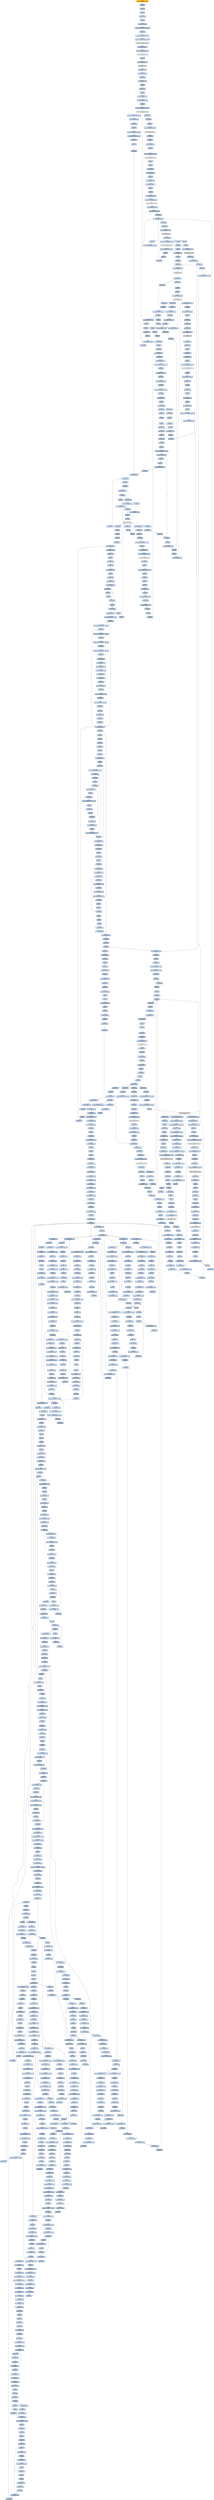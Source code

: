 digraph G {
node[shape=rectangle,style=filled,fillcolor=lightsteelblue,color=lightsteelblue]
bgcolor="transparent"
a0x00403150subl_0x180UINT32_esp[label="start\nsubl $0x180<UINT32>, %esp",color="lightgrey",fillcolor="orange"];
a0x00403156pushl_ebx[label="0x00403156\npushl %ebx"];
a0x00403157pushl_ebp[label="0x00403157\npushl %ebp"];
a0x00403158pushl_esi[label="0x00403158\npushl %esi"];
a0x00403159xorl_ebx_ebx[label="0x00403159\nxorl %ebx, %ebx"];
a0x0040315bpushl_edi[label="0x0040315b\npushl %edi"];
a0x0040315cmovl_ebx_0x18esp_[label="0x0040315c\nmovl %ebx, 0x18(%esp)"];
a0x00403160movl_0x40915cUINT32_0x10esp_[label="0x00403160\nmovl $0x40915c<UINT32>, 0x10(%esp)"];
a0x00403168xorl_esi_esi[label="0x00403168\nxorl %esi, %esi"];
a0x0040316amovb_0x20UINT8_0x14esp_[label="0x0040316a\nmovb $0x20<UINT8>, 0x14(%esp)"];
a0x0040316fcall_InitCommonControls_comctl32_dll[label="0x0040316f\ncall InitCommonControls@comctl32.dll"];
InitCommonControls_comctl32_dll[label="InitCommonControls@comctl32.dll",color="lightgrey",fillcolor="lightgrey"];
a0x00403175pushl_0x8001UINT32[label="0x00403175\npushl $0x8001<UINT32>"];
a0x0040317acall_SetErrorMode_kernel32_dll[label="0x0040317a\ncall SetErrorMode@kernel32.dll"];
SetErrorMode_kernel32_dll[label="SetErrorMode@kernel32.dll",color="lightgrey",fillcolor="lightgrey"];
a0x00403180pushl_ebx[label="0x00403180\npushl %ebx"];
a0x00403181call_OleInitialize_ole32_dll[label="0x00403181\ncall OleInitialize@ole32.dll"];
OleInitialize_ole32_dll[label="OleInitialize@ole32.dll",color="lightgrey",fillcolor="lightgrey"];
a0x00403187pushl_0x8UINT8[label="0x00403187\npushl $0x8<UINT8>"];
a0x00403189movl_eax_0x0042ec18[label="0x00403189\nmovl %eax, 0x0042ec18"];
a0x0040318ecall_0x00405e35[label="0x0040318e\ncall 0x00405e35"];
a0x00405e35movl_0x4esp__eax[label="0x00405e35\nmovl 0x4(%esp), %eax"];
a0x00405e39pushl_esi[label="0x00405e39\npushl %esi"];
a0x00405e3amovl_eax_esi[label="0x00405e3a\nmovl %eax, %esi"];
a0x00405e3cpushl_edi[label="0x00405e3c\npushl %edi"];
a0x00405e3dshll_0x3UINT8_esi[label="0x00405e3d\nshll $0x3<UINT8>, %esi"];
a0x00405e40movl_0x409200esi__edi[label="0x00405e40\nmovl 0x409200(%esi), %edi"];
a0x00405e46pushl_edi[label="0x00405e46\npushl %edi"];
a0x00405e47call_GetModuleHandleA_kernel32_dll[label="0x00405e47\ncall GetModuleHandleA@kernel32.dll"];
GetModuleHandleA_kernel32_dll[label="GetModuleHandleA@kernel32.dll",color="lightgrey",fillcolor="lightgrey"];
a0x00405e4dtestl_eax_eax[label="0x00405e4d\ntestl %eax, %eax"];
a0x00405e4fjne_0x00405e5c[label="0x00405e4f\njne 0x00405e5c"];
a0x00405e51pushl_edi[label="0x00405e51\npushl %edi"];
a0x00405e52call_LoadLibraryA_kernel32_dll[label="0x00405e52\ncall LoadLibraryA@kernel32.dll"];
LoadLibraryA_kernel32_dll[label="LoadLibraryA@kernel32.dll",color="lightgrey",fillcolor="lightgrey"];
a0x00405e58testl_eax_eax[label="0x00405e58\ntestl %eax, %eax"];
a0x00405e5aje_0x00405e69[label="0x00405e5a\nje 0x00405e69"];
a0x00405e5cpushl_0x409204esi_[label="0x00405e5c\npushl 0x409204(%esi)"];
a0x00405e62pushl_eax[label="0x00405e62\npushl %eax"];
a0x00405e63call_GetProcAddress_kernel32_dll[label="0x00405e63\ncall GetProcAddress@kernel32.dll"];
GetProcAddress_kernel32_dll[label="GetProcAddress@kernel32.dll",color="lightgrey",fillcolor="lightgrey"];
a0x00405e69popl_edi[label="0x00405e69\npopl %edi"];
a0x00405e6apopl_esi[label="0x00405e6a\npopl %esi"];
a0x00405e6bret_0x4UINT16[label="0x00405e6b\nret $0x4<UINT16>"];
a0x00403193movl_eax_0x0042eb64[label="0x00403193\nmovl %eax, 0x0042eb64"];
a0x00403198pushl_ebx[label="0x00403198\npushl %ebx"];
a0x00403199leal_0x34esp__eax[label="0x00403199\nleal 0x34(%esp), %eax"];
a0x0040319dpushl_0x160UINT32[label="0x0040319d\npushl $0x160<UINT32>"];
a0x004031a2pushl_eax[label="0x004031a2\npushl %eax"];
a0x004031a3pushl_ebx[label="0x004031a3\npushl %ebx"];
a0x004031a4pushl_0x428f8cUINT32[label="0x004031a4\npushl $0x428f8c<UINT32>"];
a0x004031a9call_SHGetFileInfoA_shell32_dll[label="0x004031a9\ncall SHGetFileInfoA@shell32.dll"];
SHGetFileInfoA_shell32_dll[label="SHGetFileInfoA@shell32.dll",color="lightgrey",fillcolor="lightgrey"];
a0x004031afpushl_0x409150UINT32[label="0x004031af\npushl $0x409150<UINT32>"];
a0x004031b4pushl_0x42e360UINT32[label="0x004031b4\npushl $0x42e360<UINT32>"];
a0x004031b9call_0x00405ae9[label="0x004031b9\ncall 0x00405ae9"];
a0x00405ae9pushl_0x400UINT32[label="0x00405ae9\npushl $0x400<UINT32>"];
a0x00405aeepushl_0xcesp_[label="0x00405aee\npushl 0xc(%esp)"];
a0x00405af2pushl_0xcesp_[label="0x00405af2\npushl 0xc(%esp)"];
a0x00405af6call_lstrcpynA_kernel32_dll[label="0x00405af6\ncall lstrcpynA@kernel32.dll"];
lstrcpynA_kernel32_dll[label="lstrcpynA@kernel32.dll",color="lightgrey",fillcolor="lightgrey"];
a0x00405afcret_0x8UINT16[label="0x00405afc\nret $0x8<UINT16>"];
a0x004031becall_GetCommandLineA_kernel32_dll[label="0x004031be\ncall GetCommandLineA@kernel32.dll"];
GetCommandLineA_kernel32_dll[label="GetCommandLineA@kernel32.dll",color="lightgrey",fillcolor="lightgrey"];
a0x004031c4movl_0x434000UINT32_edi[label="0x004031c4\nmovl $0x434000<UINT32>, %edi"];
a0x004031c9pushl_eax[label="0x004031c9\npushl %eax"];
a0x004031capushl_edi[label="0x004031ca\npushl %edi"];
a0x004031cbcall_0x00405ae9[label="0x004031cb\ncall 0x00405ae9"];
a0x004031d0pushl_ebx[label="0x004031d0\npushl %ebx"];
a0x004031d1call_GetModuleHandleA_kernel32_dll[label="0x004031d1\ncall GetModuleHandleA@kernel32.dll"];
a0x004031d7cmpb_0x22UINT8_0x00434000[label="0x004031d7\ncmpb $0x22<UINT8>, 0x00434000"];
a0x004031demovl_eax_0x0042eb60[label="0x004031de\nmovl %eax, 0x0042eb60"];
a0x004031e3movl_edi_eax[label="0x004031e3\nmovl %edi, %eax"];
a0x004031e5jne_0x004031f1[label="0x004031e5\njne 0x004031f1"];
a0x004031e7movb_0x22UINT8_0x14esp_[label="0x004031e7\nmovb $0x22<UINT8>, 0x14(%esp)"];
a0x004031ecmovl_0x434001UINT32_eax[label="0x004031ec\nmovl $0x434001<UINT32>, %eax"];
a0x004031f1pushl_0x14esp_[label="0x004031f1\npushl 0x14(%esp)"];
a0x004031f5pushl_eax[label="0x004031f5\npushl %eax"];
a0x004031f6call_0x004055fd[label="0x004031f6\ncall 0x004055fd"];
a0x004055fdmovl_0x4esp__eax[label="0x004055fd\nmovl 0x4(%esp), %eax"];
a0x00405601movb_eax__cl[label="0x00405601\nmovb (%eax), %cl"];
a0x00405603testb_cl_cl[label="0x00405603\ntestb %cl, %cl"];
a0x00405605je_0x00405616[label="0x00405605\nje 0x00405616"];
a0x00405607cmpb_0x8esp__cl[label="0x00405607\ncmpb 0x8(%esp), %cl"];
a0x0040560bje_0x00405616[label="0x0040560b\nje 0x00405616"];
a0x0040560dpushl_eax[label="0x0040560d\npushl %eax"];
a0x0040560ecall_CharNextA_user32_dll[label="0x0040560e\ncall CharNextA@user32.dll"];
CharNextA_user32_dll[label="CharNextA@user32.dll",color="lightgrey",fillcolor="lightgrey"];
a0x00405614jmp_0x00405601[label="0x00405614\njmp 0x00405601"];
a0x00405616ret_0x8UINT16[label="0x00405616\nret $0x8<UINT16>"];
a0x004031fbpushl_eax[label="0x004031fb\npushl %eax"];
a0x004031fccall_CharNextA_user32_dll[label="0x004031fc\ncall CharNextA@user32.dll"];
a0x00403202movl_eax_0x1cesp_[label="0x00403202\nmovl %eax, 0x1c(%esp)"];
a0x00403206movb_eax__cl[label="0x00403206\nmovb (%eax), %cl"];
a0x00403208cmpb_bl_cl[label="0x00403208\ncmpb %bl, %cl"];
a0x0040320aje_0x00403282[label="0x0040320a\nje 0x00403282"];
a0x00403282movl_0x435400UINT32_ebp[label="0x00403282\nmovl $0x435400<UINT32>, %ebp"];
a0x00403287pushl_ebp[label="0x00403287\npushl %ebp"];
a0x00403288pushl_0x400UINT32[label="0x00403288\npushl $0x400<UINT32>"];
a0x0040328dcall_GetTempPathA_kernel32_dll[label="0x0040328d\ncall GetTempPathA@kernel32.dll"];
GetTempPathA_kernel32_dll[label="GetTempPathA@kernel32.dll",color="lightgrey",fillcolor="lightgrey"];
a0x00403293call_0x0040311c[label="0x00403293\ncall 0x0040311c"];
a0x0040311cpushl_esi[label="0x0040311c\npushl %esi"];
a0x0040311dmovl_0x435400UINT32_esi[label="0x0040311d\nmovl $0x435400<UINT32>, %esi"];
a0x00403122pushl_esi[label="0x00403122\npushl %esi"];
a0x00403123call_0x00405d75[label="0x00403123\ncall 0x00405d75"];
a0x00405d75pushl_ebx[label="0x00405d75\npushl %ebx"];
a0x00405d76pushl_esi[label="0x00405d76\npushl %esi"];
a0x00405d77movl_0xcesp__esi[label="0x00405d77\nmovl 0xc(%esp), %esi"];
a0x00405d7bpushl_edi[label="0x00405d7b\npushl %edi"];
a0x00405d7ccmpb_0x5cUINT8_esi_[label="0x00405d7c\ncmpb $0x5c<UINT8>, (%esi)"];
a0x00405d7fjne_0x00405d96[label="0x00405d7f\njne 0x00405d96"];
a0x00405d96cmpb_0x0UINT8_esi_[label="0x00405d96\ncmpb $0x0<UINT8>, (%esi)"];
a0x00405d99je_0x00405da7[label="0x00405d99\nje 0x00405da7"];
a0x00405d9bpushl_esi[label="0x00405d9b\npushl %esi"];
a0x00405d9ccall_0x0040563f[label="0x00405d9c\ncall 0x0040563f"];
a0x0040563fmovl_0x4esp__ecx[label="0x0040563f\nmovl 0x4(%esp), %ecx"];
a0x00405643movb_ecx__al[label="0x00405643\nmovb (%ecx), %al"];
a0x00405645orb_0x20UINT8_al[label="0x00405645\norb $0x20<UINT8>, %al"];
a0x00405647cmpw_0x5c5cUINT16_ecx_[label="0x00405647\ncmpw $0x5c5c<UINT16>, (%ecx)"];
a0x0040564cje_0x00405660[label="0x0040564c\nje 0x00405660"];
a0x0040564ecmpb_0x61UINT8_al[label="0x0040564e\ncmpb $0x61<UINT8>, %al"];
a0x00405650jl_0x0040565c[label="0x00405650\njl 0x0040565c"];
a0x00405652cmpb_0x7aUINT8_al[label="0x00405652\ncmpb $0x7a<UINT8>, %al"];
a0x00405654jg_0x0040565c[label="0x00405654\njg 0x0040565c"];
a0x00405656cmpb_0x3aUINT8_0x1ecx_[label="0x00405656\ncmpb $0x3a<UINT8>, 0x1(%ecx)"];
a0x0040565aje_0x00405660[label="0x0040565a\nje 0x00405660"];
a0x00405660pushl_0x1UINT8[label="0x00405660\npushl $0x1<UINT8>"];
a0x00405662popl_eax[label="0x00405662\npopl %eax"];
a0x00405663ret_0x4UINT16[label="0x00405663\nret $0x4<UINT16>"];
a0x00405da1testl_eax_eax[label="0x00405da1\ntestl %eax, %eax"];
a0x00405da3je_0x00405da7[label="0x00405da3\nje 0x00405da7"];
a0x00405da5incl_esi[label="0x00405da5\nincl %esi"];
a0x00405da6incl_esi[label="0x00405da6\nincl %esi"];
a0x00405da7movb_esi__al[label="0x00405da7\nmovb (%esi), %al"];
a0x00405da9movl_esi_ebx[label="0x00405da9\nmovl %esi, %ebx"];
a0x00405dabtestb_al_al[label="0x00405dab\ntestb %al, %al"];
a0x00405dadmovl_esi_edi[label="0x00405dad\nmovl %esi, %edi"];
a0x00405dafje_0x00405dea[label="0x00405daf\nje 0x00405dea"];
a0x00405db1pushl_ebp[label="0x00405db1\npushl %ebp"];
a0x00405db2movl_CharNextA_user32_dll_ebp[label="0x00405db2\nmovl CharNextA@user32.dll, %ebp"];
a0x00405db8cmpb_0x1fUINT8_al[label="0x00405db8\ncmpb $0x1f<UINT8>, %al"];
a0x00405dbajbe_0x00405dde[label="0x00405dba\njbe 0x00405dde"];
a0x00405dbcpushl_eax[label="0x00405dbc\npushl %eax"];
a0x00405dbdpushl_0x40933cUINT32[label="0x00405dbd\npushl $0x40933c<UINT32>"];
a0x00405dc2call_0x004055fd[label="0x00405dc2\ncall 0x004055fd"];
a0x00405dc7cmpb_0x0UINT8_eax_[label="0x00405dc7\ncmpb $0x0<UINT8>, (%eax)"];
a0x00405dcajne_0x00405dde[label="0x00405dca\njne 0x00405dde"];
a0x00405dccpushl_esi[label="0x00405dcc\npushl %esi"];
a0x00405dcdcall_ebp[label="0x00405dcd\ncall %ebp"];
a0x00405dcfsubl_esi_eax[label="0x00405dcf\nsubl %esi, %eax"];
a0x00405dd1pushl_eax[label="0x00405dd1\npushl %eax"];
a0x00405dd2pushl_esi[label="0x00405dd2\npushl %esi"];
a0x00405dd3pushl_edi[label="0x00405dd3\npushl %edi"];
a0x00405dd4call_0x00405779[label="0x00405dd4\ncall 0x00405779"];
a0x00405779movl_0xcesp__edx[label="0x00405779\nmovl 0xc(%esp), %edx"];
a0x0040577dmovl_0x4esp__ecx[label="0x0040577d\nmovl 0x4(%esp), %ecx"];
a0x00405781movl_edx_eax[label="0x00405781\nmovl %edx, %eax"];
a0x00405783decl_edx[label="0x00405783\ndecl %edx"];
a0x00405784testl_eax_eax[label="0x00405784\ntestl %eax, %eax"];
a0x00405786jle_0x0040579c[label="0x00405786\njle 0x0040579c"];
a0x00405788movl_0x8esp__eax[label="0x00405788\nmovl 0x8(%esp), %eax"];
a0x0040578cpushl_esi[label="0x0040578c\npushl %esi"];
a0x0040578dsubl_ecx_eax[label="0x0040578d\nsubl %ecx, %eax"];
a0x0040578fleal_0x1edx__esi[label="0x0040578f\nleal 0x1(%edx), %esi"];
a0x00405792movb_eaxecx__dl[label="0x00405792\nmovb (%eax,%ecx), %dl"];
a0x00405795movb_dl_ecx_[label="0x00405795\nmovb %dl, (%ecx)"];
a0x00405797incl_ecx[label="0x00405797\nincl %ecx"];
a0x00405798decl_esi[label="0x00405798\ndecl %esi"];
a0x00405799jne_0x00405792[label="0x00405799\njne 0x00405792"];
a0x0040579bpopl_esi[label="0x0040579b\npopl %esi"];
a0x0040579cret_0xcUINT16[label="0x0040579c\nret $0xc<UINT16>"];
a0x00405dd9pushl_edi[label="0x00405dd9\npushl %edi"];
a0x00405ddacall_ebp[label="0x00405dda\ncall %ebp"];
a0x00405ddcmovl_eax_edi[label="0x00405ddc\nmovl %eax, %edi"];
a0x00405ddepushl_esi[label="0x00405dde\npushl %esi"];
a0x00405ddfcall_ebp[label="0x00405ddf\ncall %ebp"];
a0x00405de1movl_eax_esi[label="0x00405de1\nmovl %eax, %esi"];
a0x00405de3movb_esi__al[label="0x00405de3\nmovb (%esi), %al"];
a0x00405de5testb_al_al[label="0x00405de5\ntestb %al, %al"];
a0x00405de7jne_0x00405db8[label="0x00405de7\njne 0x00405db8"];
a0x00405de9popl_ebp[label="0x00405de9\npopl %ebp"];
a0x00405deaandb_0x0UINT8_edi_[label="0x00405dea\nandb $0x0<UINT8>, (%edi)"];
a0x00405dedpushl_edi[label="0x00405ded\npushl %edi"];
a0x00405deepushl_ebx[label="0x00405dee\npushl %ebx"];
a0x00405defcall_CharPrevA_user32_dll[label="0x00405def\ncall CharPrevA@user32.dll"];
CharPrevA_user32_dll[label="CharPrevA@user32.dll",color="lightgrey",fillcolor="lightgrey"];
a0x00405df5movl_eax_edi[label="0x00405df5\nmovl %eax, %edi"];
a0x00405df7movb_edi__al[label="0x00405df7\nmovb (%edi), %al"];
a0x00405df9cmpb_0x20UINT8_al[label="0x00405df9\ncmpb $0x20<UINT8>, %al"];
a0x00405dfbje_0x00405e01[label="0x00405dfb\nje 0x00405e01"];
a0x00405dfdcmpb_0x5cUINT8_al[label="0x00405dfd\ncmpb $0x5c<UINT8>, %al"];
a0x00405dffjne_0x00405e08[label="0x00405dff\njne 0x00405e08"];
a0x00405e01andb_0x0UINT8_edi_[label="0x00405e01\nandb $0x0<UINT8>, (%edi)"];
a0x00405e04cmpl_edi_ebx[label="0x00405e04\ncmpl %edi, %ebx"];
a0x00405e06jb_0x00405ded[label="0x00405e06\njb 0x00405ded"];
a0x00405e08popl_edi[label="0x00405e08\npopl %edi"];
a0x00405e09popl_esi[label="0x00405e09\npopl %esi"];
a0x00405e0apopl_ebx[label="0x00405e0a\npopl %ebx"];
a0x00405e0bret_0x4UINT16[label="0x00405e0b\nret $0x4<UINT16>"];
a0x00403128pushl_esi[label="0x00403128\npushl %esi"];
a0x00403129call_0x0040563f[label="0x00403129\ncall 0x0040563f"];
a0x0040312etestl_eax_eax[label="0x0040312e\ntestl %eax, %eax"];
a0x00403130jne_0x00403134[label="0x00403130\njne 0x00403134"];
a0x00403134pushl_esi[label="0x00403134\npushl %esi"];
a0x00403135call_0x004055d2[label="0x00403135\ncall 0x004055d2"];
a0x004055d2pushl_esi[label="0x004055d2\npushl %esi"];
a0x004055d3movl_0x8esp__esi[label="0x004055d3\nmovl 0x8(%esp), %esi"];
a0x004055d7pushl_esi[label="0x004055d7\npushl %esi"];
a0x004055d8call_0x00405aff[label="0x004055d8\ncall 0x00405aff"];
a0x00405affpushl_0x4esp_[label="0x00405aff\npushl 0x4(%esp)"];
a0x00405b03call_lstrlenA_kernel32_dll[label="0x00405b03\ncall lstrlenA@kernel32.dll"];
lstrlenA_kernel32_dll[label="lstrlenA@kernel32.dll",color="lightgrey",fillcolor="lightgrey"];
a0x00405b09ret_0x4UINT16[label="0x00405b09\nret $0x4<UINT16>"];
a0x004055ddaddl_esi_eax[label="0x004055dd\naddl %esi, %eax"];
a0x004055dfpushl_eax[label="0x004055df\npushl %eax"];
a0x004055e0pushl_esi[label="0x004055e0\npushl %esi"];
a0x004055e1call_CharPrevA_user32_dll[label="0x004055e1\ncall CharPrevA@user32.dll"];
a0x004055e7cmpb_0x5cUINT8_eax_[label="0x004055e7\ncmpb $0x5c<UINT8>, (%eax)"];
a0x004055eaje_0x004055f7[label="0x004055ea\nje 0x004055f7"];
a0x004055ecpushl_0x409010UINT32[label="0x004055ec\npushl $0x409010<UINT32>"];
a0x004055f1pushl_esi[label="0x004055f1\npushl %esi"];
a0x004055f2call_0x00405b0c[label="0x004055f2\ncall 0x00405b0c"];
a0x00405b0cpushl_0x8esp_[label="0x00405b0c\npushl 0x8(%esp)"];
a0x00405b10pushl_0x8esp_[label="0x00405b10\npushl 0x8(%esp)"];
a0x00405b14call_lstrcatA_kernel32_dll[label="0x00405b14\ncall lstrcatA@kernel32.dll"];
lstrcatA_kernel32_dll[label="lstrcatA@kernel32.dll",color="lightgrey",fillcolor="lightgrey"];
a0x00405b1aret_0x8UINT16[label="0x00405b1a\nret $0x8<UINT16>"];
a0x004055f7movl_esi_eax[label="0x004055f7\nmovl %esi, %eax"];
a0x004055f9popl_esi[label="0x004055f9\npopl %esi"];
a0x004055faret_0x4UINT16[label="0x004055fa\nret $0x4<UINT16>"];
a0x0040313apushl_0x0UINT8[label="0x0040313a\npushl $0x0<UINT8>"];
a0x0040313cpushl_esi[label="0x0040313c\npushl %esi"];
a0x0040313dcall_CreateDirectoryA_kernel32_dll[label="0x0040313d\ncall CreateDirectoryA@kernel32.dll"];
CreateDirectoryA_kernel32_dll[label="CreateDirectoryA@kernel32.dll",color="lightgrey",fillcolor="lightgrey"];
a0x00403143pushl_esi[label="0x00403143\npushl %esi"];
a0x00403144pushl_0x435000UINT32[label="0x00403144\npushl $0x435000<UINT32>"];
a0x00403149call_0x004057ed[label="0x00403149\ncall 0x004057ed"];
a0x004057edpushl_ebp[label="0x004057ed\npushl %ebp"];
a0x004057eemovl_esp_ebp[label="0x004057ee\nmovl %esp, %ebp"];
a0x004057f0pushl_esi[label="0x004057f0\npushl %esi"];
a0x004057f1movl_0x8ebp__esi[label="0x004057f1\nmovl 0x8(%ebp), %esi"];
a0x004057f4pushl_edi[label="0x004057f4\npushl %edi"];
a0x004057f5pushl_0x63UINT8[label="0x004057f5\npushl $0x63<UINT8>"];
a0x004057f7popl_edi[label="0x004057f7\npopl %edi"];
a0x004057f8movl_0x61736eUINT32_0x8ebp_[label="0x004057f8\nmovl $0x61736e<UINT32>, 0x8(%ebp)"];
a0x004057ffcall_GetTickCount_kernel32_dll[label="0x004057ff\ncall GetTickCount@kernel32.dll"];
GetTickCount_kernel32_dll[label="GetTickCount@kernel32.dll",color="lightgrey",fillcolor="lightgrey"];
a0x00405805pushl_0x1aUINT8[label="0x00405805\npushl $0x1a<UINT8>"];
a0x00405807xorl_edx_edx[label="0x00405807\nxorl %edx, %edx"];
a0x00405809popl_ecx[label="0x00405809\npopl %ecx"];
a0x0040580adivl_ecx_eax[label="0x0040580a\ndivl %ecx, %eax"];
a0x0040580cpushl_esi[label="0x0040580c\npushl %esi"];
a0x0040580dleal_0x8ebp__eax[label="0x0040580d\nleal 0x8(%ebp), %eax"];
a0x00405810pushl_0x0UINT8[label="0x00405810\npushl $0x0<UINT8>"];
a0x00405812pushl_eax[label="0x00405812\npushl %eax"];
a0x00405813pushl_0xcebp_[label="0x00405813\npushl 0xc(%ebp)"];
a0x00405816addb_dl_0xaebp_[label="0x00405816\naddb %dl, 0xa(%ebp)"];
a0x00405819call_GetTempFileNameA_kernel32_dll[label="0x00405819\ncall GetTempFileNameA@kernel32.dll"];
GetTempFileNameA_kernel32_dll[label="GetTempFileNameA@kernel32.dll",color="lightgrey",fillcolor="lightgrey"];
a0x0040581ftestl_eax_eax[label="0x0040581f\ntestl %eax, %eax"];
a0x00405821jne_0x00405832[label="0x00405821\njne 0x00405832"];
a0x00405832movl_esi_eax[label="0x00405832\nmovl %esi, %eax"];
a0x00405834jmp_0x0040582c[label="0x00405834\njmp 0x0040582c"];
a0x0040582cpopl_edi[label="0x0040582c\npopl %edi"];
a0x0040582dpopl_esi[label="0x0040582d\npopl %esi"];
a0x0040582epopl_ebp[label="0x0040582e\npopl %ebp"];
a0x0040582fret_0x8UINT16[label="0x0040582f\nret $0x8<UINT16>"];
a0x0040314epopl_esi[label="0x0040314e\npopl %esi"];
a0x0040314fret[label="0x0040314f\nret"];
a0x00403298testl_eax_eax[label="0x00403298\ntestl %eax, %eax"];
a0x0040329ajne_0x004032bc[label="0x0040329a\njne 0x004032bc"];
a0x004032bcpushl_0x435000UINT32[label="0x004032bc\npushl $0x435000<UINT32>"];
a0x004032c1call_DeleteFileA_kernel32_dll[label="0x004032c1\ncall DeleteFileA@kernel32.dll"];
DeleteFileA_kernel32_dll[label="DeleteFileA@kernel32.dll",color="lightgrey",fillcolor="lightgrey"];
a0x004032c7pushl_esi[label="0x004032c7\npushl %esi"];
a0x004032c8call_0x00402c74[label="0x004032c8\ncall 0x00402c74"];
a0x00402c74pushl_ebp[label="0x00402c74\npushl %ebp"];
a0x00402c75movl_esp_ebp[label="0x00402c75\nmovl %esp, %ebp"];
a0x00402c77subl_0x28UINT8_esp[label="0x00402c77\nsubl $0x28<UINT8>, %esp"];
a0x00402c7apushl_ebx[label="0x00402c7a\npushl %ebx"];
a0x00402c7bpushl_esi[label="0x00402c7b\npushl %esi"];
a0x00402c7cxorl_ebx_ebx[label="0x00402c7c\nxorl %ebx, %ebx"];
a0x00402c7epushl_edi[label="0x00402c7e\npushl %edi"];
a0x00402c7fmovl_ebx__8ebp_[label="0x00402c7f\nmovl %ebx, -8(%ebp)"];
a0x00402c82movl_ebx__4ebp_[label="0x00402c82\nmovl %ebx, -4(%ebp)"];
a0x00402c85call_GetTickCount_kernel32_dll[label="0x00402c85\ncall GetTickCount@kernel32.dll"];
a0x00402c8bmovl_0x435c00UINT32_esi[label="0x00402c8b\nmovl $0x435c00<UINT32>, %esi"];
a0x00402c90pushl_0x400UINT32[label="0x00402c90\npushl $0x400<UINT32>"];
a0x00402c95addl_0x3e8UINT32_eax[label="0x00402c95\naddl $0x3e8<UINT32>, %eax"];
a0x00402c9apushl_esi[label="0x00402c9a\npushl %esi"];
a0x00402c9bpushl_ebx[label="0x00402c9b\npushl %ebx"];
a0x00402c9cmovl_eax_0x0042eb6c[label="0x00402c9c\nmovl %eax, 0x0042eb6c"];
a0x00402ca1call_GetModuleFileNameA_kernel32_dll[label="0x00402ca1\ncall GetModuleFileNameA@kernel32.dll"];
GetModuleFileNameA_kernel32_dll[label="GetModuleFileNameA@kernel32.dll",color="lightgrey",fillcolor="lightgrey"];
a0x00402ca7pushl_0x3UINT8[label="0x00402ca7\npushl $0x3<UINT8>"];
a0x00402ca9pushl_0x80000000UINT32[label="0x00402ca9\npushl $0x80000000<UINT32>"];
a0x00402caepushl_esi[label="0x00402cae\npushl %esi"];
a0x00402cafcall_0x004057be[label="0x00402caf\ncall 0x004057be"];
a0x004057bepushl_0x4esp_[label="0x004057be\npushl 0x4(%esp)"];
a0x004057c2call_GetFileAttributesA_kernel32_dll[label="0x004057c2\ncall GetFileAttributesA@kernel32.dll"];
GetFileAttributesA_kernel32_dll[label="GetFileAttributesA@kernel32.dll",color="lightgrey",fillcolor="lightgrey"];
a0x004057c8movl_eax_ecx[label="0x004057c8\nmovl %eax, %ecx"];
a0x004057capushl_0x0UINT8[label="0x004057ca\npushl $0x0<UINT8>"];
a0x004057ccincl_ecx[label="0x004057cc\nincl %ecx"];
a0x004057cdnegl_ecx[label="0x004057cd\nnegl %ecx"];
a0x004057cfsbbl_ecx_ecx[label="0x004057cf\nsbbl %ecx, %ecx"];
a0x004057d1andl_eax_ecx[label="0x004057d1\nandl %eax, %ecx"];
a0x004057d3pushl_ecx[label="0x004057d3\npushl %ecx"];
a0x004057d4pushl_0x14esp_[label="0x004057d4\npushl 0x14(%esp)"];
a0x004057d8pushl_0x0UINT8[label="0x004057d8\npushl $0x0<UINT8>"];
a0x004057dapushl_0x1UINT8[label="0x004057da\npushl $0x1<UINT8>"];
a0x004057dcpushl_0x1cesp_[label="0x004057dc\npushl 0x1c(%esp)"];
a0x004057e0pushl_0x1cesp_[label="0x004057e0\npushl 0x1c(%esp)"];
a0x004057e4call_CreateFileA_kernel32_dll[label="0x004057e4\ncall CreateFileA@kernel32.dll"];
CreateFileA_kernel32_dll[label="CreateFileA@kernel32.dll",color="lightgrey",fillcolor="lightgrey"];
a0x004057earet_0xcUINT16[label="0x004057ea\nret $0xc<UINT16>"];
a0x00402cb4movl_eax_edi[label="0x00402cb4\nmovl %eax, %edi"];
a0x00402cb6cmpl_0xffffffffUINT8_edi[label="0x00402cb6\ncmpl $0xffffffff<UINT8>, %edi"];
a0x00402cb9movl_edi__12ebp_[label="0x00402cb9\nmovl %edi, -12(%ebp)"];
a0x00402cbcmovl_edi_0x00409014[label="0x00402cbc\nmovl %edi, 0x00409014"];
a0x00402cc2jne_0x00402cce[label="0x00402cc2\njne 0x00402cce"];
a0x00402ccepushl_esi[label="0x00402cce\npushl %esi"];
a0x00402ccfmovl_0x434c00UINT32_esi[label="0x00402ccf\nmovl $0x434c00<UINT32>, %esi"];
a0x00402cd4pushl_esi[label="0x00402cd4\npushl %esi"];
a0x00402cd5call_0x00405ae9[label="0x00402cd5\ncall 0x00405ae9"];
a0x00402cdapushl_esi[label="0x00402cda\npushl %esi"];
a0x00402cdbcall_0x00405619[label="0x00402cdb\ncall 0x00405619"];
a0x00405619pushl_esi[label="0x00405619\npushl %esi"];
a0x0040561amovl_0x8esp__esi[label="0x0040561a\nmovl 0x8(%esp), %esi"];
a0x0040561epushl_esi[label="0x0040561e\npushl %esi"];
a0x0040561fcall_0x00405aff[label="0x0040561f\ncall 0x00405aff"];
a0x00405624addl_esi_eax[label="0x00405624\naddl %esi, %eax"];
a0x00405626cmpb_0x5cUINT8_eax_[label="0x00405626\ncmpb $0x5c<UINT8>, (%eax)"];
a0x00405629je_0x00405637[label="0x00405629\nje 0x00405637"];
a0x0040562bpushl_eax[label="0x0040562b\npushl %eax"];
a0x0040562cpushl_esi[label="0x0040562c\npushl %esi"];
a0x0040562dcall_CharPrevA_user32_dll[label="0x0040562d\ncall CharPrevA@user32.dll"];
a0x00405633cmpl_esi_eax[label="0x00405633\ncmpl %esi, %eax"];
a0x00405635ja_0x00405626[label="0x00405635\nja 0x00405626"];
a0x00405637andb_0x0UINT8_eax_[label="0x00405637\nandb $0x0<UINT8>, (%eax)"];
a0x0040563aincl_eax[label="0x0040563a\nincl %eax"];
a0x0040563bpopl_esi[label="0x0040563b\npopl %esi"];
a0x0040563cret_0x4UINT16[label="0x0040563c\nret $0x4<UINT16>"];
a0x00402ce0pushl_eax[label="0x00402ce0\npushl %eax"];
a0x00402ce1pushl_0x436000UINT32[label="0x00402ce1\npushl $0x436000<UINT32>"];
a0x00402ce6call_0x00405ae9[label="0x00402ce6\ncall 0x00405ae9"];
a0x00402cebpushl_ebx[label="0x00402ceb\npushl %ebx"];
a0x00402cecpushl_edi[label="0x00402cec\npushl %edi"];
a0x00402cedcall_GetFileSize_kernel32_dll[label="0x00402ced\ncall GetFileSize@kernel32.dll"];
GetFileSize_kernel32_dll[label="GetFileSize@kernel32.dll",color="lightgrey",fillcolor="lightgrey"];
a0x00402cf3cmpl_ebx_eax[label="0x00402cf3\ncmpl %ebx, %eax"];
a0x00402cf5movl_eax_0x00428b88[label="0x00402cf5\nmovl %eax, 0x00428b88"];
a0x00402cfamovl_eax_esi[label="0x00402cfa\nmovl %eax, %esi"];
a0x00402cfcjle_0x00402de9[label="0x00402cfc\njle 0x00402de9"];
a0x00402d02movl_0x420b88UINT32_ebx[label="0x00402d02\nmovl $0x420b88<UINT32>, %ebx"];
a0x00402d07movl_0x0042eb74_eax[label="0x00402d07\nmovl 0x0042eb74, %eax"];
a0x00402d0cmovl_esi_edi[label="0x00402d0c\nmovl %esi, %edi"];
a0x00402d0enegl_eax[label="0x00402d0e\nnegl %eax"];
a0x00402d10sbbl_eax_eax[label="0x00402d10\nsbbl %eax, %eax"];
a0x00402d12andl_0x7e00UINT32_eax[label="0x00402d12\nandl $0x7e00<UINT32>, %eax"];
a0x00402d17addl_0x200UINT32_eax[label="0x00402d17\naddl $0x200<UINT32>, %eax"];
a0x00402d1ccmpl_eax_esi[label="0x00402d1c\ncmpl %eax, %esi"];
a0x00402d1ejl_0x00402d22[label="0x00402d1e\njl 0x00402d22"];
a0x00402d20movl_eax_edi[label="0x00402d20\nmovl %eax, %edi"];
a0x00402d22pushl_edi[label="0x00402d22\npushl %edi"];
a0x00402d23pushl_ebx[label="0x00402d23\npushl %ebx"];
a0x00402d24call_0x004030d3[label="0x00402d24\ncall 0x004030d3"];
a0x004030d3pushl_ebp[label="0x004030d3\npushl %ebp"];
a0x004030d4movl_esp_ebp[label="0x004030d4\nmovl %esp, %ebp"];
a0x004030d6pushl_esi[label="0x004030d6\npushl %esi"];
a0x004030d7movl_0xcebp__esi[label="0x004030d7\nmovl 0xc(%ebp), %esi"];
a0x004030daleal_0xcebp__eax[label="0x004030da\nleal 0xc(%ebp), %eax"];
a0x004030ddpushl_0x0UINT8[label="0x004030dd\npushl $0x0<UINT8>"];
a0x004030dfpushl_eax[label="0x004030df\npushl %eax"];
a0x004030e0pushl_esi[label="0x004030e0\npushl %esi"];
a0x004030e1pushl_0x8ebp_[label="0x004030e1\npushl 0x8(%ebp)"];
a0x004030e4pushl_0x00409014[label="0x004030e4\npushl 0x00409014"];
a0x004030eacall_ReadFile_kernel32_dll[label="0x004030ea\ncall ReadFile@kernel32.dll"];
ReadFile_kernel32_dll[label="ReadFile@kernel32.dll",color="lightgrey",fillcolor="lightgrey"];
a0x004030f0testl_eax_eax[label="0x004030f0\ntestl %eax, %eax"];
a0x004030f2je_0x004030fe[label="0x004030f2\nje 0x004030fe"];
a0x004030f4cmpl_esi_0xcebp_[label="0x004030f4\ncmpl %esi, 0xc(%ebp)"];
a0x004030f7jne_0x004030fe[label="0x004030f7\njne 0x004030fe"];
a0x004030f9pushl_0x1UINT8[label="0x004030f9\npushl $0x1<UINT8>"];
a0x004030fbpopl_eax[label="0x004030fb\npopl %eax"];
a0x004030fcjmp_0x00403100[label="0x004030fc\njmp 0x00403100"];
a0x00403100popl_esi[label="0x00403100\npopl %esi"];
a0x00403101popl_ebp[label="0x00403101\npopl %ebp"];
a0x00403102ret_0x8UINT16[label="0x00403102\nret $0x8<UINT16>"];
a0x00402d29testl_eax_eax[label="0x00402d29\ntestl %eax, %eax"];
a0x00402d2bje_0x00402e53[label="0x00402d2b\nje 0x00402e53"];
a0x00402d31cmpl_0x0UINT8_0x0042eb74[label="0x00402d31\ncmpl $0x0<UINT8>, 0x0042eb74"];
a0x00402d38jne_0x00402db4[label="0x00402d38\njne 0x00402db4"];
a0x00402d3apushl_0x1cUINT8[label="0x00402d3a\npushl $0x1c<UINT8>"];
a0x00402d3cleal__40ebp__eax[label="0x00402d3c\nleal -40(%ebp), %eax"];
a0x00402d3fpushl_ebx[label="0x00402d3f\npushl %ebx"];
a0x00402d40pushl_eax[label="0x00402d40\npushl %eax"];
a0x00402d41call_0x00405779[label="0x00402d41\ncall 0x00405779"];
a0x00402d46movl__40ebp__eax[label="0x00402d46\nmovl -40(%ebp), %eax"];
a0x00402d49testl_0xfffffff0UINT32_eax[label="0x00402d49\ntestl $0xfffffff0<UINT32>, %eax"];
a0x00402d4ejne_0x00402dc2[label="0x00402d4e\njne 0x00402dc2"];
a0x00402dc2cmpl_0x00428b88_esi[label="0x00402dc2\ncmpl 0x00428b88, %esi"];
a0x00402dc8jnl_0x00402dd7[label="0x00402dc8\njnl 0x00402dd7"];
a0x00402dd7addl_edi_0x00414b80[label="0x00402dd7\naddl %edi, 0x00414b80"];
a0x00402dddsubl_edi_esi[label="0x00402ddd\nsubl %edi, %esi"];
a0x00402ddftestl_esi_esi[label="0x00402ddf\ntestl %esi, %esi"];
a0x00402de1jg_0x00402d07[label="0x00402de1\njg 0x00402d07"];
a0x00402d50cmpl_0xdeadbeefUINT32__36ebp_[label="0x00402d50\ncmpl $0xdeadbeef<UINT32>, -36(%ebp)"];
a0x00402d57jne_0x00402dc2[label="0x00402d57\njne 0x00402dc2"];
a0x00402dcapushl_edi[label="0x00402dca\npushl %edi"];
a0x00402dcbpushl_ebx[label="0x00402dcb\npushl %ebx"];
a0x00402dccpushl__8ebp_[label="0x00402dcc\npushl -8(%ebp)"];
a0x00402dcfcall_0x00405eab[label="0x00402dcf\ncall 0x00405eab"];
a0x00405eabpushl_esi[label="0x00405eab\npushl %esi"];
a0x00405eacxorl_esi_esi[label="0x00405eac\nxorl %esi, %esi"];
a0x00405eaecmpl_esi_0x0042c55c[label="0x00405eae\ncmpl %esi, 0x0042c55c"];
a0x00405eb4pushl_edi[label="0x00405eb4\npushl %edi"];
a0x00405eb5jne_0x00405ee5[label="0x00405eb5\njne 0x00405ee5"];
a0x00405eb7movl_0x42c558UINT32_ecx[label="0x00405eb7\nmovl $0x42c558<UINT32>, %ecx"];
a0x00405ebcpushl_0x8UINT8[label="0x00405ebc\npushl $0x8<UINT8>"];
a0x00405ebemovl_esi_eax[label="0x00405ebe\nmovl %esi, %eax"];
a0x00405ec0popl_edi[label="0x00405ec0\npopl %edi"];
a0x00405ec1movl_eax_edx[label="0x00405ec1\nmovl %eax, %edx"];
a0x00405ec3andb_0x1UINT8_dl[label="0x00405ec3\nandb $0x1<UINT8>, %dl"];
a0x00405ec6negb_dl[label="0x00405ec6\nnegb %dl"];
a0x00405ec8sbbl_edx_edx[label="0x00405ec8\nsbbl %edx, %edx"];
a0x00405ecaandl_0xedb88320UINT32_edx[label="0x00405eca\nandl $0xedb88320<UINT32>, %edx"];
a0x00405ed0shrl_eax[label="0x00405ed0\nshrl %eax"];
a0x00405ed2xorl_edx_eax[label="0x00405ed2\nxorl %edx, %eax"];
a0x00405ed4decl_edi[label="0x00405ed4\ndecl %edi"];
a0x00405ed5jne_0x00405ec1[label="0x00405ed5\njne 0x00405ec1"];
a0x00405ed7movl_eax_ecx_[label="0x00405ed7\nmovl %eax, (%ecx)"];
a0x00405ed9addl_0x4UINT8_ecx[label="0x00405ed9\naddl $0x4<UINT8>, %ecx"];
a0x00405edcincl_esi[label="0x00405edc\nincl %esi"];
a0x00405eddcmpl_0x42c958UINT32_ecx[label="0x00405edd\ncmpl $0x42c958<UINT32>, %ecx"];
a0x00405ee3jl_0x00405ebc[label="0x00405ee3\njl 0x00405ebc"];
a0x00405ee5movl_0x14esp__ecx[label="0x00405ee5\nmovl 0x14(%esp), %ecx"];
a0x00405ee9movl_0xcesp__eax[label="0x00405ee9\nmovl 0xc(%esp), %eax"];
a0x00405eedmovl_ecx_edx[label="0x00405eed\nmovl %ecx, %edx"];
a0x00405eefdecl_ecx[label="0x00405eef\ndecl %ecx"];
a0x00405ef0testl_edx_edx[label="0x00405ef0\ntestl %edx, %edx"];
a0x00405ef2notl_eax[label="0x00405ef2\nnotl %eax"];
a0x00405ef4jbe_0x00405f1a[label="0x00405ef4\njbe 0x00405f1a"];
a0x00405ef6leal_0x1ecx__edx[label="0x00405ef6\nleal 0x1(%ecx), %edx"];
a0x00405ef9movl_0x10esp__ecx[label="0x00405ef9\nmovl 0x10(%esp), %ecx"];
a0x00405efdmovzbl_ecx__edi[label="0x00405efd\nmovzbl (%ecx), %edi"];
a0x00405f00movl_eax_esi[label="0x00405f00\nmovl %eax, %esi"];
a0x00405f02andl_0xffUINT32_esi[label="0x00405f02\nandl $0xff<UINT32>, %esi"];
a0x00405f08xorl_edi_esi[label="0x00405f08\nxorl %edi, %esi"];
a0x00405f0ashrl_0x8UINT8_eax[label="0x00405f0a\nshrl $0x8<UINT8>, %eax"];
a0x00405f0dmovl_0x42c558esi4__esi[label="0x00405f0d\nmovl 0x42c558(,%esi,4), %esi"];
a0x00405f14xorl_esi_eax[label="0x00405f14\nxorl %esi, %eax"];
a0x00405f16incl_ecx[label="0x00405f16\nincl %ecx"];
a0x00405f17decl_edx[label="0x00405f17\ndecl %edx"];
a0x00405f18jne_0x00405efd[label="0x00405f18\njne 0x00405efd"];
a0x00405f1apopl_edi[label="0x00405f1a\npopl %edi"];
a0x00405f1bpopl_esi[label="0x00405f1b\npopl %esi"];
a0x00405f1cnotl_eax[label="0x00405f1c\nnotl %eax"];
a0x00405f1eret_0xcUINT16[label="0x00405f1e\nret $0xc<UINT16>"];
a0x00402dd4movl_eax__8ebp_[label="0x00402dd4\nmovl %eax, -8(%ebp)"];
a0x00402d59cmpl_0x74736e49UINT32__24ebp_[label="0x00402d59\ncmpl $0x74736e49<UINT32>, -24(%ebp)"];
a0x00402d60jne_0x00402dc2[label="0x00402d60\njne 0x00402dc2"];
a0x00402d62cmpl_0x74666f73UINT32__28ebp_[label="0x00402d62\ncmpl $0x74666f73<UINT32>, -28(%ebp)"];
a0x00402d69jne_0x00402dc2[label="0x00402d69\njne 0x00402dc2"];
a0x00402d6bcmpl_0x6c6c754eUINT32__32ebp_[label="0x00402d6b\ncmpl $0x6c6c754e<UINT32>, -32(%ebp)"];
a0x00402d72jne_0x00402dc2[label="0x00402d72\njne 0x00402dc2"];
a0x00402d74orl_eax_0x8ebp_[label="0x00402d74\norl %eax, 0x8(%ebp)"];
a0x00402d77movl_0x8ebp__eax[label="0x00402d77\nmovl 0x8(%ebp), %eax"];
a0x00402d7amovl_0x00414b80_ecx[label="0x00402d7a\nmovl 0x00414b80, %ecx"];
a0x00402d80andl_0x2UINT8_eax[label="0x00402d80\nandl $0x2<UINT8>, %eax"];
a0x00402d83orl_eax_0x0042ec00[label="0x00402d83\norl %eax, 0x0042ec00"];
a0x00402d89movl__16ebp__eax[label="0x00402d89\nmovl -16(%ebp), %eax"];
a0x00402d8ccmpl_esi_eax[label="0x00402d8c\ncmpl %esi, %eax"];
a0x00402d8emovl_ecx_0x0042eb74[label="0x00402d8e\nmovl %ecx, 0x0042eb74"];
a0x00402d94jg_0x00402e4c[label="0x00402d94\njg 0x00402e4c"];
a0x00402d9atestb_0x8UINT8_0x8ebp_[label="0x00402d9a\ntestb $0x8<UINT8>, 0x8(%ebp)"];
a0x00402d9ejne_0x00402da6[label="0x00402d9e\njne 0x00402da6"];
a0x00402da0testb_0x4UINT8_0x8ebp_[label="0x00402da0\ntestb $0x4<UINT8>, 0x8(%ebp)"];
a0x00402da4jne_0x00402de7[label="0x00402da4\njne 0x00402de7"];
a0x00402da6incl__4ebp_[label="0x00402da6\nincl -4(%ebp)"];
a0x00402da9leal__4eax__esi[label="0x00402da9\nleal -4(%eax), %esi"];
a0x00402daccmpl_esi_edi[label="0x00402dac\ncmpl %esi, %edi"];
a0x00402daejbe_0x00402dc2[label="0x00402dae\njbe 0x00402dc2"];
a0x00402db4testb_0x2UINT8_0x8ebp_[label="0x00402db4\ntestb $0x2<UINT8>, 0x8(%ebp)"];
a0x00402db8jne_0x00402dc2[label="0x00402db8\njne 0x00402dc2"];
a0x00402de7xorl_ebx_ebx[label="0x00402de7\nxorl %ebx, %ebx"];
a0x00402de9pushl_0x1UINT8[label="0x00402de9\npushl $0x1<UINT8>"];
a0x00402debcall_0x00402c10[label="0x00402deb\ncall 0x00402c10"];
a0x00402c10pushl_esi[label="0x00402c10\npushl %esi"];
a0x00402c11xorl_esi_esi[label="0x00402c11\nxorl %esi, %esi"];
a0x00402c13cmpl_esi_0x8esp_[label="0x00402c13\ncmpl %esi, 0x8(%esp)"];
a0x00402c17je_0x00402c31[label="0x00402c17\nje 0x00402c31"];
a0x00402c19movl_0x00420b84_eax[label="0x00402c19\nmovl 0x00420b84, %eax"];
a0x00402c1ecmpl_esi_eax[label="0x00402c1e\ncmpl %esi, %eax"];
a0x00402c20je_0x00402c29[label="0x00402c20\nje 0x00402c29"];
a0x00402c29movl_esi_0x00420b84[label="0x00402c29\nmovl %esi, 0x00420b84"];
a0x00402c2fpopl_esi[label="0x00402c2f\npopl %esi"];
a0x00402c30ret[label="0x00402c30\nret"];
a0x00402df0cmpl_ebx_0x0042eb74[label="0x00402df0\ncmpl %ebx, 0x0042eb74"];
a0x00402df6popl_ecx[label="0x00402df6\npopl %ecx"];
a0x00402df7je_0x00402e4c[label="0x00402df7\nje 0x00402e4c"];
a0x00402df9cmpl_ebx__4ebp_[label="0x00402df9\ncmpl %ebx, -4(%ebp)"];
a0x00402dfcje_0x00402e20[label="0x00402dfc\nje 0x00402e20"];
a0x00402dfepushl_0x00414b80[label="0x00402dfe\npushl 0x00414b80"];
a0x00402e04call_0x00403105[label="0x00402e04\ncall 0x00403105"];
a0x00403105pushl_0x0UINT8[label="0x00403105\npushl $0x0<UINT8>"];
a0x00403107pushl_0x0UINT8[label="0x00403107\npushl $0x0<UINT8>"];
a0x00403109pushl_0xcesp_[label="0x00403109\npushl 0xc(%esp)"];
a0x0040310dpushl_0x00409014[label="0x0040310d\npushl 0x00409014"];
a0x00403113call_SetFilePointer_kernel32_dll[label="0x00403113\ncall SetFilePointer@kernel32.dll"];
SetFilePointer_kernel32_dll[label="SetFilePointer@kernel32.dll",color="lightgrey",fillcolor="lightgrey"];
a0x00403119ret_0x4UINT16[label="0x00403119\nret $0x4<UINT16>"];
a0x00402e09leal_0x8ebp__eax[label="0x00402e09\nleal 0x8(%ebp), %eax"];
a0x00402e0cpushl_0x4UINT8[label="0x00402e0c\npushl $0x4<UINT8>"];
a0x00402e0epushl_eax[label="0x00402e0e\npushl %eax"];
a0x00402e0fcall_0x004030d3[label="0x00402e0f\ncall 0x004030d3"];
a0x00402e14testl_eax_eax[label="0x00402e14\ntestl %eax, %eax"];
a0x00402e16je_0x00402e4c[label="0x00402e16\nje 0x00402e4c"];
a0x00402e18movl__8ebp__eax[label="0x00402e18\nmovl -8(%ebp), %eax"];
a0x00402e1bcmpl_0x8ebp__eax[label="0x00402e1b\ncmpl 0x8(%ebp), %eax"];
a0x00402e1ejne_0x00402e4c[label="0x00402e1e\njne 0x00402e4c"];
a0x00402e20pushl__20ebp_[label="0x00402e20\npushl -20(%ebp)"];
a0x00402e23pushl_0x40UINT8[label="0x00402e23\npushl $0x40<UINT8>"];
a0x00402e25call_GlobalAlloc_kernel32_dll[label="0x00402e25\ncall GlobalAlloc@kernel32.dll"];
GlobalAlloc_kernel32_dll[label="GlobalAlloc@kernel32.dll",color="lightgrey",fillcolor="lightgrey"];
a0x00402e2bmovl_eax_esi[label="0x00402e2b\nmovl %eax, %esi"];
a0x00402e2dmovl_0x0042eb74_eax[label="0x00402e2d\nmovl 0x0042eb74, %eax"];
a0x00402e32addl_0x1cUINT8_eax[label="0x00402e32\naddl $0x1c<UINT8>, %eax"];
a0x00402e35pushl_eax[label="0x00402e35\npushl %eax"];
a0x00402e36call_0x00403105[label="0x00402e36\ncall 0x00403105"];
a0x00402e3bpushl__20ebp_[label="0x00402e3b\npushl -20(%ebp)"];
a0x00402e3epushl_esi[label="0x00402e3e\npushl %esi"];
a0x00402e3fpushl_ebx[label="0x00402e3f\npushl %ebx"];
a0x00402e40pushl_0xffffffffUINT8[label="0x00402e40\npushl $0xffffffff<UINT8>"];
a0x00402e42call_0x00402eb2[label="0x00402e42\ncall 0x00402eb2"];
a0x00402eb2pushl_ebp[label="0x00402eb2\npushl %ebp"];
a0x00402eb3movl_esp_ebp[label="0x00402eb3\nmovl %esp, %ebp"];
a0x00402eb5subl_0x58UINT8_esp[label="0x00402eb5\nsubl $0x58<UINT8>, %esp"];
a0x00402eb8pushl_ebx[label="0x00402eb8\npushl %ebx"];
a0x00402eb9pushl_esi[label="0x00402eb9\npushl %esi"];
a0x00402ebamovl_0x14ebp__esi[label="0x00402eba\nmovl 0x14(%ebp), %esi"];
a0x00402ebdpushl_edi[label="0x00402ebd\npushl %edi"];
a0x00402ebemovl_0x10ebp__edi[label="0x00402ebe\nmovl 0x10(%ebp), %edi"];
a0x00402ec1movl_esi__8ebp_[label="0x00402ec1\nmovl %esi, -8(%ebp)"];
a0x00402ec4testl_edi_edi[label="0x00402ec4\ntestl %edi, %edi"];
a0x00402ec6jne_0x00402ecf[label="0x00402ec6\njne 0x00402ecf"];
a0x00402ecfandl_0x0UINT8__4ebp_[label="0x00402ecf\nandl $0x0<UINT8>, -4(%ebp)"];
a0x00402ed3movl_edi__12ebp_[label="0x00402ed3\nmovl %edi, -12(%ebp)"];
a0x00402ed6testl_edi_edi[label="0x00402ed6\ntestl %edi, %edi"];
a0x00402ed8jne_0x00402ee1[label="0x00402ed8\njne 0x00402ee1"];
a0x00402ee1movl_0x8ebp__eax[label="0x00402ee1\nmovl 0x8(%ebp), %eax"];
a0x00402ee4testl_eax_eax[label="0x00402ee4\ntestl %eax, %eax"];
a0x00402ee6jl_0x00402ef6[label="0x00402ee6\njl 0x00402ef6"];
a0x00402ef6leal_0x14ebp__eax[label="0x00402ef6\nleal 0x14(%ebp), %eax"];
a0x00402ef9pushl_0x4UINT8[label="0x00402ef9\npushl $0x4<UINT8>"];
a0x00402efbpushl_eax[label="0x00402efb\npushl %eax"];
a0x00402efccall_0x004030d3[label="0x00402efc\ncall 0x004030d3"];
a0x00402f01testl_eax_eax[label="0x00402f01\ntestl %eax, %eax"];
a0x00402f03je_0x004030c1[label="0x00402f03\nje 0x004030c1"];
a0x00402f09testb_0xffffff80UINT8_0x17ebp_[label="0x00402f09\ntestb $0xffffff80<UINT8>, 0x17(%ebp)"];
a0x00402f0dje_0x00403067[label="0x00402f0d\nje 0x00403067"];
a0x00402f13movl_GetTickCount_kernel32_dll_ebx[label="0x00402f13\nmovl GetTickCount@kernel32.dll, %ebx"];
a0x00402f19call_ebx[label="0x00402f19\ncall %ebx"];
a0x00402f1bandl_0x0UINT8_0x0040b4ec[label="0x00402f1b\nandl $0x0<UINT8>, 0x0040b4ec"];
a0x00402f22andl_0x0UINT8_0x0040b4e8[label="0x00402f22\nandl $0x0<UINT8>, 0x0040b4e8"];
a0x00402f29andl_0x7fffffffUINT32_0x14ebp_[label="0x00402f29\nandl $0x7fffffff<UINT32>, 0x14(%ebp)"];
a0x00402f30movl_eax__16ebp_[label="0x00402f30\nmovl %eax, -16(%ebp)"];
a0x00402f33movl_0x40cb70UINT32_eax[label="0x00402f33\nmovl $0x40cb70<UINT32>, %eax"];
a0x00402f38movl_0x8UINT32_0x0040afd0[label="0x00402f38\nmovl $0x8<UINT32>, 0x0040afd0"];
a0x00402f42movl_eax_0x00414b78[label="0x00402f42\nmovl %eax, 0x00414b78"];
a0x00402f47movl_eax_0x00414b74[label="0x00402f47\nmovl %eax, 0x00414b74"];
a0x00402f4cmovl_0x14ebp__eax[label="0x00402f4c\nmovl 0x14(%ebp), %eax"];
a0x00402f4fmovl_0x414b70UINT32_0x00414b70[label="0x00402f4f\nmovl $0x414b70<UINT32>, 0x00414b70"];
a0x00402f59movl_eax_0x8ebp_[label="0x00402f59\nmovl %eax, 0x8(%ebp)"];
a0x00402f5cjle_0x004030c9[label="0x00402f5c\njle 0x004030c9"];
a0x00402f62movl_0x4000UINT32_esi[label="0x00402f62\nmovl $0x4000<UINT32>, %esi"];
a0x00402f67cmpl_esi_0x14ebp_[label="0x00402f67\ncmpl %esi, 0x14(%ebp)"];
a0x00402f6ajnl_0x00402f6f[label="0x00402f6a\njnl 0x00402f6f"];
a0x00402f6cmovl_0x14ebp__esi[label="0x00402f6c\nmovl 0x14(%ebp), %esi"];
a0x00402f6fmovl_0x414b84UINT32_edi[label="0x00402f6f\nmovl $0x414b84<UINT32>, %edi"];
a0x00402f74pushl_esi[label="0x00402f74\npushl %esi"];
a0x00402f75pushl_edi[label="0x00402f75\npushl %edi"];
a0x00402f76call_0x004030d3[label="0x00402f76\ncall 0x004030d3"];
a0x00402f7btestl_eax_eax[label="0x00402f7b\ntestl %eax, %eax"];
a0x00402f7dje_0x004030c1[label="0x00402f7d\nje 0x004030c1"];
a0x00402f83subl_esi_0x14ebp_[label="0x00402f83\nsubl %esi, 0x14(%ebp)"];
a0x00402f86movl_edi_0x0040afc0[label="0x00402f86\nmovl %edi, 0x0040afc0"];
a0x00402f8cmovl_esi_0x0040afc4[label="0x00402f8c\nmovl %esi, 0x0040afc4"];
a0x00402f92movl__12ebp__edi[label="0x00402f92\nmovl -12(%ebp), %edi"];
a0x00402f95movl__8ebp__eax[label="0x00402f95\nmovl -8(%ebp), %eax"];
a0x00402f98pushl_0x40afc0UINT32[label="0x00402f98\npushl $0x40afc0<UINT32>"];
a0x00402f9dmovl_edi_0x0040afc8[label="0x00402f9d\nmovl %edi, 0x0040afc8"];
a0x00402fa3movl_eax_0x0040afcc[label="0x00402fa3\nmovl %eax, 0x0040afcc"];
a0x00402fa8call_0x00405f21[label="0x00402fa8\ncall 0x00405f21"];
a0x00405f21pushl_ebp[label="0x00405f21\npushl %ebp"];
a0x00405f22movl_esp_ebp[label="0x00405f22\nmovl %esp, %ebp"];
a0x00405f24subl_0x40UINT8_esp[label="0x00405f24\nsubl $0x40<UINT8>, %esp"];
a0x00405f27movl_0x8ebp__eax[label="0x00405f27\nmovl 0x8(%ebp), %eax"];
a0x00405f2apushl_ebx[label="0x00405f2a\npushl %ebx"];
a0x00405f2bpushl_esi[label="0x00405f2b\npushl %esi"];
a0x00405f2cpushl_edi[label="0x00405f2c\npushl %edi"];
a0x00405f2dmovl_eax__ecx[label="0x00405f2d\nmovl (%eax), %ecx"];
a0x00405f2fleal_0x10eax__esi[label="0x00405f2f\nleal 0x10(%eax), %esi"];
a0x00405f32movl_0x4eax__eax[label="0x00405f32\nmovl 0x4(%eax), %eax"];
a0x00405f35movl_ecx__52ebp_[label="0x00405f35\nmovl %ecx, -52(%ebp)"];
a0x00405f38movl_0x9ba8esi__ecx[label="0x00405f38\nmovl 0x9ba8(%esi), %ecx"];
a0x00405f3emovl_0x518esi__ebx[label="0x00405f3e\nmovl 0x518(%esi), %ebx"];
a0x00405f44movl_eax__48ebp_[label="0x00405f44\nmovl %eax, -48(%ebp)"];
a0x00405f47movl_0x51cesi__eax[label="0x00405f47\nmovl 0x51c(%esi), %eax"];
a0x00405f4dmovl_eax__60ebp_[label="0x00405f4d\nmovl %eax, -60(%ebp)"];
a0x00405f50movl_0x9ba4esi__eax[label="0x00405f50\nmovl 0x9ba4(%esi), %eax"];
a0x00405f56cmpl_eax_ecx[label="0x00405f56\ncmpl %eax, %ecx"];
a0x00405f58movl_ecx__44ebp_[label="0x00405f58\nmovl %ecx, -44(%ebp)"];
a0x00405f5bjae_0x00405f62[label="0x00405f5b\njae 0x00405f62"];
a0x00405f62movl_0x9ba0esi__eax[label="0x00405f62\nmovl 0x9ba0(%esi), %eax"];
a0x00405f68subl_ecx_eax[label="0x00405f68\nsubl %ecx, %eax"];
a0x00405f6amovl_eax__40ebp_[label="0x00405f6a\nmovl %eax, -40(%ebp)"];
a0x00405f6dmovl_esi__eax[label="0x00405f6d\nmovl (%esi), %eax"];
a0x00405f6fcmpl_0xfUINT8_eax[label="0x00405f6f\ncmpl $0xf<UINT8>, %eax"];
a0x00405f72ja_0x00406962[label="0x00405f72\nja 0x00406962"];
a0x00405f78jmp_0x4069a3eax4_[label="0x00405f78\njmp 0x4069a3(,%eax,4)"];
a0x00405f7fcmpl_0x3UINT8_ebx[label="0x00405f7f\ncmpl $0x3<UINT8>, %ebx"];
a0x00405f82jae_0x00405fa6[label="0x00405f82\njae 0x00405fa6"];
a0x00405f84cmpl_0x0UINT8__48ebp_[label="0x00405f84\ncmpl $0x0<UINT8>, -48(%ebp)"];
a0x00405f88je_0x00406940[label="0x00405f88\nje 0x00406940"];
a0x00405f8emovl__52ebp__eax[label="0x00405f8e\nmovl -52(%ebp), %eax"];
a0x00405f91decl__48ebp_[label="0x00405f91\ndecl -48(%ebp)"];
a0x00405f94movl_ebx_ecx[label="0x00405f94\nmovl %ebx, %ecx"];
a0x00405f96movzbl_eax__eax[label="0x00405f96\nmovzbl (%eax), %eax"];
a0x00405f99shll_cl_eax[label="0x00405f99\nshll %cl, %eax"];
a0x00405f9borl_eax__60ebp_[label="0x00405f9b\norl %eax, -60(%ebp)"];
a0x00405f9eincl__52ebp_[label="0x00405f9e\nincl -52(%ebp)"];
a0x00405fa1addl_0x8UINT8_ebx[label="0x00405fa1\naddl $0x8<UINT8>, %ebx"];
a0x00405fa4jmp_0x00405f7f[label="0x00405fa4\njmp 0x00405f7f"];
a0x00405fa6movl__60ebp__eax[label="0x00405fa6\nmovl -60(%ebp), %eax"];
a0x00405fa9subl_0x3UINT8_ebx[label="0x00405fa9\nsubl $0x3<UINT8>, %ebx"];
a0x00405facshrl_0x3UINT8__60ebp_[label="0x00405fac\nshrl $0x3<UINT8>, -60(%ebp)"];
a0x00405fb0andl_0x7UINT8_eax[label="0x00405fb0\nandl $0x7<UINT8>, %eax"];
a0x00405fb3movl_eax_ecx[label="0x00405fb3\nmovl %eax, %ecx"];
a0x00405fb5andb_0x1UINT8_cl[label="0x00405fb5\nandb $0x1<UINT8>, %cl"];
a0x00405fb8negb_cl[label="0x00405fb8\nnegb %cl"];
a0x00405fbasbbl_ecx_ecx[label="0x00405fba\nsbbl %ecx, %ecx"];
a0x00405fbcandl_0x7UINT8_ecx[label="0x00405fbc\nandl $0x7<UINT8>, %ecx"];
a0x00405fbfshrl_eax[label="0x00405fbf\nshrl %eax"];
a0x00405fc1addl_0x8UINT8_ecx[label="0x00405fc1\naddl $0x8<UINT8>, %ecx"];
a0x00405fc4subl_0x0UINT8_eax[label="0x00405fc4\nsubl $0x0<UINT8>, %eax"];
a0x00405fc7movl_ecx_0x514esi_[label="0x00405fc7\nmovl %ecx, 0x514(%esi)"];
a0x00405fcdje_0x004060bc[label="0x00405fcd\nje 0x004060bc"];
a0x00405fd3decl_eax[label="0x00405fd3\ndecl %eax"];
a0x00405fd4je_0x00405fea[label="0x00405fd4\nje 0x00405fea"];
a0x00405fd6decl_eax[label="0x00405fd6\ndecl %eax"];
a0x00405fd7je_0x00405fe2[label="0x00405fd7\nje 0x00405fe2"];
a0x00405fe2movl_0xbUINT32_esi_[label="0x00405fe2\nmovl $0xb<UINT32>, (%esi)"];
a0x00405fe8jmp_0x00405f6d[label="0x00405fe8\njmp 0x00405f6d"];
a0x00406204cmpl_0xeUINT8_ebx[label="0x00406204\ncmpl $0xe<UINT8>, %ebx"];
a0x00406207jae_0x0040622b[label="0x00406207\njae 0x0040622b"];
a0x00406209cmpl_0x0UINT8__48ebp_[label="0x00406209\ncmpl $0x0<UINT8>, -48(%ebp)"];
a0x0040620dje_0x00406940[label="0x0040620d\nje 0x00406940"];
a0x00406213movl__52ebp__eax[label="0x00406213\nmovl -52(%ebp), %eax"];
a0x00406216decl__48ebp_[label="0x00406216\ndecl -48(%ebp)"];
a0x00406219movl_ebx_ecx[label="0x00406219\nmovl %ebx, %ecx"];
a0x0040621bmovzbl_eax__eax[label="0x0040621b\nmovzbl (%eax), %eax"];
a0x0040621eshll_cl_eax[label="0x0040621e\nshll %cl, %eax"];
a0x00406220orl_eax__60ebp_[label="0x00406220\norl %eax, -60(%ebp)"];
a0x00406223incl__52ebp_[label="0x00406223\nincl -52(%ebp)"];
a0x00406226addl_0x8UINT8_ebx[label="0x00406226\naddl $0x8<UINT8>, %ebx"];
a0x00406229jmp_0x00406204[label="0x00406229\njmp 0x00406204"];
a0x0040622bmovl__60ebp__eax[label="0x0040622b\nmovl -60(%ebp), %eax"];
a0x0040622eandl_0x3fffUINT32_eax[label="0x0040622e\nandl $0x3fff<UINT32>, %eax"];
a0x00406233movl_eax_ecx[label="0x00406233\nmovl %eax, %ecx"];
a0x00406235movl_eax_0x4esi_[label="0x00406235\nmovl %eax, 0x4(%esi)"];
a0x00406238andl_0x1fUINT8_ecx[label="0x00406238\nandl $0x1f<UINT8>, %ecx"];
a0x0040623bcmpb_0x1dUINT8_cl[label="0x0040623b\ncmpb $0x1d<UINT8>, %cl"];
a0x0040623eja_0x00406962[label="0x0040623e\nja 0x00406962"];
a0x00406244andl_0x3e0UINT32_eax[label="0x00406244\nandl $0x3e0<UINT32>, %eax"];
a0x00406249cmpl_0x3a0UINT32_eax[label="0x00406249\ncmpl $0x3a0<UINT32>, %eax"];
a0x0040624eja_0x00406962[label="0x0040624e\nja 0x00406962"];
a0x00406254shrl_0xeUINT8__60ebp_[label="0x00406254\nshrl $0xe<UINT8>, -60(%ebp)"];
a0x00406258subl_0xeUINT8_ebx[label="0x00406258\nsubl $0xe<UINT8>, %ebx"];
a0x0040625bandl_0x0UINT8_0x8esi_[label="0x0040625b\nandl $0x0<UINT8>, 0x8(%esi)"];
a0x0040625fmovl_0xcUINT32_esi_[label="0x0040625f\nmovl $0xc<UINT32>, (%esi)"];
a0x00406265movl_0x4esi__eax[label="0x00406265\nmovl 0x4(%esi), %eax"];
a0x00406268shrl_0xaUINT8_eax[label="0x00406268\nshrl $0xa<UINT8>, %eax"];
a0x0040626baddl_0x4UINT8_eax[label="0x0040626b\naddl $0x4<UINT8>, %eax"];
a0x0040626ecmpl_eax_0x8esi_[label="0x0040626e\ncmpl %eax, 0x8(%esi)"];
a0x00406271jae_0x004062c8[label="0x00406271\njae 0x004062c8"];
a0x00406273cmpl_0x3UINT8_ebx[label="0x00406273\ncmpl $0x3<UINT8>, %ebx"];
a0x00406276jae_0x0040629a[label="0x00406276\njae 0x0040629a"];
a0x0040629amovl_0x8esi__ecx[label="0x0040629a\nmovl 0x8(%esi), %ecx"];
a0x0040629dmovl__60ebp__eax[label="0x0040629d\nmovl -60(%ebp), %eax"];
a0x004062a0andl_0x7UINT8_eax[label="0x004062a0\nandl $0x7<UINT8>, %eax"];
a0x004062a3subl_0x3UINT8_ebx[label="0x004062a3\nsubl $0x3<UINT8>, %ebx"];
a0x004062a6movsbl_0x407374ecx__ecx[label="0x004062a6\nmovsbl 0x407374(%ecx), %ecx"];
a0x004062adshrl_0x3UINT8__60ebp_[label="0x004062ad\nshrl $0x3<UINT8>, -60(%ebp)"];
a0x004062b1movl_eax_0xcesiecx4_[label="0x004062b1\nmovl %eax, 0xc(%esi,%ecx,4)"];
a0x004062b5movl_0x4esi__ecx[label="0x004062b5\nmovl 0x4(%esi), %ecx"];
a0x004062b8incl_0x8esi_[label="0x004062b8\nincl 0x8(%esi)"];
a0x004062bbmovl_0x8esi__eax[label="0x004062bb\nmovl 0x8(%esi), %eax"];
a0x004062beshrl_0xaUINT8_ecx[label="0x004062be\nshrl $0xa<UINT8>, %ecx"];
a0x004062c1addl_0x4UINT8_ecx[label="0x004062c1\naddl $0x4<UINT8>, %ecx"];
a0x004062c4cmpl_ecx_eax[label="0x004062c4\ncmpl %ecx, %eax"];
a0x004062c6jb_0x00406273[label="0x004062c6\njb 0x00406273"];
a0x00406278cmpl_0x0UINT8__48ebp_[label="0x00406278\ncmpl $0x0<UINT8>, -48(%ebp)"];
a0x0040627cje_0x00406940[label="0x0040627c\nje 0x00406940"];
a0x00406282movl__52ebp__eax[label="0x00406282\nmovl -52(%ebp), %eax"];
a0x00406285decl__48ebp_[label="0x00406285\ndecl -48(%ebp)"];
a0x00406288movl_ebx_ecx[label="0x00406288\nmovl %ebx, %ecx"];
a0x0040628amovzbl_eax__eax[label="0x0040628a\nmovzbl (%eax), %eax"];
a0x0040628dshll_cl_eax[label="0x0040628d\nshll %cl, %eax"];
a0x0040628forl_eax__60ebp_[label="0x0040628f\norl %eax, -60(%ebp)"];
a0x00406292incl__52ebp_[label="0x00406292\nincl -52(%ebp)"];
a0x00406295addl_0x8UINT8_ebx[label="0x00406295\naddl $0x8<UINT8>, %ebx"];
a0x00406298jmp_0x00406273[label="0x00406298\njmp 0x00406273"];
a0x004062c8cmpl_0x13UINT8_0x8esi_[label="0x004062c8\ncmpl $0x13<UINT8>, 0x8(%esi)"];
a0x004062ccjae_0x004062e2[label="0x004062cc\njae 0x004062e2"];
a0x004062cemovl_0x8esi__eax[label="0x004062ce\nmovl 0x8(%esi), %eax"];
a0x004062d1movsbl_0x407374eax__eax[label="0x004062d1\nmovsbl 0x407374(%eax), %eax"];
a0x004062d8andl_0x0UINT8_0xcesieax4_[label="0x004062d8\nandl $0x0<UINT8>, 0xc(%esi,%eax,4)"];
a0x004062ddincl_0x8esi_[label="0x004062dd\nincl 0x8(%esi)"];
a0x004062e0jmp_0x004062c8[label="0x004062e0\njmp 0x004062c8"];
a0x004062e2leal__12ebp__ecx[label="0x004062e2\nleal -12(%ebp), %ecx"];
a0x004062e5leal_0x50cesi__edi[label="0x004062e5\nleal 0x50c(%esi), %edi"];
a0x004062ebpushl_ecx[label="0x004062eb\npushl %ecx"];
a0x004062ecleal_0x520esi__ecx[label="0x004062ec\nleal 0x520(%esi), %ecx"];
a0x004062f2pushl_ecx[label="0x004062f2\npushl %ecx"];
a0x004062f3leal_0x510esi__ecx[label="0x004062f3\nleal 0x510(%esi), %ecx"];
a0x004062f9xorl_eax_eax[label="0x004062f9\nxorl %eax, %eax"];
a0x004062fbpushl_edi[label="0x004062fb\npushl %edi"];
a0x004062fcpushl_ecx[label="0x004062fc\npushl %ecx"];
a0x004062fdpushl_eax[label="0x004062fd\npushl %eax"];
a0x004062femovl_eax__12ebp_[label="0x004062fe\nmovl %eax, -12(%ebp)"];
a0x00406301pushl_eax[label="0x00406301\npushl %eax"];
a0x00406302pushl_0x13UINT8[label="0x00406302\npushl $0x13<UINT8>"];
a0x00406304leal_0xcesi__eax[label="0x00406304\nleal 0xc(%esi), %eax"];
a0x00406307pushl_0x13UINT8[label="0x00406307\npushl $0x13<UINT8>"];
a0x00406309pushl_eax[label="0x00406309\npushl %eax"];
a0x0040630amovl_0x7UINT32_edi_[label="0x0040630a\nmovl $0x7<UINT32>, (%edi)"];
a0x00406310call_0x00406a4b[label="0x00406310\ncall 0x00406a4b"];
a0x00406a4bpushl_ebp[label="0x00406a4b\npushl %ebp"];
a0x00406a4cmovl_esp_ebp[label="0x00406a4c\nmovl %esp, %ebp"];
a0x00406a4esubl_0xf0UINT32_esp[label="0x00406a4e\nsubl $0xf0<UINT32>, %esp"];
a0x00406a54pushl_ebx[label="0x00406a54\npushl %ebx"];
a0x00406a55pushl_esi[label="0x00406a55\npushl %esi"];
a0x00406a56movl_0xcebp__esi[label="0x00406a56\nmovl 0xc(%ebp), %esi"];
a0x00406a59pushl_edi[label="0x00406a59\npushl %edi"];
a0x00406a5apushl_0x10UINT8[label="0x00406a5a\npushl $0x10<UINT8>"];
a0x00406a5cxorl_eax_eax[label="0x00406a5c\nxorl %eax, %eax"];
a0x00406a5epopl_ecx[label="0x00406a5e\npopl %ecx"];
a0x00406a5fleal__116ebp__edi[label="0x00406a5f\nleal -116(%ebp), %edi"];
a0x00406a62repz_stosl_eax_es_edi_[label="0x00406a62\nrepz stosl %eax, %es:(%edi)"];
a0x00406a64movl_0x8ebp__ecx[label="0x00406a64\nmovl 0x8(%ebp), %ecx"];
a0x00406a67movl_esi_edx[label="0x00406a67\nmovl %esi, %edx"];
a0x00406a69movl_ecx__eax[label="0x00406a69\nmovl (%ecx), %eax"];
a0x00406a6baddl_0x4UINT8_ecx[label="0x00406a6b\naddl $0x4<UINT8>, %ecx"];
a0x00406a6eincl__116ebpeax4_[label="0x00406a6e\nincl -116(%ebp,%eax,4)"];
a0x00406a72leal__116ebpeax4__eax[label="0x00406a72\nleal -116(%ebp,%eax,4), %eax"];
a0x00406a76decl_edx[label="0x00406a76\ndecl %edx"];
a0x00406a77jne_0x00406a69[label="0x00406a77\njne 0x00406a69"];
a0x00406a79cmpl_esi__116ebp_[label="0x00406a79\ncmpl %esi, -116(%ebp)"];
a0x00406a7cjne_0x00406a91[label="0x00406a7c\njne 0x00406a91"];
a0x00406a91movl_0x20ebp__edi[label="0x00406a91\nmovl 0x20(%ebp), %edi"];
a0x00406a94pushl_0x1UINT8[label="0x00406a94\npushl $0x1<UINT8>"];
a0x00406a96popl_ebx[label="0x00406a96\npopl %ebx"];
a0x00406a97leal__112ebp__edx[label="0x00406a97\nleal -112(%ebp), %edx"];
a0x00406a9amovl_edi__esi[label="0x00406a9a\nmovl (%edi), %esi"];
a0x00406a9cmovl_ebx_ecx[label="0x00406a9c\nmovl %ebx, %ecx"];
a0x00406a9emovl_esi_0x20ebp_[label="0x00406a9e\nmovl %esi, 0x20(%ebp)"];
a0x00406aa1xorl_eax_eax[label="0x00406aa1\nxorl %eax, %eax"];
a0x00406aa3cmpl_eax_edx_[label="0x00406aa3\ncmpl %eax, (%edx)"];
a0x00406aa5jne_0x00406ab0[label="0x00406aa5\njne 0x00406ab0"];
a0x00406aa7incl_ecx[label="0x00406aa7\nincl %ecx"];
a0x00406aa8addl_0x4UINT8_edx[label="0x00406aa8\naddl $0x4<UINT8>, %edx"];
a0x00406aabcmpl_0xfUINT8_ecx[label="0x00406aab\ncmpl $0xf<UINT8>, %ecx"];
a0x00406aaejbe_0x00406aa1[label="0x00406aae\njbe 0x00406aa1"];
a0x00406ab0cmpl_ecx_esi[label="0x00406ab0\ncmpl %ecx, %esi"];
a0x00406ab2movl_ecx__4ebp_[label="0x00406ab2\nmovl %ecx, -4(%ebp)"];
a0x00406ab5jae_0x00406aba[label="0x00406ab5\njae 0x00406aba"];
a0x00406abapushl_0xfUINT8[label="0x00406aba\npushl $0xf<UINT8>"];
a0x00406abcleal__56ebp__esi[label="0x00406abc\nleal -56(%ebp), %esi"];
a0x00406abfpopl_edx[label="0x00406abf\npopl %edx"];
a0x00406ac0cmpl_eax_esi_[label="0x00406ac0\ncmpl %eax, (%esi)"];
a0x00406ac2jne_0x00406acc[label="0x00406ac2\njne 0x00406acc"];
a0x00406ac4decl_edx[label="0x00406ac4\ndecl %edx"];
a0x00406ac5subl_0x4UINT8_esi[label="0x00406ac5\nsubl $0x4<UINT8>, %esi"];
a0x00406ac8cmpl_eax_edx[label="0x00406ac8\ncmpl %eax, %edx"];
a0x00406acajne_0x00406ac0[label="0x00406aca\njne 0x00406ac0"];
a0x00406acccmpl_edx_0x20ebp_[label="0x00406acc\ncmpl %edx, 0x20(%ebp)"];
a0x00406acfmovl_edx__24ebp_[label="0x00406acf\nmovl %edx, -24(%ebp)"];
a0x00406ad2jbe_0x00406ad7[label="0x00406ad2\njbe 0x00406ad7"];
a0x00406ad7movl_0x20ebp__esi[label="0x00406ad7\nmovl 0x20(%ebp), %esi"];
a0x00406adashll_cl_ebx[label="0x00406ada\nshll %cl, %ebx"];
a0x00406adccmpl_edx_ecx[label="0x00406adc\ncmpl %edx, %ecx"];
a0x00406ademovl_esi_edi_[label="0x00406ade\nmovl %esi, (%edi)"];
a0x00406ae0jae_0x00406af8[label="0x00406ae0\njae 0x00406af8"];
a0x00406ae2leal__116ebpecx4__esi[label="0x00406ae2\nleal -116(%ebp,%ecx,4), %esi"];
a0x00406ae6subl_esi__ebx[label="0x00406ae6\nsubl (%esi), %ebx"];
a0x00406ae8js_0x00406da7[label="0x00406ae8\njs 0x00406da7"];
a0x00406aeeincl_ecx[label="0x00406aee\nincl %ecx"];
a0x00406aefaddl_0x4UINT8_esi[label="0x00406aef\naddl $0x4<UINT8>, %esi"];
a0x00406af2shll_ebx[label="0x00406af2\nshll %ebx"];
a0x00406af4cmpl_edx_ecx[label="0x00406af4\ncmpl %edx, %ecx"];
a0x00406af6jb_0x00406ae6[label="0x00406af6\njb 0x00406ae6"];
a0x00406af8movl_edx_esi[label="0x00406af8\nmovl %edx, %esi"];
a0x00406afashll_0x2UINT8_esi[label="0x00406afa\nshll $0x2<UINT8>, %esi"];
a0x00406afdmovl__116ebpesi__edi[label="0x00406afd\nmovl -116(%ebp,%esi), %edi"];
a0x00406b01leal__116ebpesi__ecx[label="0x00406b01\nleal -116(%ebp,%esi), %ecx"];
a0x00406b05subl_edi_ebx[label="0x00406b05\nsubl %edi, %ebx"];
a0x00406b07movl_ebx__52ebp_[label="0x00406b07\nmovl %ebx, -52(%ebp)"];
a0x00406b0ajs_0x00406da7[label="0x00406b0a\njs 0x00406da7"];
a0x00406b10addl_ebx_edi[label="0x00406b10\naddl %ebx, %edi"];
a0x00406b12movl_eax__176ebp_[label="0x00406b12\nmovl %eax, -176(%ebp)"];
a0x00406b18movl_edi_ecx_[label="0x00406b18\nmovl %edi, (%ecx)"];
a0x00406b1axorl_ecx_ecx[label="0x00406b1a\nxorl %ecx, %ecx"];
a0x00406b1cdecl_edx[label="0x00406b1c\ndecl %edx"];
a0x00406b1dje_0x00406b32[label="0x00406b1d\nje 0x00406b32"];
a0x00406b1fxorl_edi_edi[label="0x00406b1f\nxorl %edi, %edi"];
a0x00406b21addl__112ebpedi__ecx[label="0x00406b21\naddl -112(%ebp,%edi), %ecx"];
a0x00406b25addl_0x4UINT8_edi[label="0x00406b25\naddl $0x4<UINT8>, %edi"];
a0x00406b28decl_edx[label="0x00406b28\ndecl %edx"];
a0x00406b29movl_ecx__176ebpedi_[label="0x00406b29\nmovl %ecx, -176(%ebp,%edi)"];
a0x00406b30jne_0x00406b21[label="0x00406b30\njne 0x00406b21"];
a0x00406b32movl_0x8ebp__ebx[label="0x00406b32\nmovl 0x8(%ebp), %ebx"];
a0x00406b35xorl_edi_edi[label="0x00406b35\nxorl %edi, %edi"];
a0x00406b37movl_ebx__ecx[label="0x00406b37\nmovl (%ebx), %ecx"];
a0x00406b39addl_0x4UINT8_ebx[label="0x00406b39\naddl $0x4<UINT8>, %ebx"];
a0x00406b3ccmpl_eax_ecx[label="0x00406b3c\ncmpl %eax, %ecx"];
a0x00406b3eje_0x00406b58[label="0x00406b3e\nje 0x00406b58"];
a0x00406b40movl__180ebpecx4__edx[label="0x00406b40\nmovl -180(%ebp,%ecx,4), %edx"];
a0x00406b47leal__180ebpecx4__ecx[label="0x00406b47\nleal -180(%ebp,%ecx,4), %ecx"];
a0x00406b4emovl_edi_0x42cde0edx4_[label="0x00406b4e\nmovl %edi, 0x42cde0(,%edx,4)"];
a0x00406b55incl_edx[label="0x00406b55\nincl %edx"];
a0x00406b56movl_edx_ecx_[label="0x00406b56\nmovl %edx, (%ecx)"];
a0x00406b58incl_edi[label="0x00406b58\nincl %edi"];
a0x00406b59cmpl_0xcebp__edi[label="0x00406b59\ncmpl 0xc(%ebp), %edi"];
a0x00406b5cjb_0x00406b37[label="0x00406b5c\njb 0x00406b37"];
a0x00406b5emovl__180ebpesi__ecx[label="0x00406b5e\nmovl -180(%ebp,%esi), %ecx"];
a0x00406b65movl_0x20ebp__ebx[label="0x00406b65\nmovl 0x20(%ebp), %ebx"];
a0x00406b68orl_0xffffffffUINT8__8ebp_[label="0x00406b68\norl $0xffffffff<UINT8>, -8(%ebp)"];
a0x00406b6candl_0x0UINT8__40ebp_[label="0x00406b6c\nandl $0x0<UINT8>, -40(%ebp)"];
a0x00406b70movl_ecx_0xcebp_[label="0x00406b70\nmovl %ecx, 0xc(%ebp)"];
a0x00406b73movl__4ebp__ecx[label="0x00406b73\nmovl -4(%ebp), %ecx"];
a0x00406b76negl_ebx[label="0x00406b76\nnegl %ebx"];
a0x00406b78cmpl__24ebp__ecx[label="0x00406b78\ncmpl -24(%ebp), %ecx"];
a0x00406b7bmovl_eax__12ebp_[label="0x00406b7b\nmovl %eax, -12(%ebp)"];
a0x00406b7emovl_eax__180ebp_[label="0x00406b7e\nmovl %eax, -180(%ebp)"];
a0x00406b84movl_0x42cde0UINT32__16ebp_[label="0x00406b84\nmovl $0x42cde0<UINT32>, -16(%ebp)"];
a0x00406b8bmovl_eax__240ebp_[label="0x00406b8b\nmovl %eax, -240(%ebp)"];
a0x00406b91movl_eax__44ebp_[label="0x00406b91\nmovl %eax, -44(%ebp)"];
a0x00406b94jg_0x00406d9a[label="0x00406b94\njg 0x00406d9a"];
a0x00406b9aleal__1ecx__edx[label="0x00406b9a\nleal -1(%ecx), %edx"];
a0x00406b9dleal__116ebpecx4__ecx[label="0x00406b9d\nleal -116(%ebp,%ecx,4), %ecx"];
a0x00406ba1movl_edx__36ebp_[label="0x00406ba1\nmovl %edx, -36(%ebp)"];
a0x00406ba4movl_ecx__32ebp_[label="0x00406ba4\nmovl %ecx, -32(%ebp)"];
a0x00406ba7movl_ecx__edx[label="0x00406ba7\nmovl (%ecx), %edx"];
a0x00406ba9movl_edx_ecx[label="0x00406ba9\nmovl %edx, %ecx"];
a0x00406babdecl_edx[label="0x00406bab\ndecl %edx"];
a0x00406bactestl_ecx_ecx[label="0x00406bac\ntestl %ecx, %ecx"];
a0x00406baemovl_edx__28ebp_[label="0x00406bae\nmovl %edx, -28(%ebp)"];
a0x00406bb1je_0x00406d7f[label="0x00406bb1\nje 0x00406d7f"];
a0x00406bb7movl_0x20ebp__ecx[label="0x00406bb7\nmovl 0x20(%ebp), %ecx"];
a0x00406bbaaddl_ebx_ecx[label="0x00406bba\naddl %ebx, %ecx"];
a0x00406bbccmpl_ecx__4ebp_[label="0x00406bbc\ncmpl %ecx, -4(%ebp)"];
a0x00406bbfmovl_ecx__20ebp_[label="0x00406bbf\nmovl %ecx, -20(%ebp)"];
a0x00406bc2jle_0x00406c98[label="0x00406bc2\njle 0x00406c98"];
a0x00406bc8incl_edx[label="0x00406bc8\nincl %edx"];
a0x00406bc9movl_edx__48ebp_[label="0x00406bc9\nmovl %edx, -48(%ebp)"];
a0x00406bccmovl__24ebp__esi[label="0x00406bcc\nmovl -24(%ebp), %esi"];
a0x00406bcfincl__8ebp_[label="0x00406bcf\nincl -8(%ebp)"];
a0x00406bd2subl__20ebp__esi[label="0x00406bd2\nsubl -20(%ebp), %esi"];
a0x00406bd5cmpl_0x20ebp__esi[label="0x00406bd5\ncmpl 0x20(%ebp), %esi"];
a0x00406bd8jbe_0x00406bdd[label="0x00406bd8\njbe 0x00406bdd"];
a0x00406bddmovl__4ebp__ecx[label="0x00406bdd\nmovl -4(%ebp), %ecx"];
a0x00406be0pushl_0x1UINT8[label="0x00406be0\npushl $0x1<UINT8>"];
a0x00406be2subl__20ebp__ecx[label="0x00406be2\nsubl -20(%ebp), %ecx"];
a0x00406be5popl_edx[label="0x00406be5\npopl %edx"];
a0x00406be6shll_cl_edx[label="0x00406be6\nshll %cl, %edx"];
a0x00406be8cmpl__48ebp__edx[label="0x00406be8\ncmpl -48(%ebp), %edx"];
a0x00406bebjbe_0x00406c11[label="0x00406beb\njbe 0x00406c11"];
a0x00406bedmovl__32ebp__edi[label="0x00406bed\nmovl -32(%ebp), %edi"];
a0x00406bf0orl_0xffffffffUINT8_eax[label="0x00406bf0\norl $0xffffffff<UINT8>, %eax"];
a0x00406bf3subl__28ebp__eax[label="0x00406bf3\nsubl -28(%ebp), %eax"];
a0x00406bf6addl_eax_edx[label="0x00406bf6\naddl %eax, %edx"];
a0x00406bf8cmpl_esi_ecx[label="0x00406bf8\ncmpl %esi, %ecx"];
a0x00406bfajae_0x00406c11[label="0x00406bfa\njae 0x00406c11"];
a0x00406bfcincl_ecx[label="0x00406bfc\nincl %ecx"];
a0x00406bfdcmpl_esi_ecx[label="0x00406bfd\ncmpl %esi, %ecx"];
a0x00406bffjae_0x00406c11[label="0x00406bff\njae 0x00406c11"];
a0x00406c01movl_0x4edi__eax[label="0x00406c01\nmovl 0x4(%edi), %eax"];
a0x00406c04addl_0x4UINT8_edi[label="0x00406c04\naddl $0x4<UINT8>, %edi"];
a0x00406c07shll_edx[label="0x00406c07\nshll %edx"];
a0x00406c09cmpl_eax_edx[label="0x00406c09\ncmpl %eax, %edx"];
a0x00406c0bjbe_0x00406c11[label="0x00406c0b\njbe 0x00406c11"];
a0x00406c0dsubl_eax_edx[label="0x00406c0d\nsubl %eax, %edx"];
a0x00406c0fjmp_0x00406bfc[label="0x00406c0f\njmp 0x00406bfc"];
a0x00406c11movl_0x28ebp__edx[label="0x00406c11\nmovl 0x28(%ebp), %edx"];
a0x00406c14pushl_0x1UINT8[label="0x00406c14\npushl $0x1<UINT8>"];
a0x00406c16popl_eax[label="0x00406c16\npopl %eax"];
a0x00406c17movl_edx__edx[label="0x00406c17\nmovl (%edx), %edx"];
a0x00406c19shll_cl_eax[label="0x00406c19\nshll %cl, %eax"];
a0x00406c1bmovl_eax__40ebp_[label="0x00406c1b\nmovl %eax, -40(%ebp)"];
a0x00406c1eleal_edxeax__edi[label="0x00406c1e\nleal (%edx,%eax), %edi"];
a0x00406c21cmpl_0x5a0UINT32_edi[label="0x00406c21\ncmpl $0x5a0<UINT32>, %edi"];
a0x00406c27ja_0x00406da7[label="0x00406c27\nja 0x00406da7"];
a0x00406c2dmovl_0x24ebp__eax[label="0x00406c2d\nmovl 0x24(%ebp), %eax"];
a0x00406c30leal_eaxedx4__eax[label="0x00406c30\nleal (%eax,%edx,4), %eax"];
a0x00406c33movl__8ebp__edx[label="0x00406c33\nmovl -8(%ebp), %edx"];
a0x00406c36movl_eax__44ebp_[label="0x00406c36\nmovl %eax, -44(%ebp)"];
a0x00406c39leal__240ebpedx4__esi[label="0x00406c39\nleal -240(%ebp,%edx,4), %esi"];
a0x00406c40movl_0x28ebp__edx[label="0x00406c40\nmovl 0x28(%ebp), %edx"];
a0x00406c43movl_edi_edx_[label="0x00406c43\nmovl %edi, (%edx)"];
a0x00406c45movl__8ebp__edx[label="0x00406c45\nmovl -8(%ebp), %edx"];
a0x00406c48testl_edx_edx[label="0x00406c48\ntestl %edx, %edx"];
a0x00406c4amovl_eax_esi_[label="0x00406c4a\nmovl %eax, (%esi)"];
a0x00406c4cje_0x00406c7f[label="0x00406c4c\nje 0x00406c7f"];
a0x00406c7fmovl_0x1cebp__ecx[label="0x00406c7f\nmovl 0x1c(%ebp), %ecx"];
a0x00406c82movl_eax_ecx_[label="0x00406c82\nmovl %eax, (%ecx)"];
a0x00406c84movl__20ebp__ecx[label="0x00406c84\nmovl -20(%ebp), %ecx"];
a0x00406c87movl_ecx_ebx[label="0x00406c87\nmovl %ecx, %ebx"];
a0x00406c89addl_0x20ebp__ecx[label="0x00406c89\naddl 0x20(%ebp), %ecx"];
a0x00406c8ccmpl_ecx__4ebp_[label="0x00406c8c\ncmpl %ecx, -4(%ebp)"];
a0x00406c8fmovl_ecx__20ebp_[label="0x00406c8f\nmovl %ecx, -20(%ebp)"];
a0x00406c92jg_0x00406bcc[label="0x00406c92\njg 0x00406bcc"];
a0x00406c98movb__4ebp__cl[label="0x00406c98\nmovb -4(%ebp), %cl"];
a0x00406c9bmovl__16ebp__esi[label="0x00406c9b\nmovl -16(%ebp), %esi"];
a0x00406c9esubb_bl_cl[label="0x00406c9e\nsubb %bl, %cl"];
a0x00406ca0movb_cl_0x9ebp_[label="0x00406ca0\nmovb %cl, 0x9(%ebp)"];
a0x00406ca3movl_0xcebp__ecx[label="0x00406ca3\nmovl 0xc(%ebp), %ecx"];
a0x00406ca6leal_0x42cde0ecx4__ecx[label="0x00406ca6\nleal 0x42cde0(,%ecx,4), %ecx"];
a0x00406cadcmpl_ecx_esi[label="0x00406cad\ncmpl %ecx, %esi"];
a0x00406cafjb_0x00406cb7[label="0x00406caf\njb 0x00406cb7"];
a0x00406cb7movl_esi__ecx[label="0x00406cb7\nmovl (%esi), %ecx"];
a0x00406cb9cmpl_0x10ebp__ecx[label="0x00406cb9\ncmpl 0x10(%ebp), %ecx"];
a0x00406cbcjae_0x00406cde[label="0x00406cbc\njae 0x00406cde"];
a0x00406cbecmpl_0x100UINT32_ecx[label="0x00406cbe\ncmpl $0x100<UINT32>, %ecx"];
a0x00406cc4sbbb_cl_cl[label="0x00406cc4\nsbbb %cl, %cl"];
a0x00406cc6andb_0xffffffa0UINT8_cl[label="0x00406cc6\nandb $0xffffffa0<UINT8>, %cl"];
a0x00406cc9addb_0x60UINT8_cl[label="0x00406cc9\naddb $0x60<UINT8>, %cl"];
a0x00406cccmovb_cl_0x8ebp_[label="0x00406ccc\nmovb %cl, 0x8(%ebp)"];
a0x00406ccfmovw_esi__cx[label="0x00406ccf\nmovw (%esi), %cx"];
a0x00406cd2addl_0x4UINT8_esi[label="0x00406cd2\naddl $0x4<UINT8>, %esi"];
a0x00406cd5movw_cx_0xaebp_[label="0x00406cd5\nmovw %cx, 0xa(%ebp)"];
a0x00406cd9movl_esi__16ebp_[label="0x00406cd9\nmovl %esi, -16(%ebp)"];
a0x00406cdcjmp_0x00406cfe[label="0x00406cdc\njmp 0x00406cfe"];
a0x00406cfemovl__4ebp__ecx[label="0x00406cfe\nmovl -4(%ebp), %ecx"];
a0x00406d01movl__12ebp__edx[label="0x00406d01\nmovl -12(%ebp), %edx"];
a0x00406d04pushl_0x1UINT8[label="0x00406d04\npushl $0x1<UINT8>"];
a0x00406d06subl_ebx_ecx[label="0x00406d06\nsubl %ebx, %ecx"];
a0x00406d08popl_esi[label="0x00406d08\npopl %esi"];
a0x00406d09shll_cl_esi[label="0x00406d09\nshll %cl, %esi"];
a0x00406d0bmovl_ebx_ecx[label="0x00406d0b\nmovl %ebx, %ecx"];
a0x00406d0dshrl_cl_edx[label="0x00406d0d\nshrl %cl, %edx"];
a0x00406d0fcmpl__40ebp__edx[label="0x00406d0f\ncmpl -40(%ebp), %edx"];
a0x00406d12jae_0x00406d2d[label="0x00406d12\njae 0x00406d2d"];
a0x00406d14movl_esi_edi[label="0x00406d14\nmovl %esi, %edi"];
a0x00406d16leal_eaxedx4__ecx[label="0x00406d16\nleal (%eax,%edx,4), %ecx"];
a0x00406d19shll_0x2UINT8_edi[label="0x00406d19\nshll $0x2<UINT8>, %edi"];
a0x00406d1cmovl_0x8ebp__eax[label="0x00406d1c\nmovl 0x8(%ebp), %eax"];
a0x00406d1faddl_esi_edx[label="0x00406d1f\naddl %esi, %edx"];
a0x00406d21movl_eax_ecx_[label="0x00406d21\nmovl %eax, (%ecx)"];
a0x00406d23addl_edi_ecx[label="0x00406d23\naddl %edi, %ecx"];
a0x00406d25cmpl__40ebp__edx[label="0x00406d25\ncmpl -40(%ebp), %edx"];
a0x00406d28jb_0x00406d1c[label="0x00406d28\njb 0x00406d1c"];
a0x00406d2amovl__44ebp__eax[label="0x00406d2a\nmovl -44(%ebp), %eax"];
a0x00406d2dmovl__36ebp__ecx[label="0x00406d2d\nmovl -36(%ebp), %ecx"];
a0x00406d30movl__12ebp__esi[label="0x00406d30\nmovl -12(%ebp), %esi"];
a0x00406d33pushl_0x1UINT8[label="0x00406d33\npushl $0x1<UINT8>"];
a0x00406d35popl_edx[label="0x00406d35\npopl %edx"];
a0x00406d36shll_cl_edx[label="0x00406d36\nshll %cl, %edx"];
a0x00406d38testl_edx_esi[label="0x00406d38\ntestl %edx, %esi"];
a0x00406d3aje_0x00406d42[label="0x00406d3a\nje 0x00406d42"];
a0x00406d42movl__8ebp__ecx[label="0x00406d42\nmovl -8(%ebp), %ecx"];
a0x00406d45xorl_edx_esi[label="0x00406d45\nxorl %edx, %esi"];
a0x00406d47pushl_0x1UINT8[label="0x00406d47\npushl $0x1<UINT8>"];
a0x00406d49movl_esi__12ebp_[label="0x00406d49\nmovl %esi, -12(%ebp)"];
a0x00406d4cleal__180ebpecx4__edx[label="0x00406d4c\nleal -180(%ebp,%ecx,4), %edx"];
a0x00406d53popl_edi[label="0x00406d53\npopl %edi"];
a0x00406d54movl_ebx_ecx[label="0x00406d54\nmovl %ebx, %ecx"];
a0x00406d56shll_cl_edi[label="0x00406d56\nshll %cl, %edi"];
a0x00406d58decl_edi[label="0x00406d58\ndecl %edi"];
a0x00406d59andl_esi_edi[label="0x00406d59\nandl %esi, %edi"];
a0x00406d5bcmpl_edx__edi[label="0x00406d5b\ncmpl (%edx), %edi"];
a0x00406d5dje_0x00406d77[label="0x00406d5d\nje 0x00406d77"];
a0x00406d77movl__28ebp__edx[label="0x00406d77\nmovl -28(%ebp), %edx"];
a0x00406d7ajmp_0x00406ba9[label="0x00406d7a\njmp 0x00406ba9"];
a0x00406d3cxorl_edx_esi[label="0x00406d3c\nxorl %edx, %esi"];
a0x00406d3eshrl_edx[label="0x00406d3e\nshrl %edx"];
a0x00406d40jmp_0x00406d38[label="0x00406d40\njmp 0x00406d38"];
a0x00406d7fincl__4ebp_[label="0x00406d7f\nincl -4(%ebp)"];
a0x00406d82movl__32ebp__ecx[label="0x00406d82\nmovl -32(%ebp), %ecx"];
a0x00406d85movl__4ebp__edx[label="0x00406d85\nmovl -4(%ebp), %edx"];
a0x00406d88addl_0x4UINT8_ecx[label="0x00406d88\naddl $0x4<UINT8>, %ecx"];
a0x00406d8bincl__36ebp_[label="0x00406d8b\nincl -36(%ebp)"];
a0x00406d8ecmpl__24ebp__edx[label="0x00406d8e\ncmpl -24(%ebp), %edx"];
a0x00406d91movl_ecx__32ebp_[label="0x00406d91\nmovl %ecx, -32(%ebp)"];
a0x00406d94jle_0x00406ba7[label="0x00406d94\njle 0x00406ba7"];
a0x00406d9axorl_eax_eax[label="0x00406d9a\nxorl %eax, %eax"];
a0x00406d9ccmpl_eax__52ebp_[label="0x00406d9c\ncmpl %eax, -52(%ebp)"];
a0x00406d9fje_0x00406daa[label="0x00406d9f\nje 0x00406daa"];
a0x00406daapopl_edi[label="0x00406daa\npopl %edi"];
a0x00406dabpopl_esi[label="0x00406dab\npopl %esi"];
a0x00406dacpopl_ebx[label="0x00406dac\npopl %ebx"];
a0x00406dadleave_[label="0x00406dad\nleave "];
a0x00406daeret_0x24UINT16[label="0x00406dae\nret $0x24<UINT16>"];
a0x00406315testl_eax_eax[label="0x00406315\ntestl %eax, %eax"];
a0x00406317jne_0x00406372[label="0x00406317\njne 0x00406372"];
a0x00406319cmpl_eax_edi_[label="0x00406319\ncmpl %eax, (%edi)"];
a0x0040631bje_0x00406372[label="0x0040631b\nje 0x00406372"];
a0x0040631dandl_eax_0x8esi_[label="0x0040631d\nandl %eax, 0x8(%esi)"];
a0x00406320movl_0xdUINT32_esi_[label="0x00406320\nmovl $0xd<UINT32>, (%esi)"];
a0x00406326movl_0x4esi__eax[label="0x00406326\nmovl 0x4(%esi), %eax"];
a0x00406329movl_0x8esi__ecx[label="0x00406329\nmovl 0x8(%esi), %ecx"];
a0x0040632cmovl_eax_edx[label="0x0040632c\nmovl %eax, %edx"];
a0x0040632eandl_0x1fUINT8_eax[label="0x0040632e\nandl $0x1f<UINT8>, %eax"];
a0x00406331shrl_0x5UINT8_edx[label="0x00406331\nshrl $0x5<UINT8>, %edx"];
a0x00406334andl_0x1fUINT8_edx[label="0x00406334\nandl $0x1f<UINT8>, %edx"];
a0x00406337leal_0x102edxeax__eax[label="0x00406337\nleal 0x102(%edx,%eax), %eax"];
a0x0040633ecmpl_eax_ecx[label="0x0040633e\ncmpl %eax, %ecx"];
a0x00406340jae_0x00406469[label="0x00406340\njae 0x00406469"];
a0x00406346movl_0x50cesi__eax[label="0x00406346\nmovl 0x50c(%esi), %eax"];
a0x0040634ccmpl_eax_ebx[label="0x0040634c\ncmpl %eax, %ebx"];
a0x0040634ejae_0x0040637d[label="0x0040634e\njae 0x0040637d"];
a0x00406350cmpl_0x0UINT8__48ebp_[label="0x00406350\ncmpl $0x0<UINT8>, -48(%ebp)"];
a0x00406354je_0x00406940[label="0x00406354\nje 0x00406940"];
a0x0040635amovl__52ebp__ecx[label="0x0040635a\nmovl -52(%ebp), %ecx"];
a0x0040635ddecl__48ebp_[label="0x0040635d\ndecl -48(%ebp)"];
a0x00406360movzbl_ecx__edx[label="0x00406360\nmovzbl (%ecx), %edx"];
a0x00406363movl_ebx_ecx[label="0x00406363\nmovl %ebx, %ecx"];
a0x00406365shll_cl_edx[label="0x00406365\nshll %cl, %edx"];
a0x00406367orl_edx__60ebp_[label="0x00406367\norl %edx, -60(%ebp)"];
a0x0040636aincl__52ebp_[label="0x0040636a\nincl -52(%ebp)"];
a0x0040636daddl_0x8UINT8_ebx[label="0x0040636d\naddl $0x8<UINT8>, %ebx"];
a0x00406370jmp_0x0040634c[label="0x00406370\njmp 0x0040634c"];
a0x0040637dmovzwl_0x409348eax2__eax[label="0x0040637d\nmovzwl 0x409348(,%eax,2), %eax"];
a0x00406385andl__60ebp__eax[label="0x00406385\nandl -60(%ebp), %eax"];
a0x00406388movl_0x510esi__ecx[label="0x00406388\nmovl 0x510(%esi), %ecx"];
a0x0040638emovzbl_0x1ecxeax4__edx[label="0x0040638e\nmovzbl 0x1(%ecx,%eax,4), %edx"];
a0x00406393leal_ecxeax4__eax[label="0x00406393\nleal (%ecx,%eax,4), %eax"];
a0x00406396movzwl_0x2eax__eax[label="0x00406396\nmovzwl 0x2(%eax), %eax"];
a0x0040639acmpl_0x10UINT8_eax[label="0x0040639a\ncmpl $0x10<UINT8>, %eax"];
a0x0040639dmovl_eax__12ebp_[label="0x0040639d\nmovl %eax, -12(%ebp)"];
a0x004063a0jae_0x004063b8[label="0x004063a0\njae 0x004063b8"];
a0x004063a2movl_edx_ecx[label="0x004063a2\nmovl %edx, %ecx"];
a0x004063a4subl_edx_ebx[label="0x004063a4\nsubl %edx, %ebx"];
a0x004063a6shrl_cl__60ebp_[label="0x004063a6\nshrl %cl, -60(%ebp)"];
a0x004063a9movl_0x8esi__ecx[label="0x004063a9\nmovl 0x8(%esi), %ecx"];
a0x004063acmovl_eax_0xcesiecx4_[label="0x004063ac\nmovl %eax, 0xc(%esi,%ecx,4)"];
a0x004063b0incl_0x8esi_[label="0x004063b0\nincl 0x8(%esi)"];
a0x004063b3jmp_0x00406326[label="0x004063b3\njmp 0x00406326"];
a0x004063b8cmpl_0x12UINT8_eax[label="0x004063b8\ncmpl $0x12<UINT8>, %eax"];
a0x004063bbjne_0x004063c9[label="0x004063bb\njne 0x004063c9"];
a0x004063c9addl_0xfffffff2UINT8_eax[label="0x004063c9\naddl $0xfffffff2<UINT8>, %eax"];
a0x004063ccmovl_0x3UINT32__4ebp_[label="0x004063cc\nmovl $0x3<UINT32>, -4(%ebp)"];
a0x004063d3leal_eaxedx__ecx[label="0x004063d3\nleal (%eax,%edx), %ecx"];
a0x004063d6cmpl_ecx_ebx[label="0x004063d6\ncmpl %ecx, %ebx"];
a0x004063d8jae_0x004063fc[label="0x004063d8\njae 0x004063fc"];
a0x004063fcmovl_edx_ecx[label="0x004063fc\nmovl %edx, %ecx"];
a0x004063fesubl_edx_ebx[label="0x004063fe\nsubl %edx, %ebx"];
a0x00406400shrl_cl__60ebp_[label="0x00406400\nshrl %cl, -60(%ebp)"];
a0x00406403movzwl_0x409348eax2__ecx[label="0x00406403\nmovzwl 0x409348(,%eax,2), %ecx"];
a0x0040640bandl__60ebp__ecx[label="0x0040640b\nandl -60(%ebp), %ecx"];
a0x0040640emovl__4ebp__edx[label="0x0040640e\nmovl -4(%ebp), %edx"];
a0x00406411subl_eax_ebx[label="0x00406411\nsubl %eax, %ebx"];
a0x00406413addl_ecx_edx[label="0x00406413\naddl %ecx, %edx"];
a0x00406415movl_eax_ecx[label="0x00406415\nmovl %eax, %ecx"];
a0x00406417movl_0x4esi__eax[label="0x00406417\nmovl 0x4(%esi), %eax"];
a0x0040641ashrl_cl__60ebp_[label="0x0040641a\nshrl %cl, -60(%ebp)"];
a0x0040641dmovl_0x8esi__ecx[label="0x0040641d\nmovl 0x8(%esi), %ecx"];
a0x00406420movl_eax_edi[label="0x00406420\nmovl %eax, %edi"];
a0x00406422shrl_0x5UINT8_edi[label="0x00406422\nshrl $0x5<UINT8>, %edi"];
a0x00406425andl_0x1fUINT8_edi[label="0x00406425\nandl $0x1f<UINT8>, %edi"];
a0x00406428andl_0x1fUINT8_eax[label="0x00406428\nandl $0x1f<UINT8>, %eax"];
a0x0040642bleal_0x102edieax__eax[label="0x0040642b\nleal 0x102(%edi,%eax), %eax"];
a0x00406432leal_edxecx__edi[label="0x00406432\nleal (%edx,%ecx), %edi"];
a0x00406435cmpl_eax_edi[label="0x00406435\ncmpl %eax, %edi"];
a0x00406437ja_0x00406962[label="0x00406437\nja 0x00406962"];
a0x0040643dcmpl_0x10UINT8__12ebp_[label="0x0040643d\ncmpl $0x10<UINT8>, -12(%ebp)"];
a0x00406441jne_0x00406452[label="0x00406441\njne 0x00406452"];
a0x00406443cmpl_0x1UINT8_ecx[label="0x00406443\ncmpl $0x1<UINT8>, %ecx"];
a0x00406446jb_0x00406962[label="0x00406446\njb 0x00406962"];
a0x0040644cmovl_0x8esiecx4__edi[label="0x0040644c\nmovl 0x8(%esi,%ecx,4), %edi"];
a0x00406450jmp_0x00406454[label="0x00406450\njmp 0x00406454"];
a0x00406454leal_0xcesiecx4__eax[label="0x00406454\nleal 0xc(%esi,%ecx,4), %eax"];
a0x00406458movl_edi_eax_[label="0x00406458\nmovl %edi, (%eax)"];
a0x0040645aincl_ecx[label="0x0040645a\nincl %ecx"];
a0x0040645baddl_0x4UINT8_eax[label="0x0040645b\naddl $0x4<UINT8>, %eax"];
a0x0040645edecl_edx[label="0x0040645e\ndecl %edx"];
a0x0040645fjne_0x00406458[label="0x0040645f\njne 0x00406458"];
a0x00406461movl_ecx_0x8esi_[label="0x00406461\nmovl %ecx, 0x8(%esi)"];
a0x00406464jmp_0x00406326[label="0x00406464\njmp 0x00406326"];
a0x004063dacmpl_0x0UINT8__48ebp_[label="0x004063da\ncmpl $0x0<UINT8>, -48(%ebp)"];
a0x004063deje_0x00406940[label="0x004063de\nje 0x00406940"];
a0x004063e4movl__52ebp__ecx[label="0x004063e4\nmovl -52(%ebp), %ecx"];
a0x004063e7decl__48ebp_[label="0x004063e7\ndecl -48(%ebp)"];
a0x004063eamovzbl_ecx__edi[label="0x004063ea\nmovzbl (%ecx), %edi"];
a0x004063edmovl_ebx_ecx[label="0x004063ed\nmovl %ebx, %ecx"];
a0x004063efshll_cl_edi[label="0x004063ef\nshll %cl, %edi"];
a0x004063f1orl_edi__60ebp_[label="0x004063f1\norl %edi, -60(%ebp)"];
a0x004063f4incl__52ebp_[label="0x004063f4\nincl -52(%ebp)"];
a0x004063f7addl_0x8UINT8_ebx[label="0x004063f7\naddl $0x8<UINT8>, %ebx"];
a0x004063fajmp_0x004063d3[label="0x004063fa\njmp 0x004063d3"];
a0x00406469movl_0x4esi__eax[label="0x00406469\nmovl 0x4(%esi), %eax"];
a0x0040646candl_0x0UINT8_0x510esi_[label="0x0040646c\nandl $0x0<UINT8>, 0x510(%esi)"];
a0x00406473andl_0x0UINT8__8ebp_[label="0x00406473\nandl $0x0<UINT8>, -8(%ebp)"];
a0x00406477movl_eax_edi[label="0x00406477\nmovl %eax, %edi"];
a0x00406479shrl_0x5UINT8_eax[label="0x00406479\nshrl $0x5<UINT8>, %eax"];
a0x0040647candl_0x1fUINT8_edi[label="0x0040647c\nandl $0x1f<UINT8>, %edi"];
a0x0040647fmovl_0x101UINT32_ecx[label="0x0040647f\nmovl $0x101<UINT32>, %ecx"];
a0x00406484andl_0x1fUINT8_eax[label="0x00406484\nandl $0x1f<UINT8>, %eax"];
a0x00406487addl_ecx_edi[label="0x00406487\naddl %ecx, %edi"];
a0x00406489incl_eax[label="0x00406489\nincl %eax"];
a0x0040648aleal__8ebp__edx[label="0x0040648a\nleal -8(%ebp), %edx"];
a0x0040648dmovl_eax__16ebp_[label="0x0040648d\nmovl %eax, -16(%ebp)"];
a0x00406490leal_0x520esi__eax[label="0x00406490\nleal 0x520(%esi), %eax"];
a0x00406496pushl_edx[label="0x00406496\npushl %edx"];
a0x00406497pushl_eax[label="0x00406497\npushl %eax"];
a0x00406498leal__4ebp__eax[label="0x00406498\nleal -4(%ebp), %eax"];
a0x0040649bmovl_0x9UINT32__4ebp_[label="0x0040649b\nmovl $0x9<UINT32>, -4(%ebp)"];
a0x004064a2pushl_eax[label="0x004064a2\npushl %eax"];
a0x004064a3leal__20ebp__eax[label="0x004064a3\nleal -20(%ebp), %eax"];
a0x004064a6pushl_eax[label="0x004064a6\npushl %eax"];
a0x004064a7pushl_0x4073c8UINT32[label="0x004064a7\npushl $0x4073c8<UINT32>"];
a0x004064acpushl_0x407388UINT32[label="0x004064ac\npushl $0x407388<UINT32>"];
a0x004064b1pushl_ecx[label="0x004064b1\npushl %ecx"];
a0x004064b2leal_0xcesi__eax[label="0x004064b2\nleal 0xc(%esi), %eax"];
a0x004064b5pushl_edi[label="0x004064b5\npushl %edi"];
a0x004064b6pushl_eax[label="0x004064b6\npushl %eax"];
a0x004064b7movl_0x6UINT32__12ebp_[label="0x004064b7\nmovl $0x6<UINT32>, -12(%ebp)"];
a0x004064becall_0x00406a4b[label="0x004064be\ncall 0x00406a4b"];
a0x00406bdamovl_0x20ebp__esi[label="0x00406bda\nmovl 0x20(%ebp), %esi"];
a0x00406cdesubl_0x10ebp__ecx[label="0x00406cde\nsubl 0x10(%ebp), %ecx"];
a0x00406ce1movl_0x18ebp__edx[label="0x00406ce1\nmovl 0x18(%ebp), %edx"];
a0x00406ce4shll_ecx[label="0x00406ce4\nshll %ecx"];
a0x00406ce6movb_ecxedx__dl[label="0x00406ce6\nmovb (%ecx,%edx), %dl"];
a0x00406ce9addb_0x50UINT8_dl[label="0x00406ce9\naddb $0x50<UINT8>, %dl"];
a0x00406cecaddl_0x4UINT8__16ebp_[label="0x00406cec\naddl $0x4<UINT8>, -16(%ebp)"];
a0x00406cf0movb_dl_0x8ebp_[label="0x00406cf0\nmovb %dl, 0x8(%ebp)"];
a0x00406cf3movl_0x14ebp__edx[label="0x00406cf3\nmovl 0x14(%ebp), %edx"];
a0x00406cf6movw_ecxedx__cx[label="0x00406cf6\nmovw (%ecx,%edx), %cx"];
a0x00406cfamovw_cx_0xaebp_[label="0x00406cfa\nmovw %cx, 0xa(%ebp)"];
a0x00406c4emovl__12ebp__edi[label="0x00406c4e\nmovl -12(%ebp), %edi"];
a0x00406c51movl__4esi__esi[label="0x00406c51\nmovl -4(%esi), %esi"];
a0x00406c54movl_edi__180ebpedx4_[label="0x00406c54\nmovl %edi, -180(%ebp,%edx,4)"];
a0x00406c5bmovb_0x20ebp__dl[label="0x00406c5b\nmovb 0x20(%ebp), %dl"];
a0x00406c5emovb_dl_0x9ebp_[label="0x00406c5e\nmovb %dl, 0x9(%ebp)"];
a0x00406c61movb_cl_0x8ebp_[label="0x00406c61\nmovb %cl, 0x8(%ebp)"];
a0x00406c64movl_edi_edx[label="0x00406c64\nmovl %edi, %edx"];
a0x00406c66movl_ebx_ecx[label="0x00406c66\nmovl %ebx, %ecx"];
a0x00406c68shrl_cl_edx[label="0x00406c68\nshrl %cl, %edx"];
a0x00406c6amovl_eax_ecx[label="0x00406c6a\nmovl %eax, %ecx"];
a0x00406c6csubl_esi_ecx[label="0x00406c6c\nsubl %esi, %ecx"];
a0x00406c6esarl_0x2UINT8_ecx[label="0x00406c6e\nsarl $0x2<UINT8>, %ecx"];
a0x00406c71subl_edx_ecx[label="0x00406c71\nsubl %edx, %ecx"];
a0x00406c73movw_cx_0xaebp_[label="0x00406c73\nmovw %cx, 0xa(%ebp)"];
a0x00406c77movl_0x8ebp__ecx[label="0x00406c77\nmovl 0x8(%ebp), %ecx"];
a0x00406c7amovl_ecx_esiedx4_[label="0x00406c7a\nmovl %ecx, (%esi,%edx,4)"];
a0x00406c7djmp_0x00406c84[label="0x00406c7d\njmp 0x00406c84"];
a0x00406d5fsubl_0x20ebp__ebx[label="0x00406d5f\nsubl 0x20(%ebp), %ebx"];
a0x00406d62decl__8ebp_[label="0x00406d62\ndecl -8(%ebp)"];
a0x00406d65pushl_0x1UINT8[label="0x00406d65\npushl $0x1<UINT8>"];
a0x00406d67subl_0x4UINT8_edx[label="0x00406d67\nsubl $0x4<UINT8>, %edx"];
a0x00406d6apopl_esi[label="0x00406d6a\npopl %esi"];
a0x00406d6bmovl_ebx_ecx[label="0x00406d6b\nmovl %ebx, %ecx"];
a0x00406d6dshll_cl_esi[label="0x00406d6d\nshll %cl, %esi"];
a0x00406d6fdecl_esi[label="0x00406d6f\ndecl %esi"];
a0x00406d70andl__12ebp__esi[label="0x00406d70\nandl -12(%ebp), %esi"];
a0x00406d73cmpl_edx__esi[label="0x00406d73\ncmpl (%edx), %esi"];
a0x00406d75jne_0x00406d5f[label="0x00406d75\njne 0x00406d5f"];
a0x004064c3cmpl_0x0UINT8__4ebp_[label="0x004064c3\ncmpl $0x0<UINT8>, -4(%ebp)"];
a0x004064c7jne_0x004064cc[label="0x004064c7\njne 0x004064cc"];
a0x004064cctestl_eax_eax[label="0x004064cc\ntestl %eax, %eax"];
a0x004064cejne_0x00406909[label="0x004064ce\njne 0x00406909"];
a0x004064d4leal__8ebp__eax[label="0x004064d4\nleal -8(%ebp), %eax"];
a0x004064d7pushl_eax[label="0x004064d7\npushl %eax"];
a0x004064d8leal_0x520esi__eax[label="0x004064d8\nleal 0x520(%esi), %eax"];
a0x004064depushl_eax[label="0x004064de\npushl %eax"];
a0x004064dfleal__12ebp__eax[label="0x004064df\nleal -12(%ebp), %eax"];
a0x004064e2pushl_eax[label="0x004064e2\npushl %eax"];
a0x004064e3leal__24ebp__eax[label="0x004064e3\nleal -24(%ebp), %eax"];
a0x004064e6pushl_eax[label="0x004064e6\npushl %eax"];
a0x004064e7pushl_0x407444UINT32[label="0x004064e7\npushl $0x407444<UINT32>"];
a0x004064ecpushl_0x407408UINT32[label="0x004064ec\npushl $0x407408<UINT32>"];
a0x004064f1pushl_0x0UINT8[label="0x004064f1\npushl $0x0<UINT8>"];
a0x004064f3pushl__16ebp_[label="0x004064f3\npushl -16(%ebp)"];
a0x004064f6leal_0xcesiedi4__eax[label="0x004064f6\nleal 0xc(%esi,%edi,4), %eax"];
a0x004064fapushl_eax[label="0x004064fa\npushl %eax"];
a0x004064fbcall_0x00406a4b[label="0x004064fb\ncall 0x00406a4b"];
a0x00406500testl_eax_eax[label="0x00406500\ntestl %eax, %eax"];
a0x00406502jne_0x00406909[label="0x00406502\njne 0x00406909"];
a0x00406508movl__12ebp__eax[label="0x00406508\nmovl -12(%ebp), %eax"];
a0x0040650btestl_eax_eax[label="0x0040650b\ntestl %eax, %eax"];
a0x0040650djne_0x0040651b[label="0x0040650d\njne 0x0040651b"];
a0x0040651bmovb__4ebp__cl[label="0x0040651b\nmovb -4(%ebp), %cl"];
a0x0040651eandl_0x0UINT8_esi_[label="0x0040651e\nandl $0x0<UINT8>, (%esi)"];
a0x00406521movb_al_0x11esi_[label="0x00406521\nmovb %al, 0x11(%esi)"];
a0x00406524movl__20ebp__eax[label="0x00406524\nmovl -20(%ebp), %eax"];
a0x00406527movl_eax_0x14esi_[label="0x00406527\nmovl %eax, 0x14(%esi)"];
a0x0040652amovl__24ebp__eax[label="0x0040652a\nmovl -24(%ebp), %eax"];
a0x0040652dmovb_cl_0x10esi_[label="0x0040652d\nmovb %cl, 0x10(%esi)"];
a0x00406530movl_eax_0x18esi_[label="0x00406530\nmovl %eax, 0x18(%esi)"];
a0x00406533movzbl_0x10esi__eax[label="0x00406533\nmovzbl 0x10(%esi), %eax"];
a0x00406537movl_eax_0xcesi_[label="0x00406537\nmovl %eax, 0xc(%esi)"];
a0x0040653amovl_0x14esi__eax[label="0x0040653a\nmovl 0x14(%esi), %eax"];
a0x0040653dmovl_eax_0x8esi_[label="0x0040653d\nmovl %eax, 0x8(%esi)"];
a0x00406540movl_0x1UINT32_esi_[label="0x00406540\nmovl $0x1<UINT32>, (%esi)"];
a0x00406546movl_0xcesi__eax[label="0x00406546\nmovl 0xc(%esi), %eax"];
a0x00406549cmpl_eax_ebx[label="0x00406549\ncmpl %eax, %ebx"];
a0x0040654bjae_0x0040656f[label="0x0040654b\njae 0x0040656f"];
a0x0040656fmovzwl_0x409348eax2__eax[label="0x0040656f\nmovzwl 0x409348(,%eax,2), %eax"];
a0x00406577andl__60ebp__eax[label="0x00406577\nandl -60(%ebp), %eax"];
a0x0040657amovl_0x8esi__ecx[label="0x0040657a\nmovl 0x8(%esi), %ecx"];
a0x0040657dleal_ecxeax4__eax[label="0x0040657d\nleal (%ecx,%eax,4), %eax"];
a0x00406580movzbl_0x1eax__ecx[label="0x00406580\nmovzbl 0x1(%eax), %ecx"];
a0x00406584shrl_cl__60ebp_[label="0x00406584\nshrl %cl, -60(%ebp)"];
a0x00406587subl_ecx_ebx[label="0x00406587\nsubl %ecx, %ebx"];
a0x00406589movzbl_eax__ecx[label="0x00406589\nmovzbl (%eax), %ecx"];
a0x0040658ctestl_ecx_ecx[label="0x0040658c\ntestl %ecx, %ecx"];
a0x0040658ejne_0x004065a2[label="0x0040658e\njne 0x004065a2"];
a0x004065a2testb_0x10UINT8_cl[label="0x004065a2\ntestb $0x10<UINT8>, %cl"];
a0x004065a5je_0x004065bf[label="0x004065a5\nje 0x004065bf"];
a0x004065bftestb_0x40UINT8_cl[label="0x004065bf\ntestb $0x40<UINT8>, %cl"];
a0x004065c2jne_0x004065d6[label="0x004065c2\njne 0x004065d6"];
a0x004065c4movl_ecx_0xcesi_[label="0x004065c4\nmovl %ecx, 0xc(%esi)"];
a0x004065c7movzwl_0x2eax__ecx[label="0x004065c7\nmovzwl 0x2(%eax), %ecx"];
a0x004065cbleal_eaxecx4__eax[label="0x004065cb\nleal (%eax,%ecx,4), %eax"];
a0x004065cemovl_eax_0x8esi_[label="0x004065ce\nmovl %eax, 0x8(%esi)"];
a0x004065d1jmp_0x00405f6d[label="0x004065d1\njmp 0x00405f6d"];
a0x00406590movzwl_0x2eax__eax[label="0x00406590\nmovzwl 0x2(%eax), %eax"];
a0x00406594movl_eax_0x8esi_[label="0x00406594\nmovl %eax, 0x8(%esi)"];
a0x00406597movl_0x6UINT32_esi_[label="0x00406597\nmovl $0x6<UINT32>, (%esi)"];
a0x0040659djmp_0x00405f6d[label="0x0040659d\njmp 0x00405f6d"];
a0x004067f9movl__40ebp__eax[label="0x004067f9\nmovl -40(%ebp), %eax"];
a0x004067fctestl_eax_eax[label="0x004067fc\ntestl %eax, %eax"];
a0x004067fejne_0x0040689a[label="0x004067fe\njne 0x0040689a"];
a0x0040689amovl__44ebp__edi[label="0x0040689a\nmovl -44(%ebp), %edi"];
a0x0040689dmovb_0x8esi__cl[label="0x0040689d\nmovb 0x8(%esi), %cl"];
a0x004068a0movb_cl_edi_[label="0x004068a0\nmovb %cl, (%edi)"];
a0x004068a2incl_edi[label="0x004068a2\nincl %edi"];
a0x004068a3decl_eax[label="0x004068a3\ndecl %eax"];
a0x004068a4movl_edi__44ebp_[label="0x004068a4\nmovl %edi, -44(%ebp)"];
a0x004068a7movl_eax__40ebp_[label="0x004068a7\nmovl %eax, -40(%ebp)"];
a0x004068aajmp_0x004067f1[label="0x004068aa\njmp 0x004067f1"];
a0x004067f1andl_0x0UINT8_esi_[label="0x004067f1\nandl $0x0<UINT8>, (%esi)"];
a0x004067f4jmp_0x00405f6d[label="0x004067f4\njmp 0x00405f6d"];
a0x0040654dcmpl_0x0UINT8__48ebp_[label="0x0040654d\ncmpl $0x0<UINT8>, -48(%ebp)"];
a0x00406551je_0x00406940[label="0x00406551\nje 0x00406940"];
a0x00406557movl__52ebp__ecx[label="0x00406557\nmovl -52(%ebp), %ecx"];
a0x0040655adecl__48ebp_[label="0x0040655a\ndecl -48(%ebp)"];
a0x0040655dmovzbl_ecx__edx[label="0x0040655d\nmovzbl (%ecx), %edx"];
a0x00406560movl_ebx_ecx[label="0x00406560\nmovl %ebx, %ecx"];
a0x00406562shll_cl_edx[label="0x00406562\nshll %cl, %edx"];
a0x00406564orl_edx__60ebp_[label="0x00406564\norl %edx, -60(%ebp)"];
a0x00406567incl__52ebp_[label="0x00406567\nincl -52(%ebp)"];
a0x0040656aaddl_0x8UINT8_ebx[label="0x0040656a\naddl $0x8<UINT8>, %ebx"];
a0x0040656djmp_0x00406549[label="0x0040656d\njmp 0x00406549"];
a0x004065a7andl_0xfUINT8_ecx[label="0x004065a7\nandl $0xf<UINT8>, %ecx"];
a0x004065aamovl_ecx_0x8esi_[label="0x004065aa\nmovl %ecx, 0x8(%esi)"];
a0x004065admovzwl_0x2eax__eax[label="0x004065ad\nmovzwl 0x2(%eax), %eax"];
a0x004065b1movl_eax_0x4esi_[label="0x004065b1\nmovl %eax, 0x4(%esi)"];
a0x004065b4movl_0x2UINT32_esi_[label="0x004065b4\nmovl $0x2<UINT32>, (%esi)"];
a0x004065bajmp_0x00405f6d[label="0x004065ba\njmp 0x00405f6d"];
a0x004065eamovl_0x8esi__eax[label="0x004065ea\nmovl 0x8(%esi), %eax"];
a0x004065edcmpl_eax_ebx[label="0x004065ed\ncmpl %eax, %ebx"];
a0x004065efjae_0x00406613[label="0x004065ef\njae 0x00406613"];
a0x00406613movzwl_0x409348eax2__ecx[label="0x00406613\nmovzwl 0x409348(,%eax,2), %ecx"];
a0x0040661bandl__60ebp__ecx[label="0x0040661b\nandl -60(%ebp), %ecx"];
a0x0040661eaddl_ecx_0x4esi_[label="0x0040661e\naddl %ecx, 0x4(%esi)"];
a0x00406621movl_eax_ecx[label="0x00406621\nmovl %eax, %ecx"];
a0x00406623shrl_cl__60ebp_[label="0x00406623\nshrl %cl, -60(%ebp)"];
a0x00406626subl_eax_ebx[label="0x00406626\nsubl %eax, %ebx"];
a0x00406628movzbl_0x11esi__eax[label="0x00406628\nmovzbl 0x11(%esi), %eax"];
a0x0040662cmovl_eax_0xcesi_[label="0x0040662c\nmovl %eax, 0xc(%esi)"];
a0x0040662fmovl_0x18esi__eax[label="0x0040662f\nmovl 0x18(%esi), %eax"];
a0x00406632movl_eax_0x8esi_[label="0x00406632\nmovl %eax, 0x8(%esi)"];
a0x00406635movl_0x3UINT32_esi_[label="0x00406635\nmovl $0x3<UINT32>, (%esi)"];
a0x0040663bmovl_0xcesi__eax[label="0x0040663b\nmovl 0xc(%esi), %eax"];
a0x0040663ecmpl_eax_ebx[label="0x0040663e\ncmpl %eax, %ebx"];
a0x00406640jae_0x00406664[label="0x00406640\njae 0x00406664"];
a0x00406664movzwl_0x409348eax2__eax[label="0x00406664\nmovzwl 0x409348(,%eax,2), %eax"];
a0x0040666candl__60ebp__eax[label="0x0040666c\nandl -60(%ebp), %eax"];
a0x0040666fmovl_0x8esi__ecx[label="0x0040666f\nmovl 0x8(%esi), %ecx"];
a0x00406672leal_ecxeax4__eax[label="0x00406672\nleal (%ecx,%eax,4), %eax"];
a0x00406675movzbl_0x1eax__ecx[label="0x00406675\nmovzbl 0x1(%eax), %ecx"];
a0x00406679shrl_cl__60ebp_[label="0x00406679\nshrl %cl, -60(%ebp)"];
a0x0040667csubl_ecx_ebx[label="0x0040667c\nsubl %ecx, %ebx"];
a0x0040667emovzbl_eax__ecx[label="0x0040667e\nmovzbl (%eax), %ecx"];
a0x00406681testb_0x10UINT8_cl[label="0x00406681\ntestb $0x10<UINT8>, %cl"];
a0x00406684je_0x0040669e[label="0x00406684\nje 0x0040669e"];
a0x00406686andl_0xfUINT8_ecx[label="0x00406686\nandl $0xf<UINT8>, %ecx"];
a0x00406689movl_ecx_0x8esi_[label="0x00406689\nmovl %ecx, 0x8(%esi)"];
a0x0040668cmovzwl_0x2eax__eax[label="0x0040668c\nmovzwl 0x2(%eax), %eax"];
a0x00406690movl_eax_0xcesi_[label="0x00406690\nmovl %eax, 0xc(%esi)"];
a0x00406693movl_0x4UINT32_esi_[label="0x00406693\nmovl $0x4<UINT32>, (%esi)"];
a0x00406699jmp_0x00405f6d[label="0x00406699\njmp 0x00405f6d"];
a0x004066acmovl_0x8esi__eax[label="0x004066ac\nmovl 0x8(%esi), %eax"];
a0x004066afcmpl_eax_ebx[label="0x004066af\ncmpl %eax, %ebx"];
a0x004066b1jae_0x004066d5[label="0x004066b1\njae 0x004066d5"];
a0x004066d5movzwl_0x409348eax2__ecx[label="0x004066d5\nmovzwl 0x409348(,%eax,2), %ecx"];
a0x004066ddandl__60ebp__ecx[label="0x004066dd\nandl -60(%ebp), %ecx"];
a0x004066e0addl_ecx_0xcesi_[label="0x004066e0\naddl %ecx, 0xc(%esi)"];
a0x004066e3movl_eax_ecx[label="0x004066e3\nmovl %eax, %ecx"];
a0x004066e5shrl_cl__60ebp_[label="0x004066e5\nshrl %cl, -60(%ebp)"];
a0x004066e8subl_eax_ebx[label="0x004066e8\nsubl %eax, %ebx"];
a0x004066eamovl_0x5UINT32_esi_[label="0x004066ea\nmovl $0x5<UINT32>, (%esi)"];
a0x004066f0movl__44ebp__eax[label="0x004066f0\nmovl -44(%ebp), %eax"];
a0x004066f3movl_0xcesi__edx[label="0x004066f3\nmovl 0xc(%esi), %edx"];
a0x004066f6movl_eax_ecx[label="0x004066f6\nmovl %eax, %ecx"];
a0x004066f8subl_esi_ecx[label="0x004066f8\nsubl %esi, %ecx"];
a0x004066fasubl_0x1ba0UINT32_ecx[label="0x004066fa\nsubl $0x1ba0<UINT32>, %ecx"];
a0x00406700cmpl_edx_ecx[label="0x00406700\ncmpl %edx, %ecx"];
a0x00406702jae_0x00406717[label="0x00406702\njae 0x00406717"];
a0x00406717movl_eax_ecx[label="0x00406717\nmovl %eax, %ecx"];
a0x00406719subl_edx_ecx[label="0x00406719\nsubl %edx, %ecx"];
a0x0040671bcmpl_0x0UINT8_0x4esi_[label="0x0040671b\ncmpl $0x0<UINT8>, 0x4(%esi)"];
a0x0040671fmovl_ecx__28ebp_[label="0x0040671f\nmovl %ecx, -28(%ebp)"];
a0x00406722je_0x004067f1[label="0x00406722\nje 0x004067f1"];
a0x00406728movl__40ebp__edi[label="0x00406728\nmovl -40(%ebp), %edi"];
a0x0040672btestl_edi_edi[label="0x0040672b\ntestl %edi, %edi"];
a0x0040672djne_0x004067c4[label="0x0040672d\njne 0x004067c4"];
a0x004067c4movl__28ebp__ecx[label="0x004067c4\nmovl -28(%ebp), %ecx"];
a0x004067c7movb_ecx__dl[label="0x004067c7\nmovb (%ecx), %dl"];
a0x004067c9movb_dl_eax_[label="0x004067c9\nmovb %dl, (%eax)"];
a0x004067cbincl_eax[label="0x004067cb\nincl %eax"];
a0x004067ccincl_ecx[label="0x004067cc\nincl %ecx"];
a0x004067cddecl_edi[label="0x004067cd\ndecl %edi"];
a0x004067cecmpl_0x9ba0esi__ecx[label="0x004067ce\ncmpl 0x9ba0(%esi), %ecx"];
a0x004067d4movl_eax__44ebp_[label="0x004067d4\nmovl %eax, -44(%ebp)"];
a0x004067d7movl_ecx__28ebp_[label="0x004067d7\nmovl %ecx, -28(%ebp)"];
a0x004067damovl_edi__40ebp_[label="0x004067da\nmovl %edi, -40(%ebp)"];
a0x004067ddjne_0x004067e8[label="0x004067dd\njne 0x004067e8"];
a0x004067e8decl_0x4esi_[label="0x004067e8\ndecl 0x4(%esi)"];
a0x004067ebjne_0x0040672b[label="0x004067eb\njne 0x0040672b"];
a0x004066b3cmpl_0x0UINT8__48ebp_[label="0x004066b3\ncmpl $0x0<UINT8>, -48(%ebp)"];
a0x004066b7je_0x00406940[label="0x004066b7\nje 0x00406940"];
a0x004066bdmovl__52ebp__ecx[label="0x004066bd\nmovl -52(%ebp), %ecx"];
a0x004066c0decl__48ebp_[label="0x004066c0\ndecl -48(%ebp)"];
a0x004066c3movzbl_ecx__edx[label="0x004066c3\nmovzbl (%ecx), %edx"];
a0x004066c6movl_ebx_ecx[label="0x004066c6\nmovl %ebx, %ecx"];
a0x004066c8shll_cl_edx[label="0x004066c8\nshll %cl, %edx"];
a0x004066caorl_edx__60ebp_[label="0x004066ca\norl %edx, -60(%ebp)"];
a0x004066cdincl__52ebp_[label="0x004066cd\nincl -52(%ebp)"];
a0x004066d0addl_0x8UINT8_ebx[label="0x004066d0\naddl $0x8<UINT8>, %ebx"];
a0x004066d3jmp_0x004066af[label="0x004066d3\njmp 0x004066af"];
a0x00406642cmpl_0x0UINT8__48ebp_[label="0x00406642\ncmpl $0x0<UINT8>, -48(%ebp)"];
a0x00406646je_0x00406940[label="0x00406646\nje 0x00406940"];
a0x0040664cmovl__52ebp__ecx[label="0x0040664c\nmovl -52(%ebp), %ecx"];
a0x0040664fdecl__48ebp_[label="0x0040664f\ndecl -48(%ebp)"];
a0x00406652movzbl_ecx__edx[label="0x00406652\nmovzbl (%ecx), %edx"];
a0x00406655movl_ebx_ecx[label="0x00406655\nmovl %ebx, %ecx"];
a0x00406657shll_cl_edx[label="0x00406657\nshll %cl, %edx"];
a0x00406659orl_edx__60ebp_[label="0x00406659\norl %edx, -60(%ebp)"];
a0x0040665cincl__52ebp_[label="0x0040665c\nincl -52(%ebp)"];
a0x0040665faddl_0x8UINT8_ebx[label="0x0040665f\naddl $0x8<UINT8>, %ebx"];
a0x00406662jmp_0x0040663e[label="0x00406662\njmp 0x0040663e"];
a0x004065f1cmpl_0x0UINT8__48ebp_[label="0x004065f1\ncmpl $0x0<UINT8>, -48(%ebp)"];
a0x004065f5je_0x00406940[label="0x004065f5\nje 0x00406940"];
a0x004065fbmovl__52ebp__ecx[label="0x004065fb\nmovl -52(%ebp), %ecx"];
a0x004065fedecl__48ebp_[label="0x004065fe\ndecl -48(%ebp)"];
a0x00406601movzbl_ecx__edx[label="0x00406601\nmovzbl (%ecx), %edx"];
a0x00406604movl_ebx_ecx[label="0x00406604\nmovl %ebx, %ecx"];
a0x00406606shll_cl_edx[label="0x00406606\nshll %cl, %edx"];
a0x00406608orl_edx__60ebp_[label="0x00406608\norl %edx, -60(%ebp)"];
a0x0040660bincl__52ebp_[label="0x0040660b\nincl -52(%ebp)"];
a0x0040660eaddl_0x8UINT8_ebx[label="0x0040660e\naddl $0x8<UINT8>, %ebx"];
a0x00406611jmp_0x004065ed[label="0x00406611\njmp 0x004065ed"];
a0x0040669etestb_0x40UINT8_cl[label="0x0040669e\ntestb $0x40<UINT8>, %cl"];
a0x004066a1jne_0x00406962[label="0x004066a1\njne 0x00406962"];
a0x004066a7jmp_0x004065c4[label="0x004066a7\njmp 0x004065c4"];
a0x00403150subl_0x180UINT32_esp -> a0x00403156pushl_ebx [color="#000000"];
a0x00403156pushl_ebx -> a0x00403157pushl_ebp [color="#000000"];
a0x00403157pushl_ebp -> a0x00403158pushl_esi [color="#000000"];
a0x00403158pushl_esi -> a0x00403159xorl_ebx_ebx [color="#000000"];
a0x00403159xorl_ebx_ebx -> a0x0040315bpushl_edi [color="#000000"];
a0x0040315bpushl_edi -> a0x0040315cmovl_ebx_0x18esp_ [color="#000000"];
a0x0040315cmovl_ebx_0x18esp_ -> a0x00403160movl_0x40915cUINT32_0x10esp_ [color="#000000"];
a0x00403160movl_0x40915cUINT32_0x10esp_ -> a0x00403168xorl_esi_esi [color="#000000"];
a0x00403168xorl_esi_esi -> a0x0040316amovb_0x20UINT8_0x14esp_ [color="#000000"];
a0x0040316amovb_0x20UINT8_0x14esp_ -> a0x0040316fcall_InitCommonControls_comctl32_dll [color="#000000"];
a0x0040316fcall_InitCommonControls_comctl32_dll -> InitCommonControls_comctl32_dll [color="#000000"];
InitCommonControls_comctl32_dll -> a0x00403175pushl_0x8001UINT32 [color="#000000"];
a0x00403175pushl_0x8001UINT32 -> a0x0040317acall_SetErrorMode_kernel32_dll [color="#000000"];
a0x0040317acall_SetErrorMode_kernel32_dll -> SetErrorMode_kernel32_dll [color="#000000"];
SetErrorMode_kernel32_dll -> a0x00403180pushl_ebx [color="#000000"];
a0x00403180pushl_ebx -> a0x00403181call_OleInitialize_ole32_dll [color="#000000"];
a0x00403181call_OleInitialize_ole32_dll -> OleInitialize_ole32_dll [color="#000000"];
OleInitialize_ole32_dll -> a0x00403187pushl_0x8UINT8 [color="#000000"];
a0x00403187pushl_0x8UINT8 -> a0x00403189movl_eax_0x0042ec18 [color="#000000"];
a0x00403189movl_eax_0x0042ec18 -> a0x0040318ecall_0x00405e35 [color="#000000"];
a0x0040318ecall_0x00405e35 -> a0x00405e35movl_0x4esp__eax [color="#000000"];
a0x00405e35movl_0x4esp__eax -> a0x00405e39pushl_esi [color="#000000"];
a0x00405e39pushl_esi -> a0x00405e3amovl_eax_esi [color="#000000"];
a0x00405e3amovl_eax_esi -> a0x00405e3cpushl_edi [color="#000000"];
a0x00405e3cpushl_edi -> a0x00405e3dshll_0x3UINT8_esi [color="#000000"];
a0x00405e3dshll_0x3UINT8_esi -> a0x00405e40movl_0x409200esi__edi [color="#000000"];
a0x00405e40movl_0x409200esi__edi -> a0x00405e46pushl_edi [color="#000000"];
a0x00405e46pushl_edi -> a0x00405e47call_GetModuleHandleA_kernel32_dll [color="#000000"];
a0x00405e47call_GetModuleHandleA_kernel32_dll -> GetModuleHandleA_kernel32_dll [color="#000000"];
GetModuleHandleA_kernel32_dll -> a0x00405e4dtestl_eax_eax [color="#000000"];
a0x00405e4dtestl_eax_eax -> a0x00405e4fjne_0x00405e5c [color="#000000"];
a0x00405e4fjne_0x00405e5c -> a0x00405e51pushl_edi [color="#000000",label="F"];
a0x00405e51pushl_edi -> a0x00405e52call_LoadLibraryA_kernel32_dll [color="#000000"];
a0x00405e52call_LoadLibraryA_kernel32_dll -> LoadLibraryA_kernel32_dll [color="#000000"];
LoadLibraryA_kernel32_dll -> a0x00405e58testl_eax_eax [color="#000000"];
a0x00405e58testl_eax_eax -> a0x00405e5aje_0x00405e69 [color="#000000"];
a0x00405e5aje_0x00405e69 -> a0x00405e5cpushl_0x409204esi_ [color="#000000",label="F"];
a0x00405e5cpushl_0x409204esi_ -> a0x00405e62pushl_eax [color="#000000"];
a0x00405e62pushl_eax -> a0x00405e63call_GetProcAddress_kernel32_dll [color="#000000"];
a0x00405e63call_GetProcAddress_kernel32_dll -> GetProcAddress_kernel32_dll [color="#000000"];
GetProcAddress_kernel32_dll -> a0x00405e69popl_edi [color="#000000"];
a0x00405e69popl_edi -> a0x00405e6apopl_esi [color="#000000"];
a0x00405e6apopl_esi -> a0x00405e6bret_0x4UINT16 [color="#000000"];
a0x00405e6bret_0x4UINT16 -> a0x00403193movl_eax_0x0042eb64 [color="#000000"];
a0x00403193movl_eax_0x0042eb64 -> a0x00403198pushl_ebx [color="#000000"];
a0x00403198pushl_ebx -> a0x00403199leal_0x34esp__eax [color="#000000"];
a0x00403199leal_0x34esp__eax -> a0x0040319dpushl_0x160UINT32 [color="#000000"];
a0x0040319dpushl_0x160UINT32 -> a0x004031a2pushl_eax [color="#000000"];
a0x004031a2pushl_eax -> a0x004031a3pushl_ebx [color="#000000"];
a0x004031a3pushl_ebx -> a0x004031a4pushl_0x428f8cUINT32 [color="#000000"];
a0x004031a4pushl_0x428f8cUINT32 -> a0x004031a9call_SHGetFileInfoA_shell32_dll [color="#000000"];
a0x004031a9call_SHGetFileInfoA_shell32_dll -> SHGetFileInfoA_shell32_dll [color="#000000"];
SHGetFileInfoA_shell32_dll -> a0x004031afpushl_0x409150UINT32 [color="#000000"];
a0x004031afpushl_0x409150UINT32 -> a0x004031b4pushl_0x42e360UINT32 [color="#000000"];
a0x004031b4pushl_0x42e360UINT32 -> a0x004031b9call_0x00405ae9 [color="#000000"];
a0x004031b9call_0x00405ae9 -> a0x00405ae9pushl_0x400UINT32 [color="#000000"];
a0x00405ae9pushl_0x400UINT32 -> a0x00405aeepushl_0xcesp_ [color="#000000"];
a0x00405aeepushl_0xcesp_ -> a0x00405af2pushl_0xcesp_ [color="#000000"];
a0x00405af2pushl_0xcesp_ -> a0x00405af6call_lstrcpynA_kernel32_dll [color="#000000"];
a0x00405af6call_lstrcpynA_kernel32_dll -> lstrcpynA_kernel32_dll [color="#000000"];
lstrcpynA_kernel32_dll -> a0x00405afcret_0x8UINT16 [color="#000000"];
a0x00405afcret_0x8UINT16 -> a0x004031becall_GetCommandLineA_kernel32_dll [color="#000000"];
a0x004031becall_GetCommandLineA_kernel32_dll -> GetCommandLineA_kernel32_dll [color="#000000"];
GetCommandLineA_kernel32_dll -> a0x004031c4movl_0x434000UINT32_edi [color="#000000"];
a0x004031c4movl_0x434000UINT32_edi -> a0x004031c9pushl_eax [color="#000000"];
a0x004031c9pushl_eax -> a0x004031capushl_edi [color="#000000"];
a0x004031capushl_edi -> a0x004031cbcall_0x00405ae9 [color="#000000"];
a0x004031cbcall_0x00405ae9 -> a0x00405ae9pushl_0x400UINT32 [color="#000000"];
a0x00405afcret_0x8UINT16 -> a0x004031d0pushl_ebx [color="#000000"];
a0x004031d0pushl_ebx -> a0x004031d1call_GetModuleHandleA_kernel32_dll [color="#000000"];
a0x004031d1call_GetModuleHandleA_kernel32_dll -> GetModuleHandleA_kernel32_dll [color="#000000"];
GetModuleHandleA_kernel32_dll -> a0x004031d7cmpb_0x22UINT8_0x00434000 [color="#000000"];
a0x004031d7cmpb_0x22UINT8_0x00434000 -> a0x004031demovl_eax_0x0042eb60 [color="#000000"];
a0x004031demovl_eax_0x0042eb60 -> a0x004031e3movl_edi_eax [color="#000000"];
a0x004031e3movl_edi_eax -> a0x004031e5jne_0x004031f1 [color="#000000"];
a0x004031e5jne_0x004031f1 -> a0x004031e7movb_0x22UINT8_0x14esp_ [color="#000000",label="F"];
a0x004031e7movb_0x22UINT8_0x14esp_ -> a0x004031ecmovl_0x434001UINT32_eax [color="#000000"];
a0x004031ecmovl_0x434001UINT32_eax -> a0x004031f1pushl_0x14esp_ [color="#000000"];
a0x004031f1pushl_0x14esp_ -> a0x004031f5pushl_eax [color="#000000"];
a0x004031f5pushl_eax -> a0x004031f6call_0x004055fd [color="#000000"];
a0x004031f6call_0x004055fd -> a0x004055fdmovl_0x4esp__eax [color="#000000"];
a0x004055fdmovl_0x4esp__eax -> a0x00405601movb_eax__cl [color="#000000"];
a0x00405601movb_eax__cl -> a0x00405603testb_cl_cl [color="#000000"];
a0x00405603testb_cl_cl -> a0x00405605je_0x00405616 [color="#000000"];
a0x00405605je_0x00405616 -> a0x00405607cmpb_0x8esp__cl [color="#000000",label="F"];
a0x00405607cmpb_0x8esp__cl -> a0x0040560bje_0x00405616 [color="#000000"];
a0x0040560bje_0x00405616 -> a0x0040560dpushl_eax [color="#000000",label="F"];
a0x0040560dpushl_eax -> a0x0040560ecall_CharNextA_user32_dll [color="#000000"];
a0x0040560ecall_CharNextA_user32_dll -> CharNextA_user32_dll [color="#000000"];
CharNextA_user32_dll -> a0x00405614jmp_0x00405601 [color="#000000"];
a0x00405614jmp_0x00405601 -> a0x00405601movb_eax__cl [color="#000000"];
a0x0040560bje_0x00405616 -> a0x00405616ret_0x8UINT16 [color="#000000",label="T"];
a0x00405616ret_0x8UINT16 -> a0x004031fbpushl_eax [color="#000000"];
a0x004031fbpushl_eax -> a0x004031fccall_CharNextA_user32_dll [color="#000000"];
a0x004031fccall_CharNextA_user32_dll -> CharNextA_user32_dll [color="#000000"];
CharNextA_user32_dll -> a0x00403202movl_eax_0x1cesp_ [color="#000000"];
a0x00403202movl_eax_0x1cesp_ -> a0x00403206movb_eax__cl [color="#000000"];
a0x00403206movb_eax__cl -> a0x00403208cmpb_bl_cl [color="#000000"];
a0x00403208cmpb_bl_cl -> a0x0040320aje_0x00403282 [color="#000000"];
a0x0040320aje_0x00403282 -> a0x00403282movl_0x435400UINT32_ebp [color="#000000",label="T"];
a0x00403282movl_0x435400UINT32_ebp -> a0x00403287pushl_ebp [color="#000000"];
a0x00403287pushl_ebp -> a0x00403288pushl_0x400UINT32 [color="#000000"];
a0x00403288pushl_0x400UINT32 -> a0x0040328dcall_GetTempPathA_kernel32_dll [color="#000000"];
a0x0040328dcall_GetTempPathA_kernel32_dll -> GetTempPathA_kernel32_dll [color="#000000"];
GetTempPathA_kernel32_dll -> a0x00403293call_0x0040311c [color="#000000"];
a0x00403293call_0x0040311c -> a0x0040311cpushl_esi [color="#000000"];
a0x0040311cpushl_esi -> a0x0040311dmovl_0x435400UINT32_esi [color="#000000"];
a0x0040311dmovl_0x435400UINT32_esi -> a0x00403122pushl_esi [color="#000000"];
a0x00403122pushl_esi -> a0x00403123call_0x00405d75 [color="#000000"];
a0x00403123call_0x00405d75 -> a0x00405d75pushl_ebx [color="#000000"];
a0x00405d75pushl_ebx -> a0x00405d76pushl_esi [color="#000000"];
a0x00405d76pushl_esi -> a0x00405d77movl_0xcesp__esi [color="#000000"];
a0x00405d77movl_0xcesp__esi -> a0x00405d7bpushl_edi [color="#000000"];
a0x00405d7bpushl_edi -> a0x00405d7ccmpb_0x5cUINT8_esi_ [color="#000000"];
a0x00405d7ccmpb_0x5cUINT8_esi_ -> a0x00405d7fjne_0x00405d96 [color="#000000"];
a0x00405d7fjne_0x00405d96 -> a0x00405d96cmpb_0x0UINT8_esi_ [color="#000000",label="T"];
a0x00405d96cmpb_0x0UINT8_esi_ -> a0x00405d99je_0x00405da7 [color="#000000"];
a0x00405d99je_0x00405da7 -> a0x00405d9bpushl_esi [color="#000000",label="F"];
a0x00405d9bpushl_esi -> a0x00405d9ccall_0x0040563f [color="#000000"];
a0x00405d9ccall_0x0040563f -> a0x0040563fmovl_0x4esp__ecx [color="#000000"];
a0x0040563fmovl_0x4esp__ecx -> a0x00405643movb_ecx__al [color="#000000"];
a0x00405643movb_ecx__al -> a0x00405645orb_0x20UINT8_al [color="#000000"];
a0x00405645orb_0x20UINT8_al -> a0x00405647cmpw_0x5c5cUINT16_ecx_ [color="#000000"];
a0x00405647cmpw_0x5c5cUINT16_ecx_ -> a0x0040564cje_0x00405660 [color="#000000"];
a0x0040564cje_0x00405660 -> a0x0040564ecmpb_0x61UINT8_al [color="#000000",label="F"];
a0x0040564ecmpb_0x61UINT8_al -> a0x00405650jl_0x0040565c [color="#000000"];
a0x00405650jl_0x0040565c -> a0x00405652cmpb_0x7aUINT8_al [color="#000000",label="F"];
a0x00405652cmpb_0x7aUINT8_al -> a0x00405654jg_0x0040565c [color="#000000"];
a0x00405654jg_0x0040565c -> a0x00405656cmpb_0x3aUINT8_0x1ecx_ [color="#000000",label="F"];
a0x00405656cmpb_0x3aUINT8_0x1ecx_ -> a0x0040565aje_0x00405660 [color="#000000"];
a0x0040565aje_0x00405660 -> a0x00405660pushl_0x1UINT8 [color="#000000",label="T"];
a0x00405660pushl_0x1UINT8 -> a0x00405662popl_eax [color="#000000"];
a0x00405662popl_eax -> a0x00405663ret_0x4UINT16 [color="#000000"];
a0x00405663ret_0x4UINT16 -> a0x00405da1testl_eax_eax [color="#000000"];
a0x00405da1testl_eax_eax -> a0x00405da3je_0x00405da7 [color="#000000"];
a0x00405da3je_0x00405da7 -> a0x00405da5incl_esi [color="#000000",label="F"];
a0x00405da5incl_esi -> a0x00405da6incl_esi [color="#000000"];
a0x00405da6incl_esi -> a0x00405da7movb_esi__al [color="#000000"];
a0x00405da7movb_esi__al -> a0x00405da9movl_esi_ebx [color="#000000"];
a0x00405da9movl_esi_ebx -> a0x00405dabtestb_al_al [color="#000000"];
a0x00405dabtestb_al_al -> a0x00405dadmovl_esi_edi [color="#000000"];
a0x00405dadmovl_esi_edi -> a0x00405dafje_0x00405dea [color="#000000"];
a0x00405dafje_0x00405dea -> a0x00405db1pushl_ebp [color="#000000",label="F"];
a0x00405db1pushl_ebp -> a0x00405db2movl_CharNextA_user32_dll_ebp [color="#000000"];
a0x00405db2movl_CharNextA_user32_dll_ebp -> a0x00405db8cmpb_0x1fUINT8_al [color="#000000"];
a0x00405db8cmpb_0x1fUINT8_al -> a0x00405dbajbe_0x00405dde [color="#000000"];
a0x00405dbajbe_0x00405dde -> a0x00405dbcpushl_eax [color="#000000",label="F"];
a0x00405dbcpushl_eax -> a0x00405dbdpushl_0x40933cUINT32 [color="#000000"];
a0x00405dbdpushl_0x40933cUINT32 -> a0x00405dc2call_0x004055fd [color="#000000"];
a0x00405dc2call_0x004055fd -> a0x004055fdmovl_0x4esp__eax [color="#000000"];
a0x00405605je_0x00405616 -> a0x00405616ret_0x8UINT16 [color="#000000",label="T"];
a0x00405616ret_0x8UINT16 -> a0x00405dc7cmpb_0x0UINT8_eax_ [color="#000000"];
a0x00405dc7cmpb_0x0UINT8_eax_ -> a0x00405dcajne_0x00405dde [color="#000000"];
a0x00405dcajne_0x00405dde -> a0x00405dccpushl_esi [color="#000000",label="F"];
a0x00405dccpushl_esi -> a0x00405dcdcall_ebp [color="#000000"];
a0x00405dcdcall_ebp -> CharNextA_user32_dll [color="#000000"];
CharNextA_user32_dll -> a0x00405dcfsubl_esi_eax [color="#000000"];
a0x00405dcfsubl_esi_eax -> a0x00405dd1pushl_eax [color="#000000"];
a0x00405dd1pushl_eax -> a0x00405dd2pushl_esi [color="#000000"];
a0x00405dd2pushl_esi -> a0x00405dd3pushl_edi [color="#000000"];
a0x00405dd3pushl_edi -> a0x00405dd4call_0x00405779 [color="#000000"];
a0x00405dd4call_0x00405779 -> a0x00405779movl_0xcesp__edx [color="#000000"];
a0x00405779movl_0xcesp__edx -> a0x0040577dmovl_0x4esp__ecx [color="#000000"];
a0x0040577dmovl_0x4esp__ecx -> a0x00405781movl_edx_eax [color="#000000"];
a0x00405781movl_edx_eax -> a0x00405783decl_edx [color="#000000"];
a0x00405783decl_edx -> a0x00405784testl_eax_eax [color="#000000"];
a0x00405784testl_eax_eax -> a0x00405786jle_0x0040579c [color="#000000"];
a0x00405786jle_0x0040579c -> a0x00405788movl_0x8esp__eax [color="#000000",label="F"];
a0x00405788movl_0x8esp__eax -> a0x0040578cpushl_esi [color="#000000"];
a0x0040578cpushl_esi -> a0x0040578dsubl_ecx_eax [color="#000000"];
a0x0040578dsubl_ecx_eax -> a0x0040578fleal_0x1edx__esi [color="#000000"];
a0x0040578fleal_0x1edx__esi -> a0x00405792movb_eaxecx__dl [color="#000000"];
a0x00405792movb_eaxecx__dl -> a0x00405795movb_dl_ecx_ [color="#000000"];
a0x00405795movb_dl_ecx_ -> a0x00405797incl_ecx [color="#000000"];
a0x00405797incl_ecx -> a0x00405798decl_esi [color="#000000"];
a0x00405798decl_esi -> a0x00405799jne_0x00405792 [color="#000000"];
a0x00405799jne_0x00405792 -> a0x0040579bpopl_esi [color="#000000",label="F"];
a0x0040579bpopl_esi -> a0x0040579cret_0xcUINT16 [color="#000000"];
a0x0040579cret_0xcUINT16 -> a0x00405dd9pushl_edi [color="#000000"];
a0x00405dd9pushl_edi -> a0x00405ddacall_ebp [color="#000000"];
a0x00405ddacall_ebp -> CharNextA_user32_dll [color="#000000"];
CharNextA_user32_dll -> a0x00405ddcmovl_eax_edi [color="#000000"];
a0x00405ddcmovl_eax_edi -> a0x00405ddepushl_esi [color="#000000"];
a0x00405ddepushl_esi -> a0x00405ddfcall_ebp [color="#000000"];
a0x00405ddfcall_ebp -> CharNextA_user32_dll [color="#000000"];
CharNextA_user32_dll -> a0x00405de1movl_eax_esi [color="#000000"];
a0x00405de1movl_eax_esi -> a0x00405de3movb_esi__al [color="#000000"];
a0x00405de3movb_esi__al -> a0x00405de5testb_al_al [color="#000000"];
a0x00405de5testb_al_al -> a0x00405de7jne_0x00405db8 [color="#000000"];
a0x00405de7jne_0x00405db8 -> a0x00405db8cmpb_0x1fUINT8_al [color="#000000",label="T"];
a0x00405de7jne_0x00405db8 -> a0x00405de9popl_ebp [color="#000000",label="F"];
a0x00405de9popl_ebp -> a0x00405deaandb_0x0UINT8_edi_ [color="#000000"];
a0x00405deaandb_0x0UINT8_edi_ -> a0x00405dedpushl_edi [color="#000000"];
a0x00405dedpushl_edi -> a0x00405deepushl_ebx [color="#000000"];
a0x00405deepushl_ebx -> a0x00405defcall_CharPrevA_user32_dll [color="#000000"];
a0x00405defcall_CharPrevA_user32_dll -> CharPrevA_user32_dll [color="#000000"];
CharPrevA_user32_dll -> a0x00405df5movl_eax_edi [color="#000000"];
a0x00405df5movl_eax_edi -> a0x00405df7movb_edi__al [color="#000000"];
a0x00405df7movb_edi__al -> a0x00405df9cmpb_0x20UINT8_al [color="#000000"];
a0x00405df9cmpb_0x20UINT8_al -> a0x00405dfbje_0x00405e01 [color="#000000"];
a0x00405dfbje_0x00405e01 -> a0x00405dfdcmpb_0x5cUINT8_al [color="#000000",label="F"];
a0x00405dfdcmpb_0x5cUINT8_al -> a0x00405dffjne_0x00405e08 [color="#000000"];
a0x00405dffjne_0x00405e08 -> a0x00405e01andb_0x0UINT8_edi_ [color="#000000",label="F"];
a0x00405e01andb_0x0UINT8_edi_ -> a0x00405e04cmpl_edi_ebx [color="#000000"];
a0x00405e04cmpl_edi_ebx -> a0x00405e06jb_0x00405ded [color="#000000"];
a0x00405e06jb_0x00405ded -> a0x00405dedpushl_edi [color="#000000",label="T"];
a0x00405dffjne_0x00405e08 -> a0x00405e08popl_edi [color="#000000",label="T"];
a0x00405e08popl_edi -> a0x00405e09popl_esi [color="#000000"];
a0x00405e09popl_esi -> a0x00405e0apopl_ebx [color="#000000"];
a0x00405e0apopl_ebx -> a0x00405e0bret_0x4UINT16 [color="#000000"];
a0x00405e0bret_0x4UINT16 -> a0x00403128pushl_esi [color="#000000"];
a0x00403128pushl_esi -> a0x00403129call_0x0040563f [color="#000000"];
a0x00403129call_0x0040563f -> a0x0040563fmovl_0x4esp__ecx [color="#000000"];
a0x00405663ret_0x4UINT16 -> a0x0040312etestl_eax_eax [color="#000000"];
a0x0040312etestl_eax_eax -> a0x00403130jne_0x00403134 [color="#000000"];
a0x00403130jne_0x00403134 -> a0x00403134pushl_esi [color="#000000",label="T"];
a0x00403134pushl_esi -> a0x00403135call_0x004055d2 [color="#000000"];
a0x00403135call_0x004055d2 -> a0x004055d2pushl_esi [color="#000000"];
a0x004055d2pushl_esi -> a0x004055d3movl_0x8esp__esi [color="#000000"];
a0x004055d3movl_0x8esp__esi -> a0x004055d7pushl_esi [color="#000000"];
a0x004055d7pushl_esi -> a0x004055d8call_0x00405aff [color="#000000"];
a0x004055d8call_0x00405aff -> a0x00405affpushl_0x4esp_ [color="#000000"];
a0x00405affpushl_0x4esp_ -> a0x00405b03call_lstrlenA_kernel32_dll [color="#000000"];
a0x00405b03call_lstrlenA_kernel32_dll -> lstrlenA_kernel32_dll [color="#000000"];
lstrlenA_kernel32_dll -> a0x00405b09ret_0x4UINT16 [color="#000000"];
a0x00405b09ret_0x4UINT16 -> a0x004055ddaddl_esi_eax [color="#000000"];
a0x004055ddaddl_esi_eax -> a0x004055dfpushl_eax [color="#000000"];
a0x004055dfpushl_eax -> a0x004055e0pushl_esi [color="#000000"];
a0x004055e0pushl_esi -> a0x004055e1call_CharPrevA_user32_dll [color="#000000"];
a0x004055e1call_CharPrevA_user32_dll -> CharPrevA_user32_dll [color="#000000"];
CharPrevA_user32_dll -> a0x004055e7cmpb_0x5cUINT8_eax_ [color="#000000"];
a0x004055e7cmpb_0x5cUINT8_eax_ -> a0x004055eaje_0x004055f7 [color="#000000"];
a0x004055eaje_0x004055f7 -> a0x004055ecpushl_0x409010UINT32 [color="#000000",label="F"];
a0x004055ecpushl_0x409010UINT32 -> a0x004055f1pushl_esi [color="#000000"];
a0x004055f1pushl_esi -> a0x004055f2call_0x00405b0c [color="#000000"];
a0x004055f2call_0x00405b0c -> a0x00405b0cpushl_0x8esp_ [color="#000000"];
a0x00405b0cpushl_0x8esp_ -> a0x00405b10pushl_0x8esp_ [color="#000000"];
a0x00405b10pushl_0x8esp_ -> a0x00405b14call_lstrcatA_kernel32_dll [color="#000000"];
a0x00405b14call_lstrcatA_kernel32_dll -> lstrcatA_kernel32_dll [color="#000000"];
lstrcatA_kernel32_dll -> a0x00405b1aret_0x8UINT16 [color="#000000"];
a0x00405b1aret_0x8UINT16 -> a0x004055f7movl_esi_eax [color="#000000"];
a0x004055f7movl_esi_eax -> a0x004055f9popl_esi [color="#000000"];
a0x004055f9popl_esi -> a0x004055faret_0x4UINT16 [color="#000000"];
a0x004055faret_0x4UINT16 -> a0x0040313apushl_0x0UINT8 [color="#000000"];
a0x0040313apushl_0x0UINT8 -> a0x0040313cpushl_esi [color="#000000"];
a0x0040313cpushl_esi -> a0x0040313dcall_CreateDirectoryA_kernel32_dll [color="#000000"];
a0x0040313dcall_CreateDirectoryA_kernel32_dll -> CreateDirectoryA_kernel32_dll [color="#000000"];
CreateDirectoryA_kernel32_dll -> a0x00403143pushl_esi [color="#000000"];
a0x00403143pushl_esi -> a0x00403144pushl_0x435000UINT32 [color="#000000"];
a0x00403144pushl_0x435000UINT32 -> a0x00403149call_0x004057ed [color="#000000"];
a0x00403149call_0x004057ed -> a0x004057edpushl_ebp [color="#000000"];
a0x004057edpushl_ebp -> a0x004057eemovl_esp_ebp [color="#000000"];
a0x004057eemovl_esp_ebp -> a0x004057f0pushl_esi [color="#000000"];
a0x004057f0pushl_esi -> a0x004057f1movl_0x8ebp__esi [color="#000000"];
a0x004057f1movl_0x8ebp__esi -> a0x004057f4pushl_edi [color="#000000"];
a0x004057f4pushl_edi -> a0x004057f5pushl_0x63UINT8 [color="#000000"];
a0x004057f5pushl_0x63UINT8 -> a0x004057f7popl_edi [color="#000000"];
a0x004057f7popl_edi -> a0x004057f8movl_0x61736eUINT32_0x8ebp_ [color="#000000"];
a0x004057f8movl_0x61736eUINT32_0x8ebp_ -> a0x004057ffcall_GetTickCount_kernel32_dll [color="#000000"];
a0x004057ffcall_GetTickCount_kernel32_dll -> GetTickCount_kernel32_dll [color="#000000"];
GetTickCount_kernel32_dll -> a0x00405805pushl_0x1aUINT8 [color="#000000"];
a0x00405805pushl_0x1aUINT8 -> a0x00405807xorl_edx_edx [color="#000000"];
a0x00405807xorl_edx_edx -> a0x00405809popl_ecx [color="#000000"];
a0x00405809popl_ecx -> a0x0040580adivl_ecx_eax [color="#000000"];
a0x0040580adivl_ecx_eax -> a0x0040580cpushl_esi [color="#000000"];
a0x0040580cpushl_esi -> a0x0040580dleal_0x8ebp__eax [color="#000000"];
a0x0040580dleal_0x8ebp__eax -> a0x00405810pushl_0x0UINT8 [color="#000000"];
a0x00405810pushl_0x0UINT8 -> a0x00405812pushl_eax [color="#000000"];
a0x00405812pushl_eax -> a0x00405813pushl_0xcebp_ [color="#000000"];
a0x00405813pushl_0xcebp_ -> a0x00405816addb_dl_0xaebp_ [color="#000000"];
a0x00405816addb_dl_0xaebp_ -> a0x00405819call_GetTempFileNameA_kernel32_dll [color="#000000"];
a0x00405819call_GetTempFileNameA_kernel32_dll -> GetTempFileNameA_kernel32_dll [color="#000000"];
GetTempFileNameA_kernel32_dll -> a0x0040581ftestl_eax_eax [color="#000000"];
a0x0040581ftestl_eax_eax -> a0x00405821jne_0x00405832 [color="#000000"];
a0x00405821jne_0x00405832 -> a0x00405832movl_esi_eax [color="#000000",label="T"];
a0x00405832movl_esi_eax -> a0x00405834jmp_0x0040582c [color="#000000"];
a0x00405834jmp_0x0040582c -> a0x0040582cpopl_edi [color="#000000"];
a0x0040582cpopl_edi -> a0x0040582dpopl_esi [color="#000000"];
a0x0040582dpopl_esi -> a0x0040582epopl_ebp [color="#000000"];
a0x0040582epopl_ebp -> a0x0040582fret_0x8UINT16 [color="#000000"];
a0x0040582fret_0x8UINT16 -> a0x0040314epopl_esi [color="#000000"];
a0x0040314epopl_esi -> a0x0040314fret [color="#000000"];
a0x0040314fret -> a0x00403298testl_eax_eax [color="#000000"];
a0x00403298testl_eax_eax -> a0x0040329ajne_0x004032bc [color="#000000"];
a0x0040329ajne_0x004032bc -> a0x004032bcpushl_0x435000UINT32 [color="#000000",label="T"];
a0x004032bcpushl_0x435000UINT32 -> a0x004032c1call_DeleteFileA_kernel32_dll [color="#000000"];
a0x004032c1call_DeleteFileA_kernel32_dll -> DeleteFileA_kernel32_dll [color="#000000"];
DeleteFileA_kernel32_dll -> a0x004032c7pushl_esi [color="#000000"];
a0x004032c7pushl_esi -> a0x004032c8call_0x00402c74 [color="#000000"];
a0x004032c8call_0x00402c74 -> a0x00402c74pushl_ebp [color="#000000"];
a0x00402c74pushl_ebp -> a0x00402c75movl_esp_ebp [color="#000000"];
a0x00402c75movl_esp_ebp -> a0x00402c77subl_0x28UINT8_esp [color="#000000"];
a0x00402c77subl_0x28UINT8_esp -> a0x00402c7apushl_ebx [color="#000000"];
a0x00402c7apushl_ebx -> a0x00402c7bpushl_esi [color="#000000"];
a0x00402c7bpushl_esi -> a0x00402c7cxorl_ebx_ebx [color="#000000"];
a0x00402c7cxorl_ebx_ebx -> a0x00402c7epushl_edi [color="#000000"];
a0x00402c7epushl_edi -> a0x00402c7fmovl_ebx__8ebp_ [color="#000000"];
a0x00402c7fmovl_ebx__8ebp_ -> a0x00402c82movl_ebx__4ebp_ [color="#000000"];
a0x00402c82movl_ebx__4ebp_ -> a0x00402c85call_GetTickCount_kernel32_dll [color="#000000"];
a0x00402c85call_GetTickCount_kernel32_dll -> GetTickCount_kernel32_dll [color="#000000"];
GetTickCount_kernel32_dll -> a0x00402c8bmovl_0x435c00UINT32_esi [color="#000000"];
a0x00402c8bmovl_0x435c00UINT32_esi -> a0x00402c90pushl_0x400UINT32 [color="#000000"];
a0x00402c90pushl_0x400UINT32 -> a0x00402c95addl_0x3e8UINT32_eax [color="#000000"];
a0x00402c95addl_0x3e8UINT32_eax -> a0x00402c9apushl_esi [color="#000000"];
a0x00402c9apushl_esi -> a0x00402c9bpushl_ebx [color="#000000"];
a0x00402c9bpushl_ebx -> a0x00402c9cmovl_eax_0x0042eb6c [color="#000000"];
a0x00402c9cmovl_eax_0x0042eb6c -> a0x00402ca1call_GetModuleFileNameA_kernel32_dll [color="#000000"];
a0x00402ca1call_GetModuleFileNameA_kernel32_dll -> GetModuleFileNameA_kernel32_dll [color="#000000"];
GetModuleFileNameA_kernel32_dll -> a0x00402ca7pushl_0x3UINT8 [color="#000000"];
a0x00402ca7pushl_0x3UINT8 -> a0x00402ca9pushl_0x80000000UINT32 [color="#000000"];
a0x00402ca9pushl_0x80000000UINT32 -> a0x00402caepushl_esi [color="#000000"];
a0x00402caepushl_esi -> a0x00402cafcall_0x004057be [color="#000000"];
a0x00402cafcall_0x004057be -> a0x004057bepushl_0x4esp_ [color="#000000"];
a0x004057bepushl_0x4esp_ -> a0x004057c2call_GetFileAttributesA_kernel32_dll [color="#000000"];
a0x004057c2call_GetFileAttributesA_kernel32_dll -> GetFileAttributesA_kernel32_dll [color="#000000"];
GetFileAttributesA_kernel32_dll -> a0x004057c8movl_eax_ecx [color="#000000"];
a0x004057c8movl_eax_ecx -> a0x004057capushl_0x0UINT8 [color="#000000"];
a0x004057capushl_0x0UINT8 -> a0x004057ccincl_ecx [color="#000000"];
a0x004057ccincl_ecx -> a0x004057cdnegl_ecx [color="#000000"];
a0x004057cdnegl_ecx -> a0x004057cfsbbl_ecx_ecx [color="#000000"];
a0x004057cfsbbl_ecx_ecx -> a0x004057d1andl_eax_ecx [color="#000000"];
a0x004057d1andl_eax_ecx -> a0x004057d3pushl_ecx [color="#000000"];
a0x004057d3pushl_ecx -> a0x004057d4pushl_0x14esp_ [color="#000000"];
a0x004057d4pushl_0x14esp_ -> a0x004057d8pushl_0x0UINT8 [color="#000000"];
a0x004057d8pushl_0x0UINT8 -> a0x004057dapushl_0x1UINT8 [color="#000000"];
a0x004057dapushl_0x1UINT8 -> a0x004057dcpushl_0x1cesp_ [color="#000000"];
a0x004057dcpushl_0x1cesp_ -> a0x004057e0pushl_0x1cesp_ [color="#000000"];
a0x004057e0pushl_0x1cesp_ -> a0x004057e4call_CreateFileA_kernel32_dll [color="#000000"];
a0x004057e4call_CreateFileA_kernel32_dll -> CreateFileA_kernel32_dll [color="#000000"];
CreateFileA_kernel32_dll -> a0x004057earet_0xcUINT16 [color="#000000"];
a0x004057earet_0xcUINT16 -> a0x00402cb4movl_eax_edi [color="#000000"];
a0x00402cb4movl_eax_edi -> a0x00402cb6cmpl_0xffffffffUINT8_edi [color="#000000"];
a0x00402cb6cmpl_0xffffffffUINT8_edi -> a0x00402cb9movl_edi__12ebp_ [color="#000000"];
a0x00402cb9movl_edi__12ebp_ -> a0x00402cbcmovl_edi_0x00409014 [color="#000000"];
a0x00402cbcmovl_edi_0x00409014 -> a0x00402cc2jne_0x00402cce [color="#000000"];
a0x00402cc2jne_0x00402cce -> a0x00402ccepushl_esi [color="#000000",label="T"];
a0x00402ccepushl_esi -> a0x00402ccfmovl_0x434c00UINT32_esi [color="#000000"];
a0x00402ccfmovl_0x434c00UINT32_esi -> a0x00402cd4pushl_esi [color="#000000"];
a0x00402cd4pushl_esi -> a0x00402cd5call_0x00405ae9 [color="#000000"];
a0x00402cd5call_0x00405ae9 -> a0x00405ae9pushl_0x400UINT32 [color="#000000"];
a0x00405afcret_0x8UINT16 -> a0x00402cdapushl_esi [color="#000000"];
a0x00402cdapushl_esi -> a0x00402cdbcall_0x00405619 [color="#000000"];
a0x00402cdbcall_0x00405619 -> a0x00405619pushl_esi [color="#000000"];
a0x00405619pushl_esi -> a0x0040561amovl_0x8esp__esi [color="#000000"];
a0x0040561amovl_0x8esp__esi -> a0x0040561epushl_esi [color="#000000"];
a0x0040561epushl_esi -> a0x0040561fcall_0x00405aff [color="#000000"];
a0x0040561fcall_0x00405aff -> a0x00405affpushl_0x4esp_ [color="#000000"];
a0x00405b09ret_0x4UINT16 -> a0x00405624addl_esi_eax [color="#000000"];
a0x00405624addl_esi_eax -> a0x00405626cmpb_0x5cUINT8_eax_ [color="#000000"];
a0x00405626cmpb_0x5cUINT8_eax_ -> a0x00405629je_0x00405637 [color="#000000"];
a0x00405629je_0x00405637 -> a0x0040562bpushl_eax [color="#000000",label="F"];
a0x0040562bpushl_eax -> a0x0040562cpushl_esi [color="#000000"];
a0x0040562cpushl_esi -> a0x0040562dcall_CharPrevA_user32_dll [color="#000000"];
a0x0040562dcall_CharPrevA_user32_dll -> CharPrevA_user32_dll [color="#000000"];
CharPrevA_user32_dll -> a0x00405633cmpl_esi_eax [color="#000000"];
a0x00405633cmpl_esi_eax -> a0x00405635ja_0x00405626 [color="#000000"];
a0x00405635ja_0x00405626 -> a0x00405626cmpb_0x5cUINT8_eax_ [color="#000000",label="T"];
a0x00405629je_0x00405637 -> a0x00405637andb_0x0UINT8_eax_ [color="#000000",label="T"];
a0x00405637andb_0x0UINT8_eax_ -> a0x0040563aincl_eax [color="#000000"];
a0x0040563aincl_eax -> a0x0040563bpopl_esi [color="#000000"];
a0x0040563bpopl_esi -> a0x0040563cret_0x4UINT16 [color="#000000"];
a0x0040563cret_0x4UINT16 -> a0x00402ce0pushl_eax [color="#000000"];
a0x00402ce0pushl_eax -> a0x00402ce1pushl_0x436000UINT32 [color="#000000"];
a0x00402ce1pushl_0x436000UINT32 -> a0x00402ce6call_0x00405ae9 [color="#000000"];
a0x00402ce6call_0x00405ae9 -> a0x00405ae9pushl_0x400UINT32 [color="#000000"];
a0x00405afcret_0x8UINT16 -> a0x00402cebpushl_ebx [color="#000000"];
a0x00402cebpushl_ebx -> a0x00402cecpushl_edi [color="#000000"];
a0x00402cecpushl_edi -> a0x00402cedcall_GetFileSize_kernel32_dll [color="#000000"];
a0x00402cedcall_GetFileSize_kernel32_dll -> GetFileSize_kernel32_dll [color="#000000"];
GetFileSize_kernel32_dll -> a0x00402cf3cmpl_ebx_eax [color="#000000"];
a0x00402cf3cmpl_ebx_eax -> a0x00402cf5movl_eax_0x00428b88 [color="#000000"];
a0x00402cf5movl_eax_0x00428b88 -> a0x00402cfamovl_eax_esi [color="#000000"];
a0x00402cfamovl_eax_esi -> a0x00402cfcjle_0x00402de9 [color="#000000"];
a0x00402cfcjle_0x00402de9 -> a0x00402d02movl_0x420b88UINT32_ebx [color="#000000",label="F"];
a0x00402d02movl_0x420b88UINT32_ebx -> a0x00402d07movl_0x0042eb74_eax [color="#000000"];
a0x00402d07movl_0x0042eb74_eax -> a0x00402d0cmovl_esi_edi [color="#000000"];
a0x00402d0cmovl_esi_edi -> a0x00402d0enegl_eax [color="#000000"];
a0x00402d0enegl_eax -> a0x00402d10sbbl_eax_eax [color="#000000"];
a0x00402d10sbbl_eax_eax -> a0x00402d12andl_0x7e00UINT32_eax [color="#000000"];
a0x00402d12andl_0x7e00UINT32_eax -> a0x00402d17addl_0x200UINT32_eax [color="#000000"];
a0x00402d17addl_0x200UINT32_eax -> a0x00402d1ccmpl_eax_esi [color="#000000"];
a0x00402d1ccmpl_eax_esi -> a0x00402d1ejl_0x00402d22 [color="#000000"];
a0x00402d1ejl_0x00402d22 -> a0x00402d20movl_eax_edi [color="#000000",label="F"];
a0x00402d20movl_eax_edi -> a0x00402d22pushl_edi [color="#000000"];
a0x00402d22pushl_edi -> a0x00402d23pushl_ebx [color="#000000"];
a0x00402d23pushl_ebx -> a0x00402d24call_0x004030d3 [color="#000000"];
a0x00402d24call_0x004030d3 -> a0x004030d3pushl_ebp [color="#000000"];
a0x004030d3pushl_ebp -> a0x004030d4movl_esp_ebp [color="#000000"];
a0x004030d4movl_esp_ebp -> a0x004030d6pushl_esi [color="#000000"];
a0x004030d6pushl_esi -> a0x004030d7movl_0xcebp__esi [color="#000000"];
a0x004030d7movl_0xcebp__esi -> a0x004030daleal_0xcebp__eax [color="#000000"];
a0x004030daleal_0xcebp__eax -> a0x004030ddpushl_0x0UINT8 [color="#000000"];
a0x004030ddpushl_0x0UINT8 -> a0x004030dfpushl_eax [color="#000000"];
a0x004030dfpushl_eax -> a0x004030e0pushl_esi [color="#000000"];
a0x004030e0pushl_esi -> a0x004030e1pushl_0x8ebp_ [color="#000000"];
a0x004030e1pushl_0x8ebp_ -> a0x004030e4pushl_0x00409014 [color="#000000"];
a0x004030e4pushl_0x00409014 -> a0x004030eacall_ReadFile_kernel32_dll [color="#000000"];
a0x004030eacall_ReadFile_kernel32_dll -> ReadFile_kernel32_dll [color="#000000"];
ReadFile_kernel32_dll -> a0x004030f0testl_eax_eax [color="#000000"];
a0x004030f0testl_eax_eax -> a0x004030f2je_0x004030fe [color="#000000"];
a0x004030f2je_0x004030fe -> a0x004030f4cmpl_esi_0xcebp_ [color="#000000",label="F"];
a0x004030f4cmpl_esi_0xcebp_ -> a0x004030f7jne_0x004030fe [color="#000000"];
a0x004030f7jne_0x004030fe -> a0x004030f9pushl_0x1UINT8 [color="#000000",label="F"];
a0x004030f9pushl_0x1UINT8 -> a0x004030fbpopl_eax [color="#000000"];
a0x004030fbpopl_eax -> a0x004030fcjmp_0x00403100 [color="#000000"];
a0x004030fcjmp_0x00403100 -> a0x00403100popl_esi [color="#000000"];
a0x00403100popl_esi -> a0x00403101popl_ebp [color="#000000"];
a0x00403101popl_ebp -> a0x00403102ret_0x8UINT16 [color="#000000"];
a0x00403102ret_0x8UINT16 -> a0x00402d29testl_eax_eax [color="#000000"];
a0x00402d29testl_eax_eax -> a0x00402d2bje_0x00402e53 [color="#000000"];
a0x00402d2bje_0x00402e53 -> a0x00402d31cmpl_0x0UINT8_0x0042eb74 [color="#000000",label="F"];
a0x00402d31cmpl_0x0UINT8_0x0042eb74 -> a0x00402d38jne_0x00402db4 [color="#000000"];
a0x00402d38jne_0x00402db4 -> a0x00402d3apushl_0x1cUINT8 [color="#000000",label="F"];
a0x00402d3apushl_0x1cUINT8 -> a0x00402d3cleal__40ebp__eax [color="#000000"];
a0x00402d3cleal__40ebp__eax -> a0x00402d3fpushl_ebx [color="#000000"];
a0x00402d3fpushl_ebx -> a0x00402d40pushl_eax [color="#000000"];
a0x00402d40pushl_eax -> a0x00402d41call_0x00405779 [color="#000000"];
a0x00402d41call_0x00405779 -> a0x00405779movl_0xcesp__edx [color="#000000"];
a0x00405799jne_0x00405792 -> a0x00405792movb_eaxecx__dl [color="#000000",label="T"];
a0x0040579cret_0xcUINT16 -> a0x00402d46movl__40ebp__eax [color="#000000"];
a0x00402d46movl__40ebp__eax -> a0x00402d49testl_0xfffffff0UINT32_eax [color="#000000"];
a0x00402d49testl_0xfffffff0UINT32_eax -> a0x00402d4ejne_0x00402dc2 [color="#000000"];
a0x00402d4ejne_0x00402dc2 -> a0x00402dc2cmpl_0x00428b88_esi [color="#000000",label="T"];
a0x00402dc2cmpl_0x00428b88_esi -> a0x00402dc8jnl_0x00402dd7 [color="#000000"];
a0x00402dc8jnl_0x00402dd7 -> a0x00402dd7addl_edi_0x00414b80 [color="#000000",label="T"];
a0x00402dd7addl_edi_0x00414b80 -> a0x00402dddsubl_edi_esi [color="#000000"];
a0x00402dddsubl_edi_esi -> a0x00402ddftestl_esi_esi [color="#000000"];
a0x00402ddftestl_esi_esi -> a0x00402de1jg_0x00402d07 [color="#000000"];
a0x00402de1jg_0x00402d07 -> a0x00402d07movl_0x0042eb74_eax [color="#000000",label="T"];
a0x00402d4ejne_0x00402dc2 -> a0x00402d50cmpl_0xdeadbeefUINT32__36ebp_ [color="#000000",label="F"];
a0x00402d50cmpl_0xdeadbeefUINT32__36ebp_ -> a0x00402d57jne_0x00402dc2 [color="#000000"];
a0x00402d57jne_0x00402dc2 -> a0x00402dc2cmpl_0x00428b88_esi [color="#000000",label="T"];
a0x00402dc8jnl_0x00402dd7 -> a0x00402dcapushl_edi [color="#000000",label="F"];
a0x00402dcapushl_edi -> a0x00402dcbpushl_ebx [color="#000000"];
a0x00402dcbpushl_ebx -> a0x00402dccpushl__8ebp_ [color="#000000"];
a0x00402dccpushl__8ebp_ -> a0x00402dcfcall_0x00405eab [color="#000000"];
a0x00402dcfcall_0x00405eab -> a0x00405eabpushl_esi [color="#000000"];
a0x00405eabpushl_esi -> a0x00405eacxorl_esi_esi [color="#000000"];
a0x00405eacxorl_esi_esi -> a0x00405eaecmpl_esi_0x0042c55c [color="#000000"];
a0x00405eaecmpl_esi_0x0042c55c -> a0x00405eb4pushl_edi [color="#000000"];
a0x00405eb4pushl_edi -> a0x00405eb5jne_0x00405ee5 [color="#000000"];
a0x00405eb5jne_0x00405ee5 -> a0x00405eb7movl_0x42c558UINT32_ecx [color="#000000",label="F"];
a0x00405eb7movl_0x42c558UINT32_ecx -> a0x00405ebcpushl_0x8UINT8 [color="#000000"];
a0x00405ebcpushl_0x8UINT8 -> a0x00405ebemovl_esi_eax [color="#000000"];
a0x00405ebemovl_esi_eax -> a0x00405ec0popl_edi [color="#000000"];
a0x00405ec0popl_edi -> a0x00405ec1movl_eax_edx [color="#000000"];
a0x00405ec1movl_eax_edx -> a0x00405ec3andb_0x1UINT8_dl [color="#000000"];
a0x00405ec3andb_0x1UINT8_dl -> a0x00405ec6negb_dl [color="#000000"];
a0x00405ec6negb_dl -> a0x00405ec8sbbl_edx_edx [color="#000000"];
a0x00405ec8sbbl_edx_edx -> a0x00405ecaandl_0xedb88320UINT32_edx [color="#000000"];
a0x00405ecaandl_0xedb88320UINT32_edx -> a0x00405ed0shrl_eax [color="#000000"];
a0x00405ed0shrl_eax -> a0x00405ed2xorl_edx_eax [color="#000000"];
a0x00405ed2xorl_edx_eax -> a0x00405ed4decl_edi [color="#000000"];
a0x00405ed4decl_edi -> a0x00405ed5jne_0x00405ec1 [color="#000000"];
a0x00405ed5jne_0x00405ec1 -> a0x00405ec1movl_eax_edx [color="#000000",label="T"];
a0x00405ed5jne_0x00405ec1 -> a0x00405ed7movl_eax_ecx_ [color="#000000",label="F"];
a0x00405ed7movl_eax_ecx_ -> a0x00405ed9addl_0x4UINT8_ecx [color="#000000"];
a0x00405ed9addl_0x4UINT8_ecx -> a0x00405edcincl_esi [color="#000000"];
a0x00405edcincl_esi -> a0x00405eddcmpl_0x42c958UINT32_ecx [color="#000000"];
a0x00405eddcmpl_0x42c958UINT32_ecx -> a0x00405ee3jl_0x00405ebc [color="#000000"];
a0x00405ee3jl_0x00405ebc -> a0x00405ebcpushl_0x8UINT8 [color="#000000",label="T"];
a0x00405ee3jl_0x00405ebc -> a0x00405ee5movl_0x14esp__ecx [color="#000000",label="F"];
a0x00405ee5movl_0x14esp__ecx -> a0x00405ee9movl_0xcesp__eax [color="#000000"];
a0x00405ee9movl_0xcesp__eax -> a0x00405eedmovl_ecx_edx [color="#000000"];
a0x00405eedmovl_ecx_edx -> a0x00405eefdecl_ecx [color="#000000"];
a0x00405eefdecl_ecx -> a0x00405ef0testl_edx_edx [color="#000000"];
a0x00405ef0testl_edx_edx -> a0x00405ef2notl_eax [color="#000000"];
a0x00405ef2notl_eax -> a0x00405ef4jbe_0x00405f1a [color="#000000"];
a0x00405ef4jbe_0x00405f1a -> a0x00405ef6leal_0x1ecx__edx [color="#000000",label="F"];
a0x00405ef6leal_0x1ecx__edx -> a0x00405ef9movl_0x10esp__ecx [color="#000000"];
a0x00405ef9movl_0x10esp__ecx -> a0x00405efdmovzbl_ecx__edi [color="#000000"];
a0x00405efdmovzbl_ecx__edi -> a0x00405f00movl_eax_esi [color="#000000"];
a0x00405f00movl_eax_esi -> a0x00405f02andl_0xffUINT32_esi [color="#000000"];
a0x00405f02andl_0xffUINT32_esi -> a0x00405f08xorl_edi_esi [color="#000000"];
a0x00405f08xorl_edi_esi -> a0x00405f0ashrl_0x8UINT8_eax [color="#000000"];
a0x00405f0ashrl_0x8UINT8_eax -> a0x00405f0dmovl_0x42c558esi4__esi [color="#000000"];
a0x00405f0dmovl_0x42c558esi4__esi -> a0x00405f14xorl_esi_eax [color="#000000"];
a0x00405f14xorl_esi_eax -> a0x00405f16incl_ecx [color="#000000"];
a0x00405f16incl_ecx -> a0x00405f17decl_edx [color="#000000"];
a0x00405f17decl_edx -> a0x00405f18jne_0x00405efd [color="#000000"];
a0x00405f18jne_0x00405efd -> a0x00405efdmovzbl_ecx__edi [color="#000000",label="T"];
a0x00405f18jne_0x00405efd -> a0x00405f1apopl_edi [color="#000000",label="F"];
a0x00405f1apopl_edi -> a0x00405f1bpopl_esi [color="#000000"];
a0x00405f1bpopl_esi -> a0x00405f1cnotl_eax [color="#000000"];
a0x00405f1cnotl_eax -> a0x00405f1eret_0xcUINT16 [color="#000000"];
a0x00405f1eret_0xcUINT16 -> a0x00402dd4movl_eax__8ebp_ [color="#000000"];
a0x00402dd4movl_eax__8ebp_ -> a0x00402dd7addl_edi_0x00414b80 [color="#000000"];
a0x00405eb5jne_0x00405ee5 -> a0x00405ee5movl_0x14esp__ecx [color="#000000",label="T"];
a0x00402d57jne_0x00402dc2 -> a0x00402d59cmpl_0x74736e49UINT32__24ebp_ [color="#000000",label="F"];
a0x00402d59cmpl_0x74736e49UINT32__24ebp_ -> a0x00402d60jne_0x00402dc2 [color="#000000"];
a0x00402d60jne_0x00402dc2 -> a0x00402d62cmpl_0x74666f73UINT32__28ebp_ [color="#000000",label="F"];
a0x00402d62cmpl_0x74666f73UINT32__28ebp_ -> a0x00402d69jne_0x00402dc2 [color="#000000"];
a0x00402d69jne_0x00402dc2 -> a0x00402d6bcmpl_0x6c6c754eUINT32__32ebp_ [color="#000000",label="F"];
a0x00402d6bcmpl_0x6c6c754eUINT32__32ebp_ -> a0x00402d72jne_0x00402dc2 [color="#000000"];
a0x00402d72jne_0x00402dc2 -> a0x00402d74orl_eax_0x8ebp_ [color="#000000",label="F"];
a0x00402d74orl_eax_0x8ebp_ -> a0x00402d77movl_0x8ebp__eax [color="#000000"];
a0x00402d77movl_0x8ebp__eax -> a0x00402d7amovl_0x00414b80_ecx [color="#000000"];
a0x00402d7amovl_0x00414b80_ecx -> a0x00402d80andl_0x2UINT8_eax [color="#000000"];
a0x00402d80andl_0x2UINT8_eax -> a0x00402d83orl_eax_0x0042ec00 [color="#000000"];
a0x00402d83orl_eax_0x0042ec00 -> a0x00402d89movl__16ebp__eax [color="#000000"];
a0x00402d89movl__16ebp__eax -> a0x00402d8ccmpl_esi_eax [color="#000000"];
a0x00402d8ccmpl_esi_eax -> a0x00402d8emovl_ecx_0x0042eb74 [color="#000000"];
a0x00402d8emovl_ecx_0x0042eb74 -> a0x00402d94jg_0x00402e4c [color="#000000"];
a0x00402d94jg_0x00402e4c -> a0x00402d9atestb_0x8UINT8_0x8ebp_ [color="#000000",label="F"];
a0x00402d9atestb_0x8UINT8_0x8ebp_ -> a0x00402d9ejne_0x00402da6 [color="#000000"];
a0x00402d9ejne_0x00402da6 -> a0x00402da0testb_0x4UINT8_0x8ebp_ [color="#000000",label="F"];
a0x00402da0testb_0x4UINT8_0x8ebp_ -> a0x00402da4jne_0x00402de7 [color="#000000"];
a0x00402da4jne_0x00402de7 -> a0x00402da6incl__4ebp_ [color="#000000",label="F"];
a0x00402da6incl__4ebp_ -> a0x00402da9leal__4eax__esi [color="#000000"];
a0x00402da9leal__4eax__esi -> a0x00402daccmpl_esi_edi [color="#000000"];
a0x00402daccmpl_esi_edi -> a0x00402daejbe_0x00402dc2 [color="#000000"];
a0x00402daejbe_0x00402dc2 -> a0x00402dc2cmpl_0x00428b88_esi [color="#000000",label="T"];
a0x00402d38jne_0x00402db4 -> a0x00402db4testb_0x2UINT8_0x8ebp_ [color="#000000",label="T"];
a0x00402db4testb_0x2UINT8_0x8ebp_ -> a0x00402db8jne_0x00402dc2 [color="#000000"];
a0x00402db8jne_0x00402dc2 -> a0x00402dc2cmpl_0x00428b88_esi [color="#000000",label="T"];
a0x00402d1ejl_0x00402d22 -> a0x00402d22pushl_edi [color="#000000",label="T"];
a0x00402de1jg_0x00402d07 -> a0x00402de7xorl_ebx_ebx [color="#000000",label="F"];
a0x00402de7xorl_ebx_ebx -> a0x00402de9pushl_0x1UINT8 [color="#000000"];
a0x00402de9pushl_0x1UINT8 -> a0x00402debcall_0x00402c10 [color="#000000"];
a0x00402debcall_0x00402c10 -> a0x00402c10pushl_esi [color="#000000"];
a0x00402c10pushl_esi -> a0x00402c11xorl_esi_esi [color="#000000"];
a0x00402c11xorl_esi_esi -> a0x00402c13cmpl_esi_0x8esp_ [color="#000000"];
a0x00402c13cmpl_esi_0x8esp_ -> a0x00402c17je_0x00402c31 [color="#000000"];
a0x00402c17je_0x00402c31 -> a0x00402c19movl_0x00420b84_eax [color="#000000",label="F"];
a0x00402c19movl_0x00420b84_eax -> a0x00402c1ecmpl_esi_eax [color="#000000"];
a0x00402c1ecmpl_esi_eax -> a0x00402c20je_0x00402c29 [color="#000000"];
a0x00402c20je_0x00402c29 -> a0x00402c29movl_esi_0x00420b84 [color="#000000",label="T"];
a0x00402c29movl_esi_0x00420b84 -> a0x00402c2fpopl_esi [color="#000000"];
a0x00402c2fpopl_esi -> a0x00402c30ret [color="#000000"];
a0x00402c30ret -> a0x00402df0cmpl_ebx_0x0042eb74 [color="#000000"];
a0x00402df0cmpl_ebx_0x0042eb74 -> a0x00402df6popl_ecx [color="#000000"];
a0x00402df6popl_ecx -> a0x00402df7je_0x00402e4c [color="#000000"];
a0x00402df7je_0x00402e4c -> a0x00402df9cmpl_ebx__4ebp_ [color="#000000",label="F"];
a0x00402df9cmpl_ebx__4ebp_ -> a0x00402dfcje_0x00402e20 [color="#000000"];
a0x00402dfcje_0x00402e20 -> a0x00402dfepushl_0x00414b80 [color="#000000",label="F"];
a0x00402dfepushl_0x00414b80 -> a0x00402e04call_0x00403105 [color="#000000"];
a0x00402e04call_0x00403105 -> a0x00403105pushl_0x0UINT8 [color="#000000"];
a0x00403105pushl_0x0UINT8 -> a0x00403107pushl_0x0UINT8 [color="#000000"];
a0x00403107pushl_0x0UINT8 -> a0x00403109pushl_0xcesp_ [color="#000000"];
a0x00403109pushl_0xcesp_ -> a0x0040310dpushl_0x00409014 [color="#000000"];
a0x0040310dpushl_0x00409014 -> a0x00403113call_SetFilePointer_kernel32_dll [color="#000000"];
a0x00403113call_SetFilePointer_kernel32_dll -> SetFilePointer_kernel32_dll [color="#000000"];
SetFilePointer_kernel32_dll -> a0x00403119ret_0x4UINT16 [color="#000000"];
a0x00403119ret_0x4UINT16 -> a0x00402e09leal_0x8ebp__eax [color="#000000"];
a0x00402e09leal_0x8ebp__eax -> a0x00402e0cpushl_0x4UINT8 [color="#000000"];
a0x00402e0cpushl_0x4UINT8 -> a0x00402e0epushl_eax [color="#000000"];
a0x00402e0epushl_eax -> a0x00402e0fcall_0x004030d3 [color="#000000"];
a0x00402e0fcall_0x004030d3 -> a0x004030d3pushl_ebp [color="#000000"];
a0x00403102ret_0x8UINT16 -> a0x00402e14testl_eax_eax [color="#000000"];
a0x00402e14testl_eax_eax -> a0x00402e16je_0x00402e4c [color="#000000"];
a0x00402e16je_0x00402e4c -> a0x00402e18movl__8ebp__eax [color="#000000",label="F"];
a0x00402e18movl__8ebp__eax -> a0x00402e1bcmpl_0x8ebp__eax [color="#000000"];
a0x00402e1bcmpl_0x8ebp__eax -> a0x00402e1ejne_0x00402e4c [color="#000000"];
a0x00402e1ejne_0x00402e4c -> a0x00402e20pushl__20ebp_ [color="#000000",label="F"];
a0x00402e20pushl__20ebp_ -> a0x00402e23pushl_0x40UINT8 [color="#000000"];
a0x00402e23pushl_0x40UINT8 -> a0x00402e25call_GlobalAlloc_kernel32_dll [color="#000000"];
a0x00402e25call_GlobalAlloc_kernel32_dll -> GlobalAlloc_kernel32_dll [color="#000000"];
GlobalAlloc_kernel32_dll -> a0x00402e2bmovl_eax_esi [color="#000000"];
a0x00402e2bmovl_eax_esi -> a0x00402e2dmovl_0x0042eb74_eax [color="#000000"];
a0x00402e2dmovl_0x0042eb74_eax -> a0x00402e32addl_0x1cUINT8_eax [color="#000000"];
a0x00402e32addl_0x1cUINT8_eax -> a0x00402e35pushl_eax [color="#000000"];
a0x00402e35pushl_eax -> a0x00402e36call_0x00403105 [color="#000000"];
a0x00402e36call_0x00403105 -> a0x00403105pushl_0x0UINT8 [color="#000000"];
a0x00403119ret_0x4UINT16 -> a0x00402e3bpushl__20ebp_ [color="#000000"];
a0x00402e3bpushl__20ebp_ -> a0x00402e3epushl_esi [color="#000000"];
a0x00402e3epushl_esi -> a0x00402e3fpushl_ebx [color="#000000"];
a0x00402e3fpushl_ebx -> a0x00402e40pushl_0xffffffffUINT8 [color="#000000"];
a0x00402e40pushl_0xffffffffUINT8 -> a0x00402e42call_0x00402eb2 [color="#000000"];
a0x00402e42call_0x00402eb2 -> a0x00402eb2pushl_ebp [color="#000000"];
a0x00402eb2pushl_ebp -> a0x00402eb3movl_esp_ebp [color="#000000"];
a0x00402eb3movl_esp_ebp -> a0x00402eb5subl_0x58UINT8_esp [color="#000000"];
a0x00402eb5subl_0x58UINT8_esp -> a0x00402eb8pushl_ebx [color="#000000"];
a0x00402eb8pushl_ebx -> a0x00402eb9pushl_esi [color="#000000"];
a0x00402eb9pushl_esi -> a0x00402ebamovl_0x14ebp__esi [color="#000000"];
a0x00402ebamovl_0x14ebp__esi -> a0x00402ebdpushl_edi [color="#000000"];
a0x00402ebdpushl_edi -> a0x00402ebemovl_0x10ebp__edi [color="#000000"];
a0x00402ebemovl_0x10ebp__edi -> a0x00402ec1movl_esi__8ebp_ [color="#000000"];
a0x00402ec1movl_esi__8ebp_ -> a0x00402ec4testl_edi_edi [color="#000000"];
a0x00402ec4testl_edi_edi -> a0x00402ec6jne_0x00402ecf [color="#000000"];
a0x00402ec6jne_0x00402ecf -> a0x00402ecfandl_0x0UINT8__4ebp_ [color="#000000",label="T"];
a0x00402ecfandl_0x0UINT8__4ebp_ -> a0x00402ed3movl_edi__12ebp_ [color="#000000"];
a0x00402ed3movl_edi__12ebp_ -> a0x00402ed6testl_edi_edi [color="#000000"];
a0x00402ed6testl_edi_edi -> a0x00402ed8jne_0x00402ee1 [color="#000000"];
a0x00402ed8jne_0x00402ee1 -> a0x00402ee1movl_0x8ebp__eax [color="#000000",label="T"];
a0x00402ee1movl_0x8ebp__eax -> a0x00402ee4testl_eax_eax [color="#000000"];
a0x00402ee4testl_eax_eax -> a0x00402ee6jl_0x00402ef6 [color="#000000"];
a0x00402ee6jl_0x00402ef6 -> a0x00402ef6leal_0x14ebp__eax [color="#000000",label="T"];
a0x00402ef6leal_0x14ebp__eax -> a0x00402ef9pushl_0x4UINT8 [color="#000000"];
a0x00402ef9pushl_0x4UINT8 -> a0x00402efbpushl_eax [color="#000000"];
a0x00402efbpushl_eax -> a0x00402efccall_0x004030d3 [color="#000000"];
a0x00402efccall_0x004030d3 -> a0x004030d3pushl_ebp [color="#000000"];
a0x00403102ret_0x8UINT16 -> a0x00402f01testl_eax_eax [color="#000000"];
a0x00402f01testl_eax_eax -> a0x00402f03je_0x004030c1 [color="#000000"];
a0x00402f03je_0x004030c1 -> a0x00402f09testb_0xffffff80UINT8_0x17ebp_ [color="#000000",label="F"];
a0x00402f09testb_0xffffff80UINT8_0x17ebp_ -> a0x00402f0dje_0x00403067 [color="#000000"];
a0x00402f0dje_0x00403067 -> a0x00402f13movl_GetTickCount_kernel32_dll_ebx [color="#000000",label="F"];
a0x00402f13movl_GetTickCount_kernel32_dll_ebx -> a0x00402f19call_ebx [color="#000000"];
a0x00402f19call_ebx -> GetTickCount_kernel32_dll [color="#000000"];
GetTickCount_kernel32_dll -> a0x00402f1bandl_0x0UINT8_0x0040b4ec [color="#000000"];
a0x00402f1bandl_0x0UINT8_0x0040b4ec -> a0x00402f22andl_0x0UINT8_0x0040b4e8 [color="#000000"];
a0x00402f22andl_0x0UINT8_0x0040b4e8 -> a0x00402f29andl_0x7fffffffUINT32_0x14ebp_ [color="#000000"];
a0x00402f29andl_0x7fffffffUINT32_0x14ebp_ -> a0x00402f30movl_eax__16ebp_ [color="#000000"];
a0x00402f30movl_eax__16ebp_ -> a0x00402f33movl_0x40cb70UINT32_eax [color="#000000"];
a0x00402f33movl_0x40cb70UINT32_eax -> a0x00402f38movl_0x8UINT32_0x0040afd0 [color="#000000"];
a0x00402f38movl_0x8UINT32_0x0040afd0 -> a0x00402f42movl_eax_0x00414b78 [color="#000000"];
a0x00402f42movl_eax_0x00414b78 -> a0x00402f47movl_eax_0x00414b74 [color="#000000"];
a0x00402f47movl_eax_0x00414b74 -> a0x00402f4cmovl_0x14ebp__eax [color="#000000"];
a0x00402f4cmovl_0x14ebp__eax -> a0x00402f4fmovl_0x414b70UINT32_0x00414b70 [color="#000000"];
a0x00402f4fmovl_0x414b70UINT32_0x00414b70 -> a0x00402f59movl_eax_0x8ebp_ [color="#000000"];
a0x00402f59movl_eax_0x8ebp_ -> a0x00402f5cjle_0x004030c9 [color="#000000"];
a0x00402f5cjle_0x004030c9 -> a0x00402f62movl_0x4000UINT32_esi [color="#000000",label="F"];
a0x00402f62movl_0x4000UINT32_esi -> a0x00402f67cmpl_esi_0x14ebp_ [color="#000000"];
a0x00402f67cmpl_esi_0x14ebp_ -> a0x00402f6ajnl_0x00402f6f [color="#000000"];
a0x00402f6ajnl_0x00402f6f -> a0x00402f6cmovl_0x14ebp__esi [color="#000000",label="F"];
a0x00402f6cmovl_0x14ebp__esi -> a0x00402f6fmovl_0x414b84UINT32_edi [color="#000000"];
a0x00402f6fmovl_0x414b84UINT32_edi -> a0x00402f74pushl_esi [color="#000000"];
a0x00402f74pushl_esi -> a0x00402f75pushl_edi [color="#000000"];
a0x00402f75pushl_edi -> a0x00402f76call_0x004030d3 [color="#000000"];
a0x00402f76call_0x004030d3 -> a0x004030d3pushl_ebp [color="#000000"];
a0x00403102ret_0x8UINT16 -> a0x00402f7btestl_eax_eax [color="#000000"];
a0x00402f7btestl_eax_eax -> a0x00402f7dje_0x004030c1 [color="#000000"];
a0x00402f7dje_0x004030c1 -> a0x00402f83subl_esi_0x14ebp_ [color="#000000",label="F"];
a0x00402f83subl_esi_0x14ebp_ -> a0x00402f86movl_edi_0x0040afc0 [color="#000000"];
a0x00402f86movl_edi_0x0040afc0 -> a0x00402f8cmovl_esi_0x0040afc4 [color="#000000"];
a0x00402f8cmovl_esi_0x0040afc4 -> a0x00402f92movl__12ebp__edi [color="#000000"];
a0x00402f92movl__12ebp__edi -> a0x00402f95movl__8ebp__eax [color="#000000"];
a0x00402f95movl__8ebp__eax -> a0x00402f98pushl_0x40afc0UINT32 [color="#000000"];
a0x00402f98pushl_0x40afc0UINT32 -> a0x00402f9dmovl_edi_0x0040afc8 [color="#000000"];
a0x00402f9dmovl_edi_0x0040afc8 -> a0x00402fa3movl_eax_0x0040afcc [color="#000000"];
a0x00402fa3movl_eax_0x0040afcc -> a0x00402fa8call_0x00405f21 [color="#000000"];
a0x00402fa8call_0x00405f21 -> a0x00405f21pushl_ebp [color="#000000"];
a0x00405f21pushl_ebp -> a0x00405f22movl_esp_ebp [color="#000000"];
a0x00405f22movl_esp_ebp -> a0x00405f24subl_0x40UINT8_esp [color="#000000"];
a0x00405f24subl_0x40UINT8_esp -> a0x00405f27movl_0x8ebp__eax [color="#000000"];
a0x00405f27movl_0x8ebp__eax -> a0x00405f2apushl_ebx [color="#000000"];
a0x00405f2apushl_ebx -> a0x00405f2bpushl_esi [color="#000000"];
a0x00405f2bpushl_esi -> a0x00405f2cpushl_edi [color="#000000"];
a0x00405f2cpushl_edi -> a0x00405f2dmovl_eax__ecx [color="#000000"];
a0x00405f2dmovl_eax__ecx -> a0x00405f2fleal_0x10eax__esi [color="#000000"];
a0x00405f2fleal_0x10eax__esi -> a0x00405f32movl_0x4eax__eax [color="#000000"];
a0x00405f32movl_0x4eax__eax -> a0x00405f35movl_ecx__52ebp_ [color="#000000"];
a0x00405f35movl_ecx__52ebp_ -> a0x00405f38movl_0x9ba8esi__ecx [color="#000000"];
a0x00405f38movl_0x9ba8esi__ecx -> a0x00405f3emovl_0x518esi__ebx [color="#000000"];
a0x00405f3emovl_0x518esi__ebx -> a0x00405f44movl_eax__48ebp_ [color="#000000"];
a0x00405f44movl_eax__48ebp_ -> a0x00405f47movl_0x51cesi__eax [color="#000000"];
a0x00405f47movl_0x51cesi__eax -> a0x00405f4dmovl_eax__60ebp_ [color="#000000"];
a0x00405f4dmovl_eax__60ebp_ -> a0x00405f50movl_0x9ba4esi__eax [color="#000000"];
a0x00405f50movl_0x9ba4esi__eax -> a0x00405f56cmpl_eax_ecx [color="#000000"];
a0x00405f56cmpl_eax_ecx -> a0x00405f58movl_ecx__44ebp_ [color="#000000"];
a0x00405f58movl_ecx__44ebp_ -> a0x00405f5bjae_0x00405f62 [color="#000000"];
a0x00405f5bjae_0x00405f62 -> a0x00405f62movl_0x9ba0esi__eax [color="#000000",label="T"];
a0x00405f62movl_0x9ba0esi__eax -> a0x00405f68subl_ecx_eax [color="#000000"];
a0x00405f68subl_ecx_eax -> a0x00405f6amovl_eax__40ebp_ [color="#000000"];
a0x00405f6amovl_eax__40ebp_ -> a0x00405f6dmovl_esi__eax [color="#000000"];
a0x00405f6dmovl_esi__eax -> a0x00405f6fcmpl_0xfUINT8_eax [color="#000000"];
a0x00405f6fcmpl_0xfUINT8_eax -> a0x00405f72ja_0x00406962 [color="#000000"];
a0x00405f72ja_0x00406962 -> a0x00405f78jmp_0x4069a3eax4_ [color="#000000",label="F"];
a0x00405f78jmp_0x4069a3eax4_ -> a0x00405f7fcmpl_0x3UINT8_ebx [color="#000000"];
a0x00405f7fcmpl_0x3UINT8_ebx -> a0x00405f82jae_0x00405fa6 [color="#000000"];
a0x00405f82jae_0x00405fa6 -> a0x00405f84cmpl_0x0UINT8__48ebp_ [color="#000000",label="F"];
a0x00405f84cmpl_0x0UINT8__48ebp_ -> a0x00405f88je_0x00406940 [color="#000000"];
a0x00405f88je_0x00406940 -> a0x00405f8emovl__52ebp__eax [color="#000000",label="F"];
a0x00405f8emovl__52ebp__eax -> a0x00405f91decl__48ebp_ [color="#000000"];
a0x00405f91decl__48ebp_ -> a0x00405f94movl_ebx_ecx [color="#000000"];
a0x00405f94movl_ebx_ecx -> a0x00405f96movzbl_eax__eax [color="#000000"];
a0x00405f96movzbl_eax__eax -> a0x00405f99shll_cl_eax [color="#000000"];
a0x00405f99shll_cl_eax -> a0x00405f9borl_eax__60ebp_ [color="#000000"];
a0x00405f9borl_eax__60ebp_ -> a0x00405f9eincl__52ebp_ [color="#000000"];
a0x00405f9eincl__52ebp_ -> a0x00405fa1addl_0x8UINT8_ebx [color="#000000"];
a0x00405fa1addl_0x8UINT8_ebx -> a0x00405fa4jmp_0x00405f7f [color="#000000"];
a0x00405fa4jmp_0x00405f7f -> a0x00405f7fcmpl_0x3UINT8_ebx [color="#000000"];
a0x00405f82jae_0x00405fa6 -> a0x00405fa6movl__60ebp__eax [color="#000000",label="T"];
a0x00405fa6movl__60ebp__eax -> a0x00405fa9subl_0x3UINT8_ebx [color="#000000"];
a0x00405fa9subl_0x3UINT8_ebx -> a0x00405facshrl_0x3UINT8__60ebp_ [color="#000000"];
a0x00405facshrl_0x3UINT8__60ebp_ -> a0x00405fb0andl_0x7UINT8_eax [color="#000000"];
a0x00405fb0andl_0x7UINT8_eax -> a0x00405fb3movl_eax_ecx [color="#000000"];
a0x00405fb3movl_eax_ecx -> a0x00405fb5andb_0x1UINT8_cl [color="#000000"];
a0x00405fb5andb_0x1UINT8_cl -> a0x00405fb8negb_cl [color="#000000"];
a0x00405fb8negb_cl -> a0x00405fbasbbl_ecx_ecx [color="#000000"];
a0x00405fbasbbl_ecx_ecx -> a0x00405fbcandl_0x7UINT8_ecx [color="#000000"];
a0x00405fbcandl_0x7UINT8_ecx -> a0x00405fbfshrl_eax [color="#000000"];
a0x00405fbfshrl_eax -> a0x00405fc1addl_0x8UINT8_ecx [color="#000000"];
a0x00405fc1addl_0x8UINT8_ecx -> a0x00405fc4subl_0x0UINT8_eax [color="#000000"];
a0x00405fc4subl_0x0UINT8_eax -> a0x00405fc7movl_ecx_0x514esi_ [color="#000000"];
a0x00405fc7movl_ecx_0x514esi_ -> a0x00405fcdje_0x004060bc [color="#000000"];
a0x00405fcdje_0x004060bc -> a0x00405fd3decl_eax [color="#000000",label="F"];
a0x00405fd3decl_eax -> a0x00405fd4je_0x00405fea [color="#000000"];
a0x00405fd4je_0x00405fea -> a0x00405fd6decl_eax [color="#000000",label="F"];
a0x00405fd6decl_eax -> a0x00405fd7je_0x00405fe2 [color="#000000"];
a0x00405fd7je_0x00405fe2 -> a0x00405fe2movl_0xbUINT32_esi_ [color="#000000",label="T"];
a0x00405fe2movl_0xbUINT32_esi_ -> a0x00405fe8jmp_0x00405f6d [color="#000000"];
a0x00405fe8jmp_0x00405f6d -> a0x00405f6dmovl_esi__eax [color="#000000"];
a0x00405f78jmp_0x4069a3eax4_ -> a0x00406204cmpl_0xeUINT8_ebx [color="#000000"];
a0x00406204cmpl_0xeUINT8_ebx -> a0x00406207jae_0x0040622b [color="#000000"];
a0x00406207jae_0x0040622b -> a0x00406209cmpl_0x0UINT8__48ebp_ [color="#000000",label="F"];
a0x00406209cmpl_0x0UINT8__48ebp_ -> a0x0040620dje_0x00406940 [color="#000000"];
a0x0040620dje_0x00406940 -> a0x00406213movl__52ebp__eax [color="#000000",label="F"];
a0x00406213movl__52ebp__eax -> a0x00406216decl__48ebp_ [color="#000000"];
a0x00406216decl__48ebp_ -> a0x00406219movl_ebx_ecx [color="#000000"];
a0x00406219movl_ebx_ecx -> a0x0040621bmovzbl_eax__eax [color="#000000"];
a0x0040621bmovzbl_eax__eax -> a0x0040621eshll_cl_eax [color="#000000"];
a0x0040621eshll_cl_eax -> a0x00406220orl_eax__60ebp_ [color="#000000"];
a0x00406220orl_eax__60ebp_ -> a0x00406223incl__52ebp_ [color="#000000"];
a0x00406223incl__52ebp_ -> a0x00406226addl_0x8UINT8_ebx [color="#000000"];
a0x00406226addl_0x8UINT8_ebx -> a0x00406229jmp_0x00406204 [color="#000000"];
a0x00406229jmp_0x00406204 -> a0x00406204cmpl_0xeUINT8_ebx [color="#000000"];
a0x00406207jae_0x0040622b -> a0x0040622bmovl__60ebp__eax [color="#000000",label="T"];
a0x0040622bmovl__60ebp__eax -> a0x0040622eandl_0x3fffUINT32_eax [color="#000000"];
a0x0040622eandl_0x3fffUINT32_eax -> a0x00406233movl_eax_ecx [color="#000000"];
a0x00406233movl_eax_ecx -> a0x00406235movl_eax_0x4esi_ [color="#000000"];
a0x00406235movl_eax_0x4esi_ -> a0x00406238andl_0x1fUINT8_ecx [color="#000000"];
a0x00406238andl_0x1fUINT8_ecx -> a0x0040623bcmpb_0x1dUINT8_cl [color="#000000"];
a0x0040623bcmpb_0x1dUINT8_cl -> a0x0040623eja_0x00406962 [color="#000000"];
a0x0040623eja_0x00406962 -> a0x00406244andl_0x3e0UINT32_eax [color="#000000",label="F"];
a0x00406244andl_0x3e0UINT32_eax -> a0x00406249cmpl_0x3a0UINT32_eax [color="#000000"];
a0x00406249cmpl_0x3a0UINT32_eax -> a0x0040624eja_0x00406962 [color="#000000"];
a0x0040624eja_0x00406962 -> a0x00406254shrl_0xeUINT8__60ebp_ [color="#000000",label="F"];
a0x00406254shrl_0xeUINT8__60ebp_ -> a0x00406258subl_0xeUINT8_ebx [color="#000000"];
a0x00406258subl_0xeUINT8_ebx -> a0x0040625bandl_0x0UINT8_0x8esi_ [color="#000000"];
a0x0040625bandl_0x0UINT8_0x8esi_ -> a0x0040625fmovl_0xcUINT32_esi_ [color="#000000"];
a0x0040625fmovl_0xcUINT32_esi_ -> a0x00406265movl_0x4esi__eax [color="#000000"];
a0x00406265movl_0x4esi__eax -> a0x00406268shrl_0xaUINT8_eax [color="#000000"];
a0x00406268shrl_0xaUINT8_eax -> a0x0040626baddl_0x4UINT8_eax [color="#000000"];
a0x0040626baddl_0x4UINT8_eax -> a0x0040626ecmpl_eax_0x8esi_ [color="#000000"];
a0x0040626ecmpl_eax_0x8esi_ -> a0x00406271jae_0x004062c8 [color="#000000"];
a0x00406271jae_0x004062c8 -> a0x00406273cmpl_0x3UINT8_ebx [color="#000000",label="F"];
a0x00406273cmpl_0x3UINT8_ebx -> a0x00406276jae_0x0040629a [color="#000000"];
a0x00406276jae_0x0040629a -> a0x0040629amovl_0x8esi__ecx [color="#000000",label="T"];
a0x0040629amovl_0x8esi__ecx -> a0x0040629dmovl__60ebp__eax [color="#000000"];
a0x0040629dmovl__60ebp__eax -> a0x004062a0andl_0x7UINT8_eax [color="#000000"];
a0x004062a0andl_0x7UINT8_eax -> a0x004062a3subl_0x3UINT8_ebx [color="#000000"];
a0x004062a3subl_0x3UINT8_ebx -> a0x004062a6movsbl_0x407374ecx__ecx [color="#000000"];
a0x004062a6movsbl_0x407374ecx__ecx -> a0x004062adshrl_0x3UINT8__60ebp_ [color="#000000"];
a0x004062adshrl_0x3UINT8__60ebp_ -> a0x004062b1movl_eax_0xcesiecx4_ [color="#000000"];
a0x004062b1movl_eax_0xcesiecx4_ -> a0x004062b5movl_0x4esi__ecx [color="#000000"];
a0x004062b5movl_0x4esi__ecx -> a0x004062b8incl_0x8esi_ [color="#000000"];
a0x004062b8incl_0x8esi_ -> a0x004062bbmovl_0x8esi__eax [color="#000000"];
a0x004062bbmovl_0x8esi__eax -> a0x004062beshrl_0xaUINT8_ecx [color="#000000"];
a0x004062beshrl_0xaUINT8_ecx -> a0x004062c1addl_0x4UINT8_ecx [color="#000000"];
a0x004062c1addl_0x4UINT8_ecx -> a0x004062c4cmpl_ecx_eax [color="#000000"];
a0x004062c4cmpl_ecx_eax -> a0x004062c6jb_0x00406273 [color="#000000"];
a0x004062c6jb_0x00406273 -> a0x00406273cmpl_0x3UINT8_ebx [color="#000000",label="T"];
a0x00406276jae_0x0040629a -> a0x00406278cmpl_0x0UINT8__48ebp_ [color="#000000",label="F"];
a0x00406278cmpl_0x0UINT8__48ebp_ -> a0x0040627cje_0x00406940 [color="#000000"];
a0x0040627cje_0x00406940 -> a0x00406282movl__52ebp__eax [color="#000000",label="F"];
a0x00406282movl__52ebp__eax -> a0x00406285decl__48ebp_ [color="#000000"];
a0x00406285decl__48ebp_ -> a0x00406288movl_ebx_ecx [color="#000000"];
a0x00406288movl_ebx_ecx -> a0x0040628amovzbl_eax__eax [color="#000000"];
a0x0040628amovzbl_eax__eax -> a0x0040628dshll_cl_eax [color="#000000"];
a0x0040628dshll_cl_eax -> a0x0040628forl_eax__60ebp_ [color="#000000"];
a0x0040628forl_eax__60ebp_ -> a0x00406292incl__52ebp_ [color="#000000"];
a0x00406292incl__52ebp_ -> a0x00406295addl_0x8UINT8_ebx [color="#000000"];
a0x00406295addl_0x8UINT8_ebx -> a0x00406298jmp_0x00406273 [color="#000000"];
a0x00406298jmp_0x00406273 -> a0x00406273cmpl_0x3UINT8_ebx [color="#000000"];
a0x004062c6jb_0x00406273 -> a0x004062c8cmpl_0x13UINT8_0x8esi_ [color="#000000",label="F"];
a0x004062c8cmpl_0x13UINT8_0x8esi_ -> a0x004062ccjae_0x004062e2 [color="#000000"];
a0x004062ccjae_0x004062e2 -> a0x004062cemovl_0x8esi__eax [color="#000000",label="F"];
a0x004062cemovl_0x8esi__eax -> a0x004062d1movsbl_0x407374eax__eax [color="#000000"];
a0x004062d1movsbl_0x407374eax__eax -> a0x004062d8andl_0x0UINT8_0xcesieax4_ [color="#000000"];
a0x004062d8andl_0x0UINT8_0xcesieax4_ -> a0x004062ddincl_0x8esi_ [color="#000000"];
a0x004062ddincl_0x8esi_ -> a0x004062e0jmp_0x004062c8 [color="#000000"];
a0x004062e0jmp_0x004062c8 -> a0x004062c8cmpl_0x13UINT8_0x8esi_ [color="#000000"];
a0x004062ccjae_0x004062e2 -> a0x004062e2leal__12ebp__ecx [color="#000000",label="T"];
a0x004062e2leal__12ebp__ecx -> a0x004062e5leal_0x50cesi__edi [color="#000000"];
a0x004062e5leal_0x50cesi__edi -> a0x004062ebpushl_ecx [color="#000000"];
a0x004062ebpushl_ecx -> a0x004062ecleal_0x520esi__ecx [color="#000000"];
a0x004062ecleal_0x520esi__ecx -> a0x004062f2pushl_ecx [color="#000000"];
a0x004062f2pushl_ecx -> a0x004062f3leal_0x510esi__ecx [color="#000000"];
a0x004062f3leal_0x510esi__ecx -> a0x004062f9xorl_eax_eax [color="#000000"];
a0x004062f9xorl_eax_eax -> a0x004062fbpushl_edi [color="#000000"];
a0x004062fbpushl_edi -> a0x004062fcpushl_ecx [color="#000000"];
a0x004062fcpushl_ecx -> a0x004062fdpushl_eax [color="#000000"];
a0x004062fdpushl_eax -> a0x004062femovl_eax__12ebp_ [color="#000000"];
a0x004062femovl_eax__12ebp_ -> a0x00406301pushl_eax [color="#000000"];
a0x00406301pushl_eax -> a0x00406302pushl_0x13UINT8 [color="#000000"];
a0x00406302pushl_0x13UINT8 -> a0x00406304leal_0xcesi__eax [color="#000000"];
a0x00406304leal_0xcesi__eax -> a0x00406307pushl_0x13UINT8 [color="#000000"];
a0x00406307pushl_0x13UINT8 -> a0x00406309pushl_eax [color="#000000"];
a0x00406309pushl_eax -> a0x0040630amovl_0x7UINT32_edi_ [color="#000000"];
a0x0040630amovl_0x7UINT32_edi_ -> a0x00406310call_0x00406a4b [color="#000000"];
a0x00406310call_0x00406a4b -> a0x00406a4bpushl_ebp [color="#000000"];
a0x00406a4bpushl_ebp -> a0x00406a4cmovl_esp_ebp [color="#000000"];
a0x00406a4cmovl_esp_ebp -> a0x00406a4esubl_0xf0UINT32_esp [color="#000000"];
a0x00406a4esubl_0xf0UINT32_esp -> a0x00406a54pushl_ebx [color="#000000"];
a0x00406a54pushl_ebx -> a0x00406a55pushl_esi [color="#000000"];
a0x00406a55pushl_esi -> a0x00406a56movl_0xcebp__esi [color="#000000"];
a0x00406a56movl_0xcebp__esi -> a0x00406a59pushl_edi [color="#000000"];
a0x00406a59pushl_edi -> a0x00406a5apushl_0x10UINT8 [color="#000000"];
a0x00406a5apushl_0x10UINT8 -> a0x00406a5cxorl_eax_eax [color="#000000"];
a0x00406a5cxorl_eax_eax -> a0x00406a5epopl_ecx [color="#000000"];
a0x00406a5epopl_ecx -> a0x00406a5fleal__116ebp__edi [color="#000000"];
a0x00406a5fleal__116ebp__edi -> a0x00406a62repz_stosl_eax_es_edi_ [color="#000000"];
a0x00406a62repz_stosl_eax_es_edi_ -> a0x00406a64movl_0x8ebp__ecx [color="#000000"];
a0x00406a64movl_0x8ebp__ecx -> a0x00406a67movl_esi_edx [color="#000000"];
a0x00406a67movl_esi_edx -> a0x00406a69movl_ecx__eax [color="#000000"];
a0x00406a69movl_ecx__eax -> a0x00406a6baddl_0x4UINT8_ecx [color="#000000"];
a0x00406a6baddl_0x4UINT8_ecx -> a0x00406a6eincl__116ebpeax4_ [color="#000000"];
a0x00406a6eincl__116ebpeax4_ -> a0x00406a72leal__116ebpeax4__eax [color="#000000"];
a0x00406a72leal__116ebpeax4__eax -> a0x00406a76decl_edx [color="#000000"];
a0x00406a76decl_edx -> a0x00406a77jne_0x00406a69 [color="#000000"];
a0x00406a77jne_0x00406a69 -> a0x00406a69movl_ecx__eax [color="#000000",label="T"];
a0x00406a77jne_0x00406a69 -> a0x00406a79cmpl_esi__116ebp_ [color="#000000",label="F"];
a0x00406a79cmpl_esi__116ebp_ -> a0x00406a7cjne_0x00406a91 [color="#000000"];
a0x00406a7cjne_0x00406a91 -> a0x00406a91movl_0x20ebp__edi [color="#000000",label="T"];
a0x00406a91movl_0x20ebp__edi -> a0x00406a94pushl_0x1UINT8 [color="#000000"];
a0x00406a94pushl_0x1UINT8 -> a0x00406a96popl_ebx [color="#000000"];
a0x00406a96popl_ebx -> a0x00406a97leal__112ebp__edx [color="#000000"];
a0x00406a97leal__112ebp__edx -> a0x00406a9amovl_edi__esi [color="#000000"];
a0x00406a9amovl_edi__esi -> a0x00406a9cmovl_ebx_ecx [color="#000000"];
a0x00406a9cmovl_ebx_ecx -> a0x00406a9emovl_esi_0x20ebp_ [color="#000000"];
a0x00406a9emovl_esi_0x20ebp_ -> a0x00406aa1xorl_eax_eax [color="#000000"];
a0x00406aa1xorl_eax_eax -> a0x00406aa3cmpl_eax_edx_ [color="#000000"];
a0x00406aa3cmpl_eax_edx_ -> a0x00406aa5jne_0x00406ab0 [color="#000000"];
a0x00406aa5jne_0x00406ab0 -> a0x00406aa7incl_ecx [color="#000000",label="F"];
a0x00406aa7incl_ecx -> a0x00406aa8addl_0x4UINT8_edx [color="#000000"];
a0x00406aa8addl_0x4UINT8_edx -> a0x00406aabcmpl_0xfUINT8_ecx [color="#000000"];
a0x00406aabcmpl_0xfUINT8_ecx -> a0x00406aaejbe_0x00406aa1 [color="#000000"];
a0x00406aaejbe_0x00406aa1 -> a0x00406aa1xorl_eax_eax [color="#000000",label="T"];
a0x00406aa5jne_0x00406ab0 -> a0x00406ab0cmpl_ecx_esi [color="#000000",label="T"];
a0x00406ab0cmpl_ecx_esi -> a0x00406ab2movl_ecx__4ebp_ [color="#000000"];
a0x00406ab2movl_ecx__4ebp_ -> a0x00406ab5jae_0x00406aba [color="#000000"];
a0x00406ab5jae_0x00406aba -> a0x00406abapushl_0xfUINT8 [color="#000000",label="T"];
a0x00406abapushl_0xfUINT8 -> a0x00406abcleal__56ebp__esi [color="#000000"];
a0x00406abcleal__56ebp__esi -> a0x00406abfpopl_edx [color="#000000"];
a0x00406abfpopl_edx -> a0x00406ac0cmpl_eax_esi_ [color="#000000"];
a0x00406ac0cmpl_eax_esi_ -> a0x00406ac2jne_0x00406acc [color="#000000"];
a0x00406ac2jne_0x00406acc -> a0x00406ac4decl_edx [color="#000000",label="F"];
a0x00406ac4decl_edx -> a0x00406ac5subl_0x4UINT8_esi [color="#000000"];
a0x00406ac5subl_0x4UINT8_esi -> a0x00406ac8cmpl_eax_edx [color="#000000"];
a0x00406ac8cmpl_eax_edx -> a0x00406acajne_0x00406ac0 [color="#000000"];
a0x00406acajne_0x00406ac0 -> a0x00406ac0cmpl_eax_esi_ [color="#000000",label="T"];
a0x00406ac2jne_0x00406acc -> a0x00406acccmpl_edx_0x20ebp_ [color="#000000",label="T"];
a0x00406acccmpl_edx_0x20ebp_ -> a0x00406acfmovl_edx__24ebp_ [color="#000000"];
a0x00406acfmovl_edx__24ebp_ -> a0x00406ad2jbe_0x00406ad7 [color="#000000"];
a0x00406ad2jbe_0x00406ad7 -> a0x00406ad7movl_0x20ebp__esi [color="#000000",label="T"];
a0x00406ad7movl_0x20ebp__esi -> a0x00406adashll_cl_ebx [color="#000000"];
a0x00406adashll_cl_ebx -> a0x00406adccmpl_edx_ecx [color="#000000"];
a0x00406adccmpl_edx_ecx -> a0x00406ademovl_esi_edi_ [color="#000000"];
a0x00406ademovl_esi_edi_ -> a0x00406ae0jae_0x00406af8 [color="#000000"];
a0x00406ae0jae_0x00406af8 -> a0x00406ae2leal__116ebpecx4__esi [color="#000000",label="F"];
a0x00406ae2leal__116ebpecx4__esi -> a0x00406ae6subl_esi__ebx [color="#000000"];
a0x00406ae6subl_esi__ebx -> a0x00406ae8js_0x00406da7 [color="#000000"];
a0x00406ae8js_0x00406da7 -> a0x00406aeeincl_ecx [color="#000000",label="F"];
a0x00406aeeincl_ecx -> a0x00406aefaddl_0x4UINT8_esi [color="#000000"];
a0x00406aefaddl_0x4UINT8_esi -> a0x00406af2shll_ebx [color="#000000"];
a0x00406af2shll_ebx -> a0x00406af4cmpl_edx_ecx [color="#000000"];
a0x00406af4cmpl_edx_ecx -> a0x00406af6jb_0x00406ae6 [color="#000000"];
a0x00406af6jb_0x00406ae6 -> a0x00406ae6subl_esi__ebx [color="#000000",label="T"];
a0x00406af6jb_0x00406ae6 -> a0x00406af8movl_edx_esi [color="#000000",label="F"];
a0x00406af8movl_edx_esi -> a0x00406afashll_0x2UINT8_esi [color="#000000"];
a0x00406afashll_0x2UINT8_esi -> a0x00406afdmovl__116ebpesi__edi [color="#000000"];
a0x00406afdmovl__116ebpesi__edi -> a0x00406b01leal__116ebpesi__ecx [color="#000000"];
a0x00406b01leal__116ebpesi__ecx -> a0x00406b05subl_edi_ebx [color="#000000"];
a0x00406b05subl_edi_ebx -> a0x00406b07movl_ebx__52ebp_ [color="#000000"];
a0x00406b07movl_ebx__52ebp_ -> a0x00406b0ajs_0x00406da7 [color="#000000"];
a0x00406b0ajs_0x00406da7 -> a0x00406b10addl_ebx_edi [color="#000000",label="F"];
a0x00406b10addl_ebx_edi -> a0x00406b12movl_eax__176ebp_ [color="#000000"];
a0x00406b12movl_eax__176ebp_ -> a0x00406b18movl_edi_ecx_ [color="#000000"];
a0x00406b18movl_edi_ecx_ -> a0x00406b1axorl_ecx_ecx [color="#000000"];
a0x00406b1axorl_ecx_ecx -> a0x00406b1cdecl_edx [color="#000000"];
a0x00406b1cdecl_edx -> a0x00406b1dje_0x00406b32 [color="#000000"];
a0x00406b1dje_0x00406b32 -> a0x00406b1fxorl_edi_edi [color="#000000",label="F"];
a0x00406b1fxorl_edi_edi -> a0x00406b21addl__112ebpedi__ecx [color="#000000"];
a0x00406b21addl__112ebpedi__ecx -> a0x00406b25addl_0x4UINT8_edi [color="#000000"];
a0x00406b25addl_0x4UINT8_edi -> a0x00406b28decl_edx [color="#000000"];
a0x00406b28decl_edx -> a0x00406b29movl_ecx__176ebpedi_ [color="#000000"];
a0x00406b29movl_ecx__176ebpedi_ -> a0x00406b30jne_0x00406b21 [color="#000000"];
a0x00406b30jne_0x00406b21 -> a0x00406b21addl__112ebpedi__ecx [color="#000000",label="T"];
a0x00406b30jne_0x00406b21 -> a0x00406b32movl_0x8ebp__ebx [color="#000000",label="F"];
a0x00406b32movl_0x8ebp__ebx -> a0x00406b35xorl_edi_edi [color="#000000"];
a0x00406b35xorl_edi_edi -> a0x00406b37movl_ebx__ecx [color="#000000"];
a0x00406b37movl_ebx__ecx -> a0x00406b39addl_0x4UINT8_ebx [color="#000000"];
a0x00406b39addl_0x4UINT8_ebx -> a0x00406b3ccmpl_eax_ecx [color="#000000"];
a0x00406b3ccmpl_eax_ecx -> a0x00406b3eje_0x00406b58 [color="#000000"];
a0x00406b3eje_0x00406b58 -> a0x00406b40movl__180ebpecx4__edx [color="#000000",label="F"];
a0x00406b40movl__180ebpecx4__edx -> a0x00406b47leal__180ebpecx4__ecx [color="#000000"];
a0x00406b47leal__180ebpecx4__ecx -> a0x00406b4emovl_edi_0x42cde0edx4_ [color="#000000"];
a0x00406b4emovl_edi_0x42cde0edx4_ -> a0x00406b55incl_edx [color="#000000"];
a0x00406b55incl_edx -> a0x00406b56movl_edx_ecx_ [color="#000000"];
a0x00406b56movl_edx_ecx_ -> a0x00406b58incl_edi [color="#000000"];
a0x00406b58incl_edi -> a0x00406b59cmpl_0xcebp__edi [color="#000000"];
a0x00406b59cmpl_0xcebp__edi -> a0x00406b5cjb_0x00406b37 [color="#000000"];
a0x00406b5cjb_0x00406b37 -> a0x00406b37movl_ebx__ecx [color="#000000",label="T"];
a0x00406b3eje_0x00406b58 -> a0x00406b58incl_edi [color="#000000",label="T"];
a0x00406b5cjb_0x00406b37 -> a0x00406b5emovl__180ebpesi__ecx [color="#000000",label="F"];
a0x00406b5emovl__180ebpesi__ecx -> a0x00406b65movl_0x20ebp__ebx [color="#000000"];
a0x00406b65movl_0x20ebp__ebx -> a0x00406b68orl_0xffffffffUINT8__8ebp_ [color="#000000"];
a0x00406b68orl_0xffffffffUINT8__8ebp_ -> a0x00406b6candl_0x0UINT8__40ebp_ [color="#000000"];
a0x00406b6candl_0x0UINT8__40ebp_ -> a0x00406b70movl_ecx_0xcebp_ [color="#000000"];
a0x00406b70movl_ecx_0xcebp_ -> a0x00406b73movl__4ebp__ecx [color="#000000"];
a0x00406b73movl__4ebp__ecx -> a0x00406b76negl_ebx [color="#000000"];
a0x00406b76negl_ebx -> a0x00406b78cmpl__24ebp__ecx [color="#000000"];
a0x00406b78cmpl__24ebp__ecx -> a0x00406b7bmovl_eax__12ebp_ [color="#000000"];
a0x00406b7bmovl_eax__12ebp_ -> a0x00406b7emovl_eax__180ebp_ [color="#000000"];
a0x00406b7emovl_eax__180ebp_ -> a0x00406b84movl_0x42cde0UINT32__16ebp_ [color="#000000"];
a0x00406b84movl_0x42cde0UINT32__16ebp_ -> a0x00406b8bmovl_eax__240ebp_ [color="#000000"];
a0x00406b8bmovl_eax__240ebp_ -> a0x00406b91movl_eax__44ebp_ [color="#000000"];
a0x00406b91movl_eax__44ebp_ -> a0x00406b94jg_0x00406d9a [color="#000000"];
a0x00406b94jg_0x00406d9a -> a0x00406b9aleal__1ecx__edx [color="#000000",label="F"];
a0x00406b9aleal__1ecx__edx -> a0x00406b9dleal__116ebpecx4__ecx [color="#000000"];
a0x00406b9dleal__116ebpecx4__ecx -> a0x00406ba1movl_edx__36ebp_ [color="#000000"];
a0x00406ba1movl_edx__36ebp_ -> a0x00406ba4movl_ecx__32ebp_ [color="#000000"];
a0x00406ba4movl_ecx__32ebp_ -> a0x00406ba7movl_ecx__edx [color="#000000"];
a0x00406ba7movl_ecx__edx -> a0x00406ba9movl_edx_ecx [color="#000000"];
a0x00406ba9movl_edx_ecx -> a0x00406babdecl_edx [color="#000000"];
a0x00406babdecl_edx -> a0x00406bactestl_ecx_ecx [color="#000000"];
a0x00406bactestl_ecx_ecx -> a0x00406baemovl_edx__28ebp_ [color="#000000"];
a0x00406baemovl_edx__28ebp_ -> a0x00406bb1je_0x00406d7f [color="#000000"];
a0x00406bb1je_0x00406d7f -> a0x00406bb7movl_0x20ebp__ecx [color="#000000",label="F"];
a0x00406bb7movl_0x20ebp__ecx -> a0x00406bbaaddl_ebx_ecx [color="#000000"];
a0x00406bbaaddl_ebx_ecx -> a0x00406bbccmpl_ecx__4ebp_ [color="#000000"];
a0x00406bbccmpl_ecx__4ebp_ -> a0x00406bbfmovl_ecx__20ebp_ [color="#000000"];
a0x00406bbfmovl_ecx__20ebp_ -> a0x00406bc2jle_0x00406c98 [color="#000000"];
a0x00406bc2jle_0x00406c98 -> a0x00406bc8incl_edx [color="#000000",label="F"];
a0x00406bc8incl_edx -> a0x00406bc9movl_edx__48ebp_ [color="#000000"];
a0x00406bc9movl_edx__48ebp_ -> a0x00406bccmovl__24ebp__esi [color="#000000"];
a0x00406bccmovl__24ebp__esi -> a0x00406bcfincl__8ebp_ [color="#000000"];
a0x00406bcfincl__8ebp_ -> a0x00406bd2subl__20ebp__esi [color="#000000"];
a0x00406bd2subl__20ebp__esi -> a0x00406bd5cmpl_0x20ebp__esi [color="#000000"];
a0x00406bd5cmpl_0x20ebp__esi -> a0x00406bd8jbe_0x00406bdd [color="#000000"];
a0x00406bd8jbe_0x00406bdd -> a0x00406bddmovl__4ebp__ecx [color="#000000",label="T"];
a0x00406bddmovl__4ebp__ecx -> a0x00406be0pushl_0x1UINT8 [color="#000000"];
a0x00406be0pushl_0x1UINT8 -> a0x00406be2subl__20ebp__ecx [color="#000000"];
a0x00406be2subl__20ebp__ecx -> a0x00406be5popl_edx [color="#000000"];
a0x00406be5popl_edx -> a0x00406be6shll_cl_edx [color="#000000"];
a0x00406be6shll_cl_edx -> a0x00406be8cmpl__48ebp__edx [color="#000000"];
a0x00406be8cmpl__48ebp__edx -> a0x00406bebjbe_0x00406c11 [color="#000000"];
a0x00406bebjbe_0x00406c11 -> a0x00406bedmovl__32ebp__edi [color="#000000",label="F"];
a0x00406bedmovl__32ebp__edi -> a0x00406bf0orl_0xffffffffUINT8_eax [color="#000000"];
a0x00406bf0orl_0xffffffffUINT8_eax -> a0x00406bf3subl__28ebp__eax [color="#000000"];
a0x00406bf3subl__28ebp__eax -> a0x00406bf6addl_eax_edx [color="#000000"];
a0x00406bf6addl_eax_edx -> a0x00406bf8cmpl_esi_ecx [color="#000000"];
a0x00406bf8cmpl_esi_ecx -> a0x00406bfajae_0x00406c11 [color="#000000"];
a0x00406bfajae_0x00406c11 -> a0x00406bfcincl_ecx [color="#000000",label="F"];
a0x00406bfcincl_ecx -> a0x00406bfdcmpl_esi_ecx [color="#000000"];
a0x00406bfdcmpl_esi_ecx -> a0x00406bffjae_0x00406c11 [color="#000000"];
a0x00406bffjae_0x00406c11 -> a0x00406c01movl_0x4edi__eax [color="#000000",label="F"];
a0x00406c01movl_0x4edi__eax -> a0x00406c04addl_0x4UINT8_edi [color="#000000"];
a0x00406c04addl_0x4UINT8_edi -> a0x00406c07shll_edx [color="#000000"];
a0x00406c07shll_edx -> a0x00406c09cmpl_eax_edx [color="#000000"];
a0x00406c09cmpl_eax_edx -> a0x00406c0bjbe_0x00406c11 [color="#000000"];
a0x00406c0bjbe_0x00406c11 -> a0x00406c0dsubl_eax_edx [color="#000000",label="F"];
a0x00406c0dsubl_eax_edx -> a0x00406c0fjmp_0x00406bfc [color="#000000"];
a0x00406c0fjmp_0x00406bfc -> a0x00406bfcincl_ecx [color="#000000"];
a0x00406bffjae_0x00406c11 -> a0x00406c11movl_0x28ebp__edx [color="#000000",label="T"];
a0x00406c11movl_0x28ebp__edx -> a0x00406c14pushl_0x1UINT8 [color="#000000"];
a0x00406c14pushl_0x1UINT8 -> a0x00406c16popl_eax [color="#000000"];
a0x00406c16popl_eax -> a0x00406c17movl_edx__edx [color="#000000"];
a0x00406c17movl_edx__edx -> a0x00406c19shll_cl_eax [color="#000000"];
a0x00406c19shll_cl_eax -> a0x00406c1bmovl_eax__40ebp_ [color="#000000"];
a0x00406c1bmovl_eax__40ebp_ -> a0x00406c1eleal_edxeax__edi [color="#000000"];
a0x00406c1eleal_edxeax__edi -> a0x00406c21cmpl_0x5a0UINT32_edi [color="#000000"];
a0x00406c21cmpl_0x5a0UINT32_edi -> a0x00406c27ja_0x00406da7 [color="#000000"];
a0x00406c27ja_0x00406da7 -> a0x00406c2dmovl_0x24ebp__eax [color="#000000",label="F"];
a0x00406c2dmovl_0x24ebp__eax -> a0x00406c30leal_eaxedx4__eax [color="#000000"];
a0x00406c30leal_eaxedx4__eax -> a0x00406c33movl__8ebp__edx [color="#000000"];
a0x00406c33movl__8ebp__edx -> a0x00406c36movl_eax__44ebp_ [color="#000000"];
a0x00406c36movl_eax__44ebp_ -> a0x00406c39leal__240ebpedx4__esi [color="#000000"];
a0x00406c39leal__240ebpedx4__esi -> a0x00406c40movl_0x28ebp__edx [color="#000000"];
a0x00406c40movl_0x28ebp__edx -> a0x00406c43movl_edi_edx_ [color="#000000"];
a0x00406c43movl_edi_edx_ -> a0x00406c45movl__8ebp__edx [color="#000000"];
a0x00406c45movl__8ebp__edx -> a0x00406c48testl_edx_edx [color="#000000"];
a0x00406c48testl_edx_edx -> a0x00406c4amovl_eax_esi_ [color="#000000"];
a0x00406c4amovl_eax_esi_ -> a0x00406c4cje_0x00406c7f [color="#000000"];
a0x00406c4cje_0x00406c7f -> a0x00406c7fmovl_0x1cebp__ecx [color="#000000",label="T"];
a0x00406c7fmovl_0x1cebp__ecx -> a0x00406c82movl_eax_ecx_ [color="#000000"];
a0x00406c82movl_eax_ecx_ -> a0x00406c84movl__20ebp__ecx [color="#000000"];
a0x00406c84movl__20ebp__ecx -> a0x00406c87movl_ecx_ebx [color="#000000"];
a0x00406c87movl_ecx_ebx -> a0x00406c89addl_0x20ebp__ecx [color="#000000"];
a0x00406c89addl_0x20ebp__ecx -> a0x00406c8ccmpl_ecx__4ebp_ [color="#000000"];
a0x00406c8ccmpl_ecx__4ebp_ -> a0x00406c8fmovl_ecx__20ebp_ [color="#000000"];
a0x00406c8fmovl_ecx__20ebp_ -> a0x00406c92jg_0x00406bcc [color="#000000"];
a0x00406c92jg_0x00406bcc -> a0x00406c98movb__4ebp__cl [color="#000000",label="F"];
a0x00406c98movb__4ebp__cl -> a0x00406c9bmovl__16ebp__esi [color="#000000"];
a0x00406c9bmovl__16ebp__esi -> a0x00406c9esubb_bl_cl [color="#000000"];
a0x00406c9esubb_bl_cl -> a0x00406ca0movb_cl_0x9ebp_ [color="#000000"];
a0x00406ca0movb_cl_0x9ebp_ -> a0x00406ca3movl_0xcebp__ecx [color="#000000"];
a0x00406ca3movl_0xcebp__ecx -> a0x00406ca6leal_0x42cde0ecx4__ecx [color="#000000"];
a0x00406ca6leal_0x42cde0ecx4__ecx -> a0x00406cadcmpl_ecx_esi [color="#000000"];
a0x00406cadcmpl_ecx_esi -> a0x00406cafjb_0x00406cb7 [color="#000000"];
a0x00406cafjb_0x00406cb7 -> a0x00406cb7movl_esi__ecx [color="#000000",label="T"];
a0x00406cb7movl_esi__ecx -> a0x00406cb9cmpl_0x10ebp__ecx [color="#000000"];
a0x00406cb9cmpl_0x10ebp__ecx -> a0x00406cbcjae_0x00406cde [color="#000000"];
a0x00406cbcjae_0x00406cde -> a0x00406cbecmpl_0x100UINT32_ecx [color="#000000",label="F"];
a0x00406cbecmpl_0x100UINT32_ecx -> a0x00406cc4sbbb_cl_cl [color="#000000"];
a0x00406cc4sbbb_cl_cl -> a0x00406cc6andb_0xffffffa0UINT8_cl [color="#000000"];
a0x00406cc6andb_0xffffffa0UINT8_cl -> a0x00406cc9addb_0x60UINT8_cl [color="#000000"];
a0x00406cc9addb_0x60UINT8_cl -> a0x00406cccmovb_cl_0x8ebp_ [color="#000000"];
a0x00406cccmovb_cl_0x8ebp_ -> a0x00406ccfmovw_esi__cx [color="#000000"];
a0x00406ccfmovw_esi__cx -> a0x00406cd2addl_0x4UINT8_esi [color="#000000"];
a0x00406cd2addl_0x4UINT8_esi -> a0x00406cd5movw_cx_0xaebp_ [color="#000000"];
a0x00406cd5movw_cx_0xaebp_ -> a0x00406cd9movl_esi__16ebp_ [color="#000000"];
a0x00406cd9movl_esi__16ebp_ -> a0x00406cdcjmp_0x00406cfe [color="#000000"];
a0x00406cdcjmp_0x00406cfe -> a0x00406cfemovl__4ebp__ecx [color="#000000"];
a0x00406cfemovl__4ebp__ecx -> a0x00406d01movl__12ebp__edx [color="#000000"];
a0x00406d01movl__12ebp__edx -> a0x00406d04pushl_0x1UINT8 [color="#000000"];
a0x00406d04pushl_0x1UINT8 -> a0x00406d06subl_ebx_ecx [color="#000000"];
a0x00406d06subl_ebx_ecx -> a0x00406d08popl_esi [color="#000000"];
a0x00406d08popl_esi -> a0x00406d09shll_cl_esi [color="#000000"];
a0x00406d09shll_cl_esi -> a0x00406d0bmovl_ebx_ecx [color="#000000"];
a0x00406d0bmovl_ebx_ecx -> a0x00406d0dshrl_cl_edx [color="#000000"];
a0x00406d0dshrl_cl_edx -> a0x00406d0fcmpl__40ebp__edx [color="#000000"];
a0x00406d0fcmpl__40ebp__edx -> a0x00406d12jae_0x00406d2d [color="#000000"];
a0x00406d12jae_0x00406d2d -> a0x00406d14movl_esi_edi [color="#000000",label="F"];
a0x00406d14movl_esi_edi -> a0x00406d16leal_eaxedx4__ecx [color="#000000"];
a0x00406d16leal_eaxedx4__ecx -> a0x00406d19shll_0x2UINT8_edi [color="#000000"];
a0x00406d19shll_0x2UINT8_edi -> a0x00406d1cmovl_0x8ebp__eax [color="#000000"];
a0x00406d1cmovl_0x8ebp__eax -> a0x00406d1faddl_esi_edx [color="#000000"];
a0x00406d1faddl_esi_edx -> a0x00406d21movl_eax_ecx_ [color="#000000"];
a0x00406d21movl_eax_ecx_ -> a0x00406d23addl_edi_ecx [color="#000000"];
a0x00406d23addl_edi_ecx -> a0x00406d25cmpl__40ebp__edx [color="#000000"];
a0x00406d25cmpl__40ebp__edx -> a0x00406d28jb_0x00406d1c [color="#000000"];
a0x00406d28jb_0x00406d1c -> a0x00406d1cmovl_0x8ebp__eax [color="#000000",label="T"];
a0x00406d28jb_0x00406d1c -> a0x00406d2amovl__44ebp__eax [color="#000000",label="F"];
a0x00406d2amovl__44ebp__eax -> a0x00406d2dmovl__36ebp__ecx [color="#000000"];
a0x00406d2dmovl__36ebp__ecx -> a0x00406d30movl__12ebp__esi [color="#000000"];
a0x00406d30movl__12ebp__esi -> a0x00406d33pushl_0x1UINT8 [color="#000000"];
a0x00406d33pushl_0x1UINT8 -> a0x00406d35popl_edx [color="#000000"];
a0x00406d35popl_edx -> a0x00406d36shll_cl_edx [color="#000000"];
a0x00406d36shll_cl_edx -> a0x00406d38testl_edx_esi [color="#000000"];
a0x00406d38testl_edx_esi -> a0x00406d3aje_0x00406d42 [color="#000000"];
a0x00406d3aje_0x00406d42 -> a0x00406d42movl__8ebp__ecx [color="#000000",label="T"];
a0x00406d42movl__8ebp__ecx -> a0x00406d45xorl_edx_esi [color="#000000"];
a0x00406d45xorl_edx_esi -> a0x00406d47pushl_0x1UINT8 [color="#000000"];
a0x00406d47pushl_0x1UINT8 -> a0x00406d49movl_esi__12ebp_ [color="#000000"];
a0x00406d49movl_esi__12ebp_ -> a0x00406d4cleal__180ebpecx4__edx [color="#000000"];
a0x00406d4cleal__180ebpecx4__edx -> a0x00406d53popl_edi [color="#000000"];
a0x00406d53popl_edi -> a0x00406d54movl_ebx_ecx [color="#000000"];
a0x00406d54movl_ebx_ecx -> a0x00406d56shll_cl_edi [color="#000000"];
a0x00406d56shll_cl_edi -> a0x00406d58decl_edi [color="#000000"];
a0x00406d58decl_edi -> a0x00406d59andl_esi_edi [color="#000000"];
a0x00406d59andl_esi_edi -> a0x00406d5bcmpl_edx__edi [color="#000000"];
a0x00406d5bcmpl_edx__edi -> a0x00406d5dje_0x00406d77 [color="#000000"];
a0x00406d5dje_0x00406d77 -> a0x00406d77movl__28ebp__edx [color="#000000",label="T"];
a0x00406d77movl__28ebp__edx -> a0x00406d7ajmp_0x00406ba9 [color="#000000"];
a0x00406d7ajmp_0x00406ba9 -> a0x00406ba9movl_edx_ecx [color="#000000"];
a0x00406bc2jle_0x00406c98 -> a0x00406c98movb__4ebp__cl [color="#000000",label="T"];
a0x00406d3aje_0x00406d42 -> a0x00406d3cxorl_edx_esi [color="#000000",label="F"];
a0x00406d3cxorl_edx_esi -> a0x00406d3eshrl_edx [color="#000000"];
a0x00406d3eshrl_edx -> a0x00406d40jmp_0x00406d38 [color="#000000"];
a0x00406d40jmp_0x00406d38 -> a0x00406d38testl_edx_esi [color="#000000"];
a0x00406bb1je_0x00406d7f -> a0x00406d7fincl__4ebp_ [color="#000000",label="T"];
a0x00406d7fincl__4ebp_ -> a0x00406d82movl__32ebp__ecx [color="#000000"];
a0x00406d82movl__32ebp__ecx -> a0x00406d85movl__4ebp__edx [color="#000000"];
a0x00406d85movl__4ebp__edx -> a0x00406d88addl_0x4UINT8_ecx [color="#000000"];
a0x00406d88addl_0x4UINT8_ecx -> a0x00406d8bincl__36ebp_ [color="#000000"];
a0x00406d8bincl__36ebp_ -> a0x00406d8ecmpl__24ebp__edx [color="#000000"];
a0x00406d8ecmpl__24ebp__edx -> a0x00406d91movl_ecx__32ebp_ [color="#000000"];
a0x00406d91movl_ecx__32ebp_ -> a0x00406d94jle_0x00406ba7 [color="#000000"];
a0x00406d94jle_0x00406ba7 -> a0x00406ba7movl_ecx__edx [color="#000000",label="T"];
a0x00406d94jle_0x00406ba7 -> a0x00406d9axorl_eax_eax [color="#000000",label="F"];
a0x00406d9axorl_eax_eax -> a0x00406d9ccmpl_eax__52ebp_ [color="#000000"];
a0x00406d9ccmpl_eax__52ebp_ -> a0x00406d9fje_0x00406daa [color="#000000"];
a0x00406d9fje_0x00406daa -> a0x00406daapopl_edi [color="#000000",label="T"];
a0x00406daapopl_edi -> a0x00406dabpopl_esi [color="#000000"];
a0x00406dabpopl_esi -> a0x00406dacpopl_ebx [color="#000000"];
a0x00406dacpopl_ebx -> a0x00406dadleave_ [color="#000000"];
a0x00406dadleave_ -> a0x00406daeret_0x24UINT16 [color="#000000"];
a0x00406daeret_0x24UINT16 -> a0x00406315testl_eax_eax [color="#000000"];
a0x00406315testl_eax_eax -> a0x00406317jne_0x00406372 [color="#000000"];
a0x00406317jne_0x00406372 -> a0x00406319cmpl_eax_edi_ [color="#000000",label="F"];
a0x00406319cmpl_eax_edi_ -> a0x0040631bje_0x00406372 [color="#000000"];
a0x0040631bje_0x00406372 -> a0x0040631dandl_eax_0x8esi_ [color="#000000",label="F"];
a0x0040631dandl_eax_0x8esi_ -> a0x00406320movl_0xdUINT32_esi_ [color="#000000"];
a0x00406320movl_0xdUINT32_esi_ -> a0x00406326movl_0x4esi__eax [color="#000000"];
a0x00406326movl_0x4esi__eax -> a0x00406329movl_0x8esi__ecx [color="#000000"];
a0x00406329movl_0x8esi__ecx -> a0x0040632cmovl_eax_edx [color="#000000"];
a0x0040632cmovl_eax_edx -> a0x0040632eandl_0x1fUINT8_eax [color="#000000"];
a0x0040632eandl_0x1fUINT8_eax -> a0x00406331shrl_0x5UINT8_edx [color="#000000"];
a0x00406331shrl_0x5UINT8_edx -> a0x00406334andl_0x1fUINT8_edx [color="#000000"];
a0x00406334andl_0x1fUINT8_edx -> a0x00406337leal_0x102edxeax__eax [color="#000000"];
a0x00406337leal_0x102edxeax__eax -> a0x0040633ecmpl_eax_ecx [color="#000000"];
a0x0040633ecmpl_eax_ecx -> a0x00406340jae_0x00406469 [color="#000000"];
a0x00406340jae_0x00406469 -> a0x00406346movl_0x50cesi__eax [color="#000000",label="F"];
a0x00406346movl_0x50cesi__eax -> a0x0040634ccmpl_eax_ebx [color="#000000"];
a0x0040634ccmpl_eax_ebx -> a0x0040634ejae_0x0040637d [color="#000000"];
a0x0040634ejae_0x0040637d -> a0x00406350cmpl_0x0UINT8__48ebp_ [color="#000000",label="F"];
a0x00406350cmpl_0x0UINT8__48ebp_ -> a0x00406354je_0x00406940 [color="#000000"];
a0x00406354je_0x00406940 -> a0x0040635amovl__52ebp__ecx [color="#000000",label="F"];
a0x0040635amovl__52ebp__ecx -> a0x0040635ddecl__48ebp_ [color="#000000"];
a0x0040635ddecl__48ebp_ -> a0x00406360movzbl_ecx__edx [color="#000000"];
a0x00406360movzbl_ecx__edx -> a0x00406363movl_ebx_ecx [color="#000000"];
a0x00406363movl_ebx_ecx -> a0x00406365shll_cl_edx [color="#000000"];
a0x00406365shll_cl_edx -> a0x00406367orl_edx__60ebp_ [color="#000000"];
a0x00406367orl_edx__60ebp_ -> a0x0040636aincl__52ebp_ [color="#000000"];
a0x0040636aincl__52ebp_ -> a0x0040636daddl_0x8UINT8_ebx [color="#000000"];
a0x0040636daddl_0x8UINT8_ebx -> a0x00406370jmp_0x0040634c [color="#000000"];
a0x00406370jmp_0x0040634c -> a0x0040634ccmpl_eax_ebx [color="#000000"];
a0x0040634ejae_0x0040637d -> a0x0040637dmovzwl_0x409348eax2__eax [color="#000000",label="T"];
a0x0040637dmovzwl_0x409348eax2__eax -> a0x00406385andl__60ebp__eax [color="#000000"];
a0x00406385andl__60ebp__eax -> a0x00406388movl_0x510esi__ecx [color="#000000"];
a0x00406388movl_0x510esi__ecx -> a0x0040638emovzbl_0x1ecxeax4__edx [color="#000000"];
a0x0040638emovzbl_0x1ecxeax4__edx -> a0x00406393leal_ecxeax4__eax [color="#000000"];
a0x00406393leal_ecxeax4__eax -> a0x00406396movzwl_0x2eax__eax [color="#000000"];
a0x00406396movzwl_0x2eax__eax -> a0x0040639acmpl_0x10UINT8_eax [color="#000000"];
a0x0040639acmpl_0x10UINT8_eax -> a0x0040639dmovl_eax__12ebp_ [color="#000000"];
a0x0040639dmovl_eax__12ebp_ -> a0x004063a0jae_0x004063b8 [color="#000000"];
a0x004063a0jae_0x004063b8 -> a0x004063a2movl_edx_ecx [color="#000000",label="F"];
a0x004063a2movl_edx_ecx -> a0x004063a4subl_edx_ebx [color="#000000"];
a0x004063a4subl_edx_ebx -> a0x004063a6shrl_cl__60ebp_ [color="#000000"];
a0x004063a6shrl_cl__60ebp_ -> a0x004063a9movl_0x8esi__ecx [color="#000000"];
a0x004063a9movl_0x8esi__ecx -> a0x004063acmovl_eax_0xcesiecx4_ [color="#000000"];
a0x004063acmovl_eax_0xcesiecx4_ -> a0x004063b0incl_0x8esi_ [color="#000000"];
a0x004063b0incl_0x8esi_ -> a0x004063b3jmp_0x00406326 [color="#000000"];
a0x004063b3jmp_0x00406326 -> a0x00406326movl_0x4esi__eax [color="#000000"];
a0x004063a0jae_0x004063b8 -> a0x004063b8cmpl_0x12UINT8_eax [color="#000000",label="T"];
a0x004063b8cmpl_0x12UINT8_eax -> a0x004063bbjne_0x004063c9 [color="#000000"];
a0x004063bbjne_0x004063c9 -> a0x004063c9addl_0xfffffff2UINT8_eax [color="#000000",label="T"];
a0x004063c9addl_0xfffffff2UINT8_eax -> a0x004063ccmovl_0x3UINT32__4ebp_ [color="#000000"];
a0x004063ccmovl_0x3UINT32__4ebp_ -> a0x004063d3leal_eaxedx__ecx [color="#000000"];
a0x004063d3leal_eaxedx__ecx -> a0x004063d6cmpl_ecx_ebx [color="#000000"];
a0x004063d6cmpl_ecx_ebx -> a0x004063d8jae_0x004063fc [color="#000000"];
a0x004063d8jae_0x004063fc -> a0x004063fcmovl_edx_ecx [color="#000000",label="T"];
a0x004063fcmovl_edx_ecx -> a0x004063fesubl_edx_ebx [color="#000000"];
a0x004063fesubl_edx_ebx -> a0x00406400shrl_cl__60ebp_ [color="#000000"];
a0x00406400shrl_cl__60ebp_ -> a0x00406403movzwl_0x409348eax2__ecx [color="#000000"];
a0x00406403movzwl_0x409348eax2__ecx -> a0x0040640bandl__60ebp__ecx [color="#000000"];
a0x0040640bandl__60ebp__ecx -> a0x0040640emovl__4ebp__edx [color="#000000"];
a0x0040640emovl__4ebp__edx -> a0x00406411subl_eax_ebx [color="#000000"];
a0x00406411subl_eax_ebx -> a0x00406413addl_ecx_edx [color="#000000"];
a0x00406413addl_ecx_edx -> a0x00406415movl_eax_ecx [color="#000000"];
a0x00406415movl_eax_ecx -> a0x00406417movl_0x4esi__eax [color="#000000"];
a0x00406417movl_0x4esi__eax -> a0x0040641ashrl_cl__60ebp_ [color="#000000"];
a0x0040641ashrl_cl__60ebp_ -> a0x0040641dmovl_0x8esi__ecx [color="#000000"];
a0x0040641dmovl_0x8esi__ecx -> a0x00406420movl_eax_edi [color="#000000"];
a0x00406420movl_eax_edi -> a0x00406422shrl_0x5UINT8_edi [color="#000000"];
a0x00406422shrl_0x5UINT8_edi -> a0x00406425andl_0x1fUINT8_edi [color="#000000"];
a0x00406425andl_0x1fUINT8_edi -> a0x00406428andl_0x1fUINT8_eax [color="#000000"];
a0x00406428andl_0x1fUINT8_eax -> a0x0040642bleal_0x102edieax__eax [color="#000000"];
a0x0040642bleal_0x102edieax__eax -> a0x00406432leal_edxecx__edi [color="#000000"];
a0x00406432leal_edxecx__edi -> a0x00406435cmpl_eax_edi [color="#000000"];
a0x00406435cmpl_eax_edi -> a0x00406437ja_0x00406962 [color="#000000"];
a0x00406437ja_0x00406962 -> a0x0040643dcmpl_0x10UINT8__12ebp_ [color="#000000",label="F"];
a0x0040643dcmpl_0x10UINT8__12ebp_ -> a0x00406441jne_0x00406452 [color="#000000"];
a0x00406441jne_0x00406452 -> a0x00406443cmpl_0x1UINT8_ecx [color="#000000",label="F"];
a0x00406443cmpl_0x1UINT8_ecx -> a0x00406446jb_0x00406962 [color="#000000"];
a0x00406446jb_0x00406962 -> a0x0040644cmovl_0x8esiecx4__edi [color="#000000",label="F"];
a0x0040644cmovl_0x8esiecx4__edi -> a0x00406450jmp_0x00406454 [color="#000000"];
a0x00406450jmp_0x00406454 -> a0x00406454leal_0xcesiecx4__eax [color="#000000"];
a0x00406454leal_0xcesiecx4__eax -> a0x00406458movl_edi_eax_ [color="#000000"];
a0x00406458movl_edi_eax_ -> a0x0040645aincl_ecx [color="#000000"];
a0x0040645aincl_ecx -> a0x0040645baddl_0x4UINT8_eax [color="#000000"];
a0x0040645baddl_0x4UINT8_eax -> a0x0040645edecl_edx [color="#000000"];
a0x0040645edecl_edx -> a0x0040645fjne_0x00406458 [color="#000000"];
a0x0040645fjne_0x00406458 -> a0x00406458movl_edi_eax_ [color="#000000",label="T"];
a0x0040645fjne_0x00406458 -> a0x00406461movl_ecx_0x8esi_ [color="#000000",label="F"];
a0x00406461movl_ecx_0x8esi_ -> a0x00406464jmp_0x00406326 [color="#000000"];
a0x00406464jmp_0x00406326 -> a0x00406326movl_0x4esi__eax [color="#000000"];
a0x004063d8jae_0x004063fc -> a0x004063dacmpl_0x0UINT8__48ebp_ [color="#000000",label="F"];
a0x004063dacmpl_0x0UINT8__48ebp_ -> a0x004063deje_0x00406940 [color="#000000"];
a0x004063deje_0x00406940 -> a0x004063e4movl__52ebp__ecx [color="#000000",label="F"];
a0x004063e4movl__52ebp__ecx -> a0x004063e7decl__48ebp_ [color="#000000"];
a0x004063e7decl__48ebp_ -> a0x004063eamovzbl_ecx__edi [color="#000000"];
a0x004063eamovzbl_ecx__edi -> a0x004063edmovl_ebx_ecx [color="#000000"];
a0x004063edmovl_ebx_ecx -> a0x004063efshll_cl_edi [color="#000000"];
a0x004063efshll_cl_edi -> a0x004063f1orl_edi__60ebp_ [color="#000000"];
a0x004063f1orl_edi__60ebp_ -> a0x004063f4incl__52ebp_ [color="#000000"];
a0x004063f4incl__52ebp_ -> a0x004063f7addl_0x8UINT8_ebx [color="#000000"];
a0x004063f7addl_0x8UINT8_ebx -> a0x004063fajmp_0x004063d3 [color="#000000"];
a0x004063fajmp_0x004063d3 -> a0x004063d3leal_eaxedx__ecx [color="#000000"];
a0x00406340jae_0x00406469 -> a0x00406469movl_0x4esi__eax [color="#000000",label="T"];
a0x00406469movl_0x4esi__eax -> a0x0040646candl_0x0UINT8_0x510esi_ [color="#000000"];
a0x0040646candl_0x0UINT8_0x510esi_ -> a0x00406473andl_0x0UINT8__8ebp_ [color="#000000"];
a0x00406473andl_0x0UINT8__8ebp_ -> a0x00406477movl_eax_edi [color="#000000"];
a0x00406477movl_eax_edi -> a0x00406479shrl_0x5UINT8_eax [color="#000000"];
a0x00406479shrl_0x5UINT8_eax -> a0x0040647candl_0x1fUINT8_edi [color="#000000"];
a0x0040647candl_0x1fUINT8_edi -> a0x0040647fmovl_0x101UINT32_ecx [color="#000000"];
a0x0040647fmovl_0x101UINT32_ecx -> a0x00406484andl_0x1fUINT8_eax [color="#000000"];
a0x00406484andl_0x1fUINT8_eax -> a0x00406487addl_ecx_edi [color="#000000"];
a0x00406487addl_ecx_edi -> a0x00406489incl_eax [color="#000000"];
a0x00406489incl_eax -> a0x0040648aleal__8ebp__edx [color="#000000"];
a0x0040648aleal__8ebp__edx -> a0x0040648dmovl_eax__16ebp_ [color="#000000"];
a0x0040648dmovl_eax__16ebp_ -> a0x00406490leal_0x520esi__eax [color="#000000"];
a0x00406490leal_0x520esi__eax -> a0x00406496pushl_edx [color="#000000"];
a0x00406496pushl_edx -> a0x00406497pushl_eax [color="#000000"];
a0x00406497pushl_eax -> a0x00406498leal__4ebp__eax [color="#000000"];
a0x00406498leal__4ebp__eax -> a0x0040649bmovl_0x9UINT32__4ebp_ [color="#000000"];
a0x0040649bmovl_0x9UINT32__4ebp_ -> a0x004064a2pushl_eax [color="#000000"];
a0x004064a2pushl_eax -> a0x004064a3leal__20ebp__eax [color="#000000"];
a0x004064a3leal__20ebp__eax -> a0x004064a6pushl_eax [color="#000000"];
a0x004064a6pushl_eax -> a0x004064a7pushl_0x4073c8UINT32 [color="#000000"];
a0x004064a7pushl_0x4073c8UINT32 -> a0x004064acpushl_0x407388UINT32 [color="#000000"];
a0x004064acpushl_0x407388UINT32 -> a0x004064b1pushl_ecx [color="#000000"];
a0x004064b1pushl_ecx -> a0x004064b2leal_0xcesi__eax [color="#000000"];
a0x004064b2leal_0xcesi__eax -> a0x004064b5pushl_edi [color="#000000"];
a0x004064b5pushl_edi -> a0x004064b6pushl_eax [color="#000000"];
a0x004064b6pushl_eax -> a0x004064b7movl_0x6UINT32__12ebp_ [color="#000000"];
a0x004064b7movl_0x6UINT32__12ebp_ -> a0x004064becall_0x00406a4b [color="#000000"];
a0x004064becall_0x00406a4b -> a0x00406a4bpushl_ebp [color="#000000"];
a0x00406bd8jbe_0x00406bdd -> a0x00406bdamovl_0x20ebp__esi [color="#000000",label="F"];
a0x00406bdamovl_0x20ebp__esi -> a0x00406bddmovl__4ebp__ecx [color="#000000"];
a0x00406cbcjae_0x00406cde -> a0x00406cdesubl_0x10ebp__ecx [color="#000000",label="T"];
a0x00406cdesubl_0x10ebp__ecx -> a0x00406ce1movl_0x18ebp__edx [color="#000000"];
a0x00406ce1movl_0x18ebp__edx -> a0x00406ce4shll_ecx [color="#000000"];
a0x00406ce4shll_ecx -> a0x00406ce6movb_ecxedx__dl [color="#000000"];
a0x00406ce6movb_ecxedx__dl -> a0x00406ce9addb_0x50UINT8_dl [color="#000000"];
a0x00406ce9addb_0x50UINT8_dl -> a0x00406cecaddl_0x4UINT8__16ebp_ [color="#000000"];
a0x00406cecaddl_0x4UINT8__16ebp_ -> a0x00406cf0movb_dl_0x8ebp_ [color="#000000"];
a0x00406cf0movb_dl_0x8ebp_ -> a0x00406cf3movl_0x14ebp__edx [color="#000000"];
a0x00406cf3movl_0x14ebp__edx -> a0x00406cf6movw_ecxedx__cx [color="#000000"];
a0x00406cf6movw_ecxedx__cx -> a0x00406cfamovw_cx_0xaebp_ [color="#000000"];
a0x00406cfamovw_cx_0xaebp_ -> a0x00406cfemovl__4ebp__ecx [color="#000000"];
a0x00406bebjbe_0x00406c11 -> a0x00406c11movl_0x28ebp__edx [color="#000000",label="T"];
a0x00406c4cje_0x00406c7f -> a0x00406c4emovl__12ebp__edi [color="#000000",label="F"];
a0x00406c4emovl__12ebp__edi -> a0x00406c51movl__4esi__esi [color="#000000"];
a0x00406c51movl__4esi__esi -> a0x00406c54movl_edi__180ebpedx4_ [color="#000000"];
a0x00406c54movl_edi__180ebpedx4_ -> a0x00406c5bmovb_0x20ebp__dl [color="#000000"];
a0x00406c5bmovb_0x20ebp__dl -> a0x00406c5emovb_dl_0x9ebp_ [color="#000000"];
a0x00406c5emovb_dl_0x9ebp_ -> a0x00406c61movb_cl_0x8ebp_ [color="#000000"];
a0x00406c61movb_cl_0x8ebp_ -> a0x00406c64movl_edi_edx [color="#000000"];
a0x00406c64movl_edi_edx -> a0x00406c66movl_ebx_ecx [color="#000000"];
a0x00406c66movl_ebx_ecx -> a0x00406c68shrl_cl_edx [color="#000000"];
a0x00406c68shrl_cl_edx -> a0x00406c6amovl_eax_ecx [color="#000000"];
a0x00406c6amovl_eax_ecx -> a0x00406c6csubl_esi_ecx [color="#000000"];
a0x00406c6csubl_esi_ecx -> a0x00406c6esarl_0x2UINT8_ecx [color="#000000"];
a0x00406c6esarl_0x2UINT8_ecx -> a0x00406c71subl_edx_ecx [color="#000000"];
a0x00406c71subl_edx_ecx -> a0x00406c73movw_cx_0xaebp_ [color="#000000"];
a0x00406c73movw_cx_0xaebp_ -> a0x00406c77movl_0x8ebp__ecx [color="#000000"];
a0x00406c77movl_0x8ebp__ecx -> a0x00406c7amovl_ecx_esiedx4_ [color="#000000"];
a0x00406c7amovl_ecx_esiedx4_ -> a0x00406c7djmp_0x00406c84 [color="#000000"];
a0x00406c7djmp_0x00406c84 -> a0x00406c84movl__20ebp__ecx [color="#000000"];
a0x00406d5dje_0x00406d77 -> a0x00406d5fsubl_0x20ebp__ebx [color="#000000",label="F"];
a0x00406d5fsubl_0x20ebp__ebx -> a0x00406d62decl__8ebp_ [color="#000000"];
a0x00406d62decl__8ebp_ -> a0x00406d65pushl_0x1UINT8 [color="#000000"];
a0x00406d65pushl_0x1UINT8 -> a0x00406d67subl_0x4UINT8_edx [color="#000000"];
a0x00406d67subl_0x4UINT8_edx -> a0x00406d6apopl_esi [color="#000000"];
a0x00406d6apopl_esi -> a0x00406d6bmovl_ebx_ecx [color="#000000"];
a0x00406d6bmovl_ebx_ecx -> a0x00406d6dshll_cl_esi [color="#000000"];
a0x00406d6dshll_cl_esi -> a0x00406d6fdecl_esi [color="#000000"];
a0x00406d6fdecl_esi -> a0x00406d70andl__12ebp__esi [color="#000000"];
a0x00406d70andl__12ebp__esi -> a0x00406d73cmpl_edx__esi [color="#000000"];
a0x00406d73cmpl_edx__esi -> a0x00406d75jne_0x00406d5f [color="#000000"];
a0x00406d75jne_0x00406d5f -> a0x00406d77movl__28ebp__edx [color="#000000",label="F"];
a0x00406daeret_0x24UINT16 -> a0x004064c3cmpl_0x0UINT8__4ebp_ [color="#000000"];
a0x004064c3cmpl_0x0UINT8__4ebp_ -> a0x004064c7jne_0x004064cc [color="#000000"];
a0x004064c7jne_0x004064cc -> a0x004064cctestl_eax_eax [color="#000000",label="T"];
a0x004064cctestl_eax_eax -> a0x004064cejne_0x00406909 [color="#000000"];
a0x004064cejne_0x00406909 -> a0x004064d4leal__8ebp__eax [color="#000000",label="F"];
a0x004064d4leal__8ebp__eax -> a0x004064d7pushl_eax [color="#000000"];
a0x004064d7pushl_eax -> a0x004064d8leal_0x520esi__eax [color="#000000"];
a0x004064d8leal_0x520esi__eax -> a0x004064depushl_eax [color="#000000"];
a0x004064depushl_eax -> a0x004064dfleal__12ebp__eax [color="#000000"];
a0x004064dfleal__12ebp__eax -> a0x004064e2pushl_eax [color="#000000"];
a0x004064e2pushl_eax -> a0x004064e3leal__24ebp__eax [color="#000000"];
a0x004064e3leal__24ebp__eax -> a0x004064e6pushl_eax [color="#000000"];
a0x004064e6pushl_eax -> a0x004064e7pushl_0x407444UINT32 [color="#000000"];
a0x004064e7pushl_0x407444UINT32 -> a0x004064ecpushl_0x407408UINT32 [color="#000000"];
a0x004064ecpushl_0x407408UINT32 -> a0x004064f1pushl_0x0UINT8 [color="#000000"];
a0x004064f1pushl_0x0UINT8 -> a0x004064f3pushl__16ebp_ [color="#000000"];
a0x004064f3pushl__16ebp_ -> a0x004064f6leal_0xcesiedi4__eax [color="#000000"];
a0x004064f6leal_0xcesiedi4__eax -> a0x004064fapushl_eax [color="#000000"];
a0x004064fapushl_eax -> a0x004064fbcall_0x00406a4b [color="#000000"];
a0x004064fbcall_0x00406a4b -> a0x00406a4bpushl_ebp [color="#000000"];
a0x00406daeret_0x24UINT16 -> a0x00406500testl_eax_eax [color="#000000"];
a0x00406500testl_eax_eax -> a0x00406502jne_0x00406909 [color="#000000"];
a0x00406502jne_0x00406909 -> a0x00406508movl__12ebp__eax [color="#000000",label="F"];
a0x00406508movl__12ebp__eax -> a0x0040650btestl_eax_eax [color="#000000"];
a0x0040650btestl_eax_eax -> a0x0040650djne_0x0040651b [color="#000000"];
a0x0040650djne_0x0040651b -> a0x0040651bmovb__4ebp__cl [color="#000000",label="T"];
a0x0040651bmovb__4ebp__cl -> a0x0040651eandl_0x0UINT8_esi_ [color="#000000"];
a0x0040651eandl_0x0UINT8_esi_ -> a0x00406521movb_al_0x11esi_ [color="#000000"];
a0x00406521movb_al_0x11esi_ -> a0x00406524movl__20ebp__eax [color="#000000"];
a0x00406524movl__20ebp__eax -> a0x00406527movl_eax_0x14esi_ [color="#000000"];
a0x00406527movl_eax_0x14esi_ -> a0x0040652amovl__24ebp__eax [color="#000000"];
a0x0040652amovl__24ebp__eax -> a0x0040652dmovb_cl_0x10esi_ [color="#000000"];
a0x0040652dmovb_cl_0x10esi_ -> a0x00406530movl_eax_0x18esi_ [color="#000000"];
a0x00406530movl_eax_0x18esi_ -> a0x00406533movzbl_0x10esi__eax [color="#000000"];
a0x00406533movzbl_0x10esi__eax -> a0x00406537movl_eax_0xcesi_ [color="#000000"];
a0x00406537movl_eax_0xcesi_ -> a0x0040653amovl_0x14esi__eax [color="#000000"];
a0x0040653amovl_0x14esi__eax -> a0x0040653dmovl_eax_0x8esi_ [color="#000000"];
a0x0040653dmovl_eax_0x8esi_ -> a0x00406540movl_0x1UINT32_esi_ [color="#000000"];
a0x00406540movl_0x1UINT32_esi_ -> a0x00406546movl_0xcesi__eax [color="#000000"];
a0x00406546movl_0xcesi__eax -> a0x00406549cmpl_eax_ebx [color="#000000"];
a0x00406549cmpl_eax_ebx -> a0x0040654bjae_0x0040656f [color="#000000"];
a0x0040654bjae_0x0040656f -> a0x0040656fmovzwl_0x409348eax2__eax [color="#000000",label="T"];
a0x0040656fmovzwl_0x409348eax2__eax -> a0x00406577andl__60ebp__eax [color="#000000"];
a0x00406577andl__60ebp__eax -> a0x0040657amovl_0x8esi__ecx [color="#000000"];
a0x0040657amovl_0x8esi__ecx -> a0x0040657dleal_ecxeax4__eax [color="#000000"];
a0x0040657dleal_ecxeax4__eax -> a0x00406580movzbl_0x1eax__ecx [color="#000000"];
a0x00406580movzbl_0x1eax__ecx -> a0x00406584shrl_cl__60ebp_ [color="#000000"];
a0x00406584shrl_cl__60ebp_ -> a0x00406587subl_ecx_ebx [color="#000000"];
a0x00406587subl_ecx_ebx -> a0x00406589movzbl_eax__ecx [color="#000000"];
a0x00406589movzbl_eax__ecx -> a0x0040658ctestl_ecx_ecx [color="#000000"];
a0x0040658ctestl_ecx_ecx -> a0x0040658ejne_0x004065a2 [color="#000000"];
a0x0040658ejne_0x004065a2 -> a0x004065a2testb_0x10UINT8_cl [color="#000000",label="T"];
a0x004065a2testb_0x10UINT8_cl -> a0x004065a5je_0x004065bf [color="#000000"];
a0x004065a5je_0x004065bf -> a0x004065bftestb_0x40UINT8_cl [color="#000000",label="T"];
a0x004065bftestb_0x40UINT8_cl -> a0x004065c2jne_0x004065d6 [color="#000000"];
a0x004065c2jne_0x004065d6 -> a0x004065c4movl_ecx_0xcesi_ [color="#000000",label="F"];
a0x004065c4movl_ecx_0xcesi_ -> a0x004065c7movzwl_0x2eax__ecx [color="#000000"];
a0x004065c7movzwl_0x2eax__ecx -> a0x004065cbleal_eaxecx4__eax [color="#000000"];
a0x004065cbleal_eaxecx4__eax -> a0x004065cemovl_eax_0x8esi_ [color="#000000"];
a0x004065cemovl_eax_0x8esi_ -> a0x004065d1jmp_0x00405f6d [color="#000000"];
a0x004065d1jmp_0x00405f6d -> a0x00405f6dmovl_esi__eax [color="#000000"];
a0x00405f78jmp_0x4069a3eax4_ -> a0x00406546movl_0xcesi__eax [color="#000000"];
a0x0040658ejne_0x004065a2 -> a0x00406590movzwl_0x2eax__eax [color="#000000",label="F"];
a0x00406590movzwl_0x2eax__eax -> a0x00406594movl_eax_0x8esi_ [color="#000000"];
a0x00406594movl_eax_0x8esi_ -> a0x00406597movl_0x6UINT32_esi_ [color="#000000"];
a0x00406597movl_0x6UINT32_esi_ -> a0x0040659djmp_0x00405f6d [color="#000000"];
a0x0040659djmp_0x00405f6d -> a0x00405f6dmovl_esi__eax [color="#000000"];
a0x00405f78jmp_0x4069a3eax4_ -> a0x004067f9movl__40ebp__eax [color="#000000"];
a0x004067f9movl__40ebp__eax -> a0x004067fctestl_eax_eax [color="#000000"];
a0x004067fctestl_eax_eax -> a0x004067fejne_0x0040689a [color="#000000"];
a0x004067fejne_0x0040689a -> a0x0040689amovl__44ebp__edi [color="#000000",label="T"];
a0x0040689amovl__44ebp__edi -> a0x0040689dmovb_0x8esi__cl [color="#000000"];
a0x0040689dmovb_0x8esi__cl -> a0x004068a0movb_cl_edi_ [color="#000000"];
a0x004068a0movb_cl_edi_ -> a0x004068a2incl_edi [color="#000000"];
a0x004068a2incl_edi -> a0x004068a3decl_eax [color="#000000"];
a0x004068a3decl_eax -> a0x004068a4movl_edi__44ebp_ [color="#000000"];
a0x004068a4movl_edi__44ebp_ -> a0x004068a7movl_eax__40ebp_ [color="#000000"];
a0x004068a7movl_eax__40ebp_ -> a0x004068aajmp_0x004067f1 [color="#000000"];
a0x004068aajmp_0x004067f1 -> a0x004067f1andl_0x0UINT8_esi_ [color="#000000"];
a0x004067f1andl_0x0UINT8_esi_ -> a0x004067f4jmp_0x00405f6d [color="#000000"];
a0x004067f4jmp_0x00405f6d -> a0x00405f6dmovl_esi__eax [color="#000000"];
a0x00405f78jmp_0x4069a3eax4_ -> a0x00406533movzbl_0x10esi__eax [color="#000000"];
a0x0040654bjae_0x0040656f -> a0x0040654dcmpl_0x0UINT8__48ebp_ [color="#000000",label="F"];
a0x0040654dcmpl_0x0UINT8__48ebp_ -> a0x00406551je_0x00406940 [color="#000000"];
a0x00406551je_0x00406940 -> a0x00406557movl__52ebp__ecx [color="#000000",label="F"];
a0x00406557movl__52ebp__ecx -> a0x0040655adecl__48ebp_ [color="#000000"];
a0x0040655adecl__48ebp_ -> a0x0040655dmovzbl_ecx__edx [color="#000000"];
a0x0040655dmovzbl_ecx__edx -> a0x00406560movl_ebx_ecx [color="#000000"];
a0x00406560movl_ebx_ecx -> a0x00406562shll_cl_edx [color="#000000"];
a0x00406562shll_cl_edx -> a0x00406564orl_edx__60ebp_ [color="#000000"];
a0x00406564orl_edx__60ebp_ -> a0x00406567incl__52ebp_ [color="#000000"];
a0x00406567incl__52ebp_ -> a0x0040656aaddl_0x8UINT8_ebx [color="#000000"];
a0x0040656aaddl_0x8UINT8_ebx -> a0x0040656djmp_0x00406549 [color="#000000"];
a0x0040656djmp_0x00406549 -> a0x00406549cmpl_eax_ebx [color="#000000"];
a0x004065a5je_0x004065bf -> a0x004065a7andl_0xfUINT8_ecx [color="#000000",label="F"];
a0x004065a7andl_0xfUINT8_ecx -> a0x004065aamovl_ecx_0x8esi_ [color="#000000"];
a0x004065aamovl_ecx_0x8esi_ -> a0x004065admovzwl_0x2eax__eax [color="#000000"];
a0x004065admovzwl_0x2eax__eax -> a0x004065b1movl_eax_0x4esi_ [color="#000000"];
a0x004065b1movl_eax_0x4esi_ -> a0x004065b4movl_0x2UINT32_esi_ [color="#000000"];
a0x004065b4movl_0x2UINT32_esi_ -> a0x004065bajmp_0x00405f6d [color="#000000"];
a0x004065bajmp_0x00405f6d -> a0x00405f6dmovl_esi__eax [color="#000000"];
a0x00405f78jmp_0x4069a3eax4_ -> a0x004065eamovl_0x8esi__eax [color="#000000"];
a0x004065eamovl_0x8esi__eax -> a0x004065edcmpl_eax_ebx [color="#000000"];
a0x004065edcmpl_eax_ebx -> a0x004065efjae_0x00406613 [color="#000000"];
a0x004065efjae_0x00406613 -> a0x00406613movzwl_0x409348eax2__ecx [color="#000000",label="T"];
a0x00406613movzwl_0x409348eax2__ecx -> a0x0040661bandl__60ebp__ecx [color="#000000"];
a0x0040661bandl__60ebp__ecx -> a0x0040661eaddl_ecx_0x4esi_ [color="#000000"];
a0x0040661eaddl_ecx_0x4esi_ -> a0x00406621movl_eax_ecx [color="#000000"];
a0x00406621movl_eax_ecx -> a0x00406623shrl_cl__60ebp_ [color="#000000"];
a0x00406623shrl_cl__60ebp_ -> a0x00406626subl_eax_ebx [color="#000000"];
a0x00406626subl_eax_ebx -> a0x00406628movzbl_0x11esi__eax [color="#000000"];
a0x00406628movzbl_0x11esi__eax -> a0x0040662cmovl_eax_0xcesi_ [color="#000000"];
a0x0040662cmovl_eax_0xcesi_ -> a0x0040662fmovl_0x18esi__eax [color="#000000"];
a0x0040662fmovl_0x18esi__eax -> a0x00406632movl_eax_0x8esi_ [color="#000000"];
a0x00406632movl_eax_0x8esi_ -> a0x00406635movl_0x3UINT32_esi_ [color="#000000"];
a0x00406635movl_0x3UINT32_esi_ -> a0x0040663bmovl_0xcesi__eax [color="#000000"];
a0x0040663bmovl_0xcesi__eax -> a0x0040663ecmpl_eax_ebx [color="#000000"];
a0x0040663ecmpl_eax_ebx -> a0x00406640jae_0x00406664 [color="#000000"];
a0x00406640jae_0x00406664 -> a0x00406664movzwl_0x409348eax2__eax [color="#000000",label="T"];
a0x00406664movzwl_0x409348eax2__eax -> a0x0040666candl__60ebp__eax [color="#000000"];
a0x0040666candl__60ebp__eax -> a0x0040666fmovl_0x8esi__ecx [color="#000000"];
a0x0040666fmovl_0x8esi__ecx -> a0x00406672leal_ecxeax4__eax [color="#000000"];
a0x00406672leal_ecxeax4__eax -> a0x00406675movzbl_0x1eax__ecx [color="#000000"];
a0x00406675movzbl_0x1eax__ecx -> a0x00406679shrl_cl__60ebp_ [color="#000000"];
a0x00406679shrl_cl__60ebp_ -> a0x0040667csubl_ecx_ebx [color="#000000"];
a0x0040667csubl_ecx_ebx -> a0x0040667emovzbl_eax__ecx [color="#000000"];
a0x0040667emovzbl_eax__ecx -> a0x00406681testb_0x10UINT8_cl [color="#000000"];
a0x00406681testb_0x10UINT8_cl -> a0x00406684je_0x0040669e [color="#000000"];
a0x00406684je_0x0040669e -> a0x00406686andl_0xfUINT8_ecx [color="#000000",label="F"];
a0x00406686andl_0xfUINT8_ecx -> a0x00406689movl_ecx_0x8esi_ [color="#000000"];
a0x00406689movl_ecx_0x8esi_ -> a0x0040668cmovzwl_0x2eax__eax [color="#000000"];
a0x0040668cmovzwl_0x2eax__eax -> a0x00406690movl_eax_0xcesi_ [color="#000000"];
a0x00406690movl_eax_0xcesi_ -> a0x00406693movl_0x4UINT32_esi_ [color="#000000"];
a0x00406693movl_0x4UINT32_esi_ -> a0x00406699jmp_0x00405f6d [color="#000000"];
a0x00406699jmp_0x00405f6d -> a0x00405f6dmovl_esi__eax [color="#000000"];
a0x00405f78jmp_0x4069a3eax4_ -> a0x004066acmovl_0x8esi__eax [color="#000000"];
a0x004066acmovl_0x8esi__eax -> a0x004066afcmpl_eax_ebx [color="#000000"];
a0x004066afcmpl_eax_ebx -> a0x004066b1jae_0x004066d5 [color="#000000"];
a0x004066b1jae_0x004066d5 -> a0x004066d5movzwl_0x409348eax2__ecx [color="#000000",label="T"];
a0x004066d5movzwl_0x409348eax2__ecx -> a0x004066ddandl__60ebp__ecx [color="#000000"];
a0x004066ddandl__60ebp__ecx -> a0x004066e0addl_ecx_0xcesi_ [color="#000000"];
a0x004066e0addl_ecx_0xcesi_ -> a0x004066e3movl_eax_ecx [color="#000000"];
a0x004066e3movl_eax_ecx -> a0x004066e5shrl_cl__60ebp_ [color="#000000"];
a0x004066e5shrl_cl__60ebp_ -> a0x004066e8subl_eax_ebx [color="#000000"];
a0x004066e8subl_eax_ebx -> a0x004066eamovl_0x5UINT32_esi_ [color="#000000"];
a0x004066eamovl_0x5UINT32_esi_ -> a0x004066f0movl__44ebp__eax [color="#000000"];
a0x004066f0movl__44ebp__eax -> a0x004066f3movl_0xcesi__edx [color="#000000"];
a0x004066f3movl_0xcesi__edx -> a0x004066f6movl_eax_ecx [color="#000000"];
a0x004066f6movl_eax_ecx -> a0x004066f8subl_esi_ecx [color="#000000"];
a0x004066f8subl_esi_ecx -> a0x004066fasubl_0x1ba0UINT32_ecx [color="#000000"];
a0x004066fasubl_0x1ba0UINT32_ecx -> a0x00406700cmpl_edx_ecx [color="#000000"];
a0x00406700cmpl_edx_ecx -> a0x00406702jae_0x00406717 [color="#000000"];
a0x00406702jae_0x00406717 -> a0x00406717movl_eax_ecx [color="#000000",label="T"];
a0x00406717movl_eax_ecx -> a0x00406719subl_edx_ecx [color="#000000"];
a0x00406719subl_edx_ecx -> a0x0040671bcmpl_0x0UINT8_0x4esi_ [color="#000000"];
a0x0040671bcmpl_0x0UINT8_0x4esi_ -> a0x0040671fmovl_ecx__28ebp_ [color="#000000"];
a0x0040671fmovl_ecx__28ebp_ -> a0x00406722je_0x004067f1 [color="#000000"];
a0x00406722je_0x004067f1 -> a0x00406728movl__40ebp__edi [color="#000000",label="F"];
a0x00406728movl__40ebp__edi -> a0x0040672btestl_edi_edi [color="#000000"];
a0x0040672btestl_edi_edi -> a0x0040672djne_0x004067c4 [color="#000000"];
a0x0040672djne_0x004067c4 -> a0x004067c4movl__28ebp__ecx [color="#000000",label="T"];
a0x004067c4movl__28ebp__ecx -> a0x004067c7movb_ecx__dl [color="#000000"];
a0x004067c7movb_ecx__dl -> a0x004067c9movb_dl_eax_ [color="#000000"];
a0x004067c9movb_dl_eax_ -> a0x004067cbincl_eax [color="#000000"];
a0x004067cbincl_eax -> a0x004067ccincl_ecx [color="#000000"];
a0x004067ccincl_ecx -> a0x004067cddecl_edi [color="#000000"];
a0x004067cddecl_edi -> a0x004067cecmpl_0x9ba0esi__ecx [color="#000000"];
a0x004067cecmpl_0x9ba0esi__ecx -> a0x004067d4movl_eax__44ebp_ [color="#000000"];
a0x004067d4movl_eax__44ebp_ -> a0x004067d7movl_ecx__28ebp_ [color="#000000"];
a0x004067d7movl_ecx__28ebp_ -> a0x004067damovl_edi__40ebp_ [color="#000000"];
a0x004067damovl_edi__40ebp_ -> a0x004067ddjne_0x004067e8 [color="#000000"];
a0x004067ddjne_0x004067e8 -> a0x004067e8decl_0x4esi_ [color="#000000",label="T"];
a0x004067e8decl_0x4esi_ -> a0x004067ebjne_0x0040672b [color="#000000"];
a0x004067ebjne_0x0040672b -> a0x0040672btestl_edi_edi [color="#000000",label="T"];
a0x004067ebjne_0x0040672b -> a0x004067f1andl_0x0UINT8_esi_ [color="#000000",label="F"];
a0x004066b1jae_0x004066d5 -> a0x004066b3cmpl_0x0UINT8__48ebp_ [color="#000000",label="F"];
a0x004066b3cmpl_0x0UINT8__48ebp_ -> a0x004066b7je_0x00406940 [color="#000000"];
a0x004066b7je_0x00406940 -> a0x004066bdmovl__52ebp__ecx [color="#000000",label="F"];
a0x004066bdmovl__52ebp__ecx -> a0x004066c0decl__48ebp_ [color="#000000"];
a0x004066c0decl__48ebp_ -> a0x004066c3movzbl_ecx__edx [color="#000000"];
a0x004066c3movzbl_ecx__edx -> a0x004066c6movl_ebx_ecx [color="#000000"];
a0x004066c6movl_ebx_ecx -> a0x004066c8shll_cl_edx [color="#000000"];
a0x004066c8shll_cl_edx -> a0x004066caorl_edx__60ebp_ [color="#000000"];
a0x004066caorl_edx__60ebp_ -> a0x004066cdincl__52ebp_ [color="#000000"];
a0x004066cdincl__52ebp_ -> a0x004066d0addl_0x8UINT8_ebx [color="#000000"];
a0x004066d0addl_0x8UINT8_ebx -> a0x004066d3jmp_0x004066af [color="#000000"];
a0x004066d3jmp_0x004066af -> a0x004066afcmpl_eax_ebx [color="#000000"];
a0x00406640jae_0x00406664 -> a0x00406642cmpl_0x0UINT8__48ebp_ [color="#000000",label="F"];
a0x00406642cmpl_0x0UINT8__48ebp_ -> a0x00406646je_0x00406940 [color="#000000"];
a0x00406646je_0x00406940 -> a0x0040664cmovl__52ebp__ecx [color="#000000",label="F"];
a0x0040664cmovl__52ebp__ecx -> a0x0040664fdecl__48ebp_ [color="#000000"];
a0x0040664fdecl__48ebp_ -> a0x00406652movzbl_ecx__edx [color="#000000"];
a0x00406652movzbl_ecx__edx -> a0x00406655movl_ebx_ecx [color="#000000"];
a0x00406655movl_ebx_ecx -> a0x00406657shll_cl_edx [color="#000000"];
a0x00406657shll_cl_edx -> a0x00406659orl_edx__60ebp_ [color="#000000"];
a0x00406659orl_edx__60ebp_ -> a0x0040665cincl__52ebp_ [color="#000000"];
a0x0040665cincl__52ebp_ -> a0x0040665faddl_0x8UINT8_ebx [color="#000000"];
a0x0040665faddl_0x8UINT8_ebx -> a0x00406662jmp_0x0040663e [color="#000000"];
a0x00406662jmp_0x0040663e -> a0x0040663ecmpl_eax_ebx [color="#000000"];
a0x004065efjae_0x00406613 -> a0x004065f1cmpl_0x0UINT8__48ebp_ [color="#000000",label="F"];
a0x004065f1cmpl_0x0UINT8__48ebp_ -> a0x004065f5je_0x00406940 [color="#000000"];
a0x004065f5je_0x00406940 -> a0x004065fbmovl__52ebp__ecx [color="#000000",label="F"];
a0x004065fbmovl__52ebp__ecx -> a0x004065fedecl__48ebp_ [color="#000000"];
a0x004065fedecl__48ebp_ -> a0x00406601movzbl_ecx__edx [color="#000000"];
a0x00406601movzbl_ecx__edx -> a0x00406604movl_ebx_ecx [color="#000000"];
a0x00406604movl_ebx_ecx -> a0x00406606shll_cl_edx [color="#000000"];
a0x00406606shll_cl_edx -> a0x00406608orl_edx__60ebp_ [color="#000000"];
a0x00406608orl_edx__60ebp_ -> a0x0040660bincl__52ebp_ [color="#000000"];
a0x0040660bincl__52ebp_ -> a0x0040660eaddl_0x8UINT8_ebx [color="#000000"];
a0x0040660eaddl_0x8UINT8_ebx -> a0x00406611jmp_0x004065ed [color="#000000"];
a0x00406611jmp_0x004065ed -> a0x004065edcmpl_eax_ebx [color="#000000"];
a0x00406684je_0x0040669e -> a0x0040669etestb_0x40UINT8_cl [color="#000000",label="T"];
a0x0040669etestb_0x40UINT8_cl -> a0x004066a1jne_0x00406962 [color="#000000"];
a0x004066a1jne_0x00406962 -> a0x004066a7jmp_0x004065c4 [color="#000000",label="F"];
a0x004066a7jmp_0x004065c4 -> a0x004065c4movl_ecx_0xcesi_ [color="#000000"];
a0x00405f78jmp_0x4069a3eax4_ -> a0x0040663bmovl_0xcesi__eax [color="#000000"];
}
